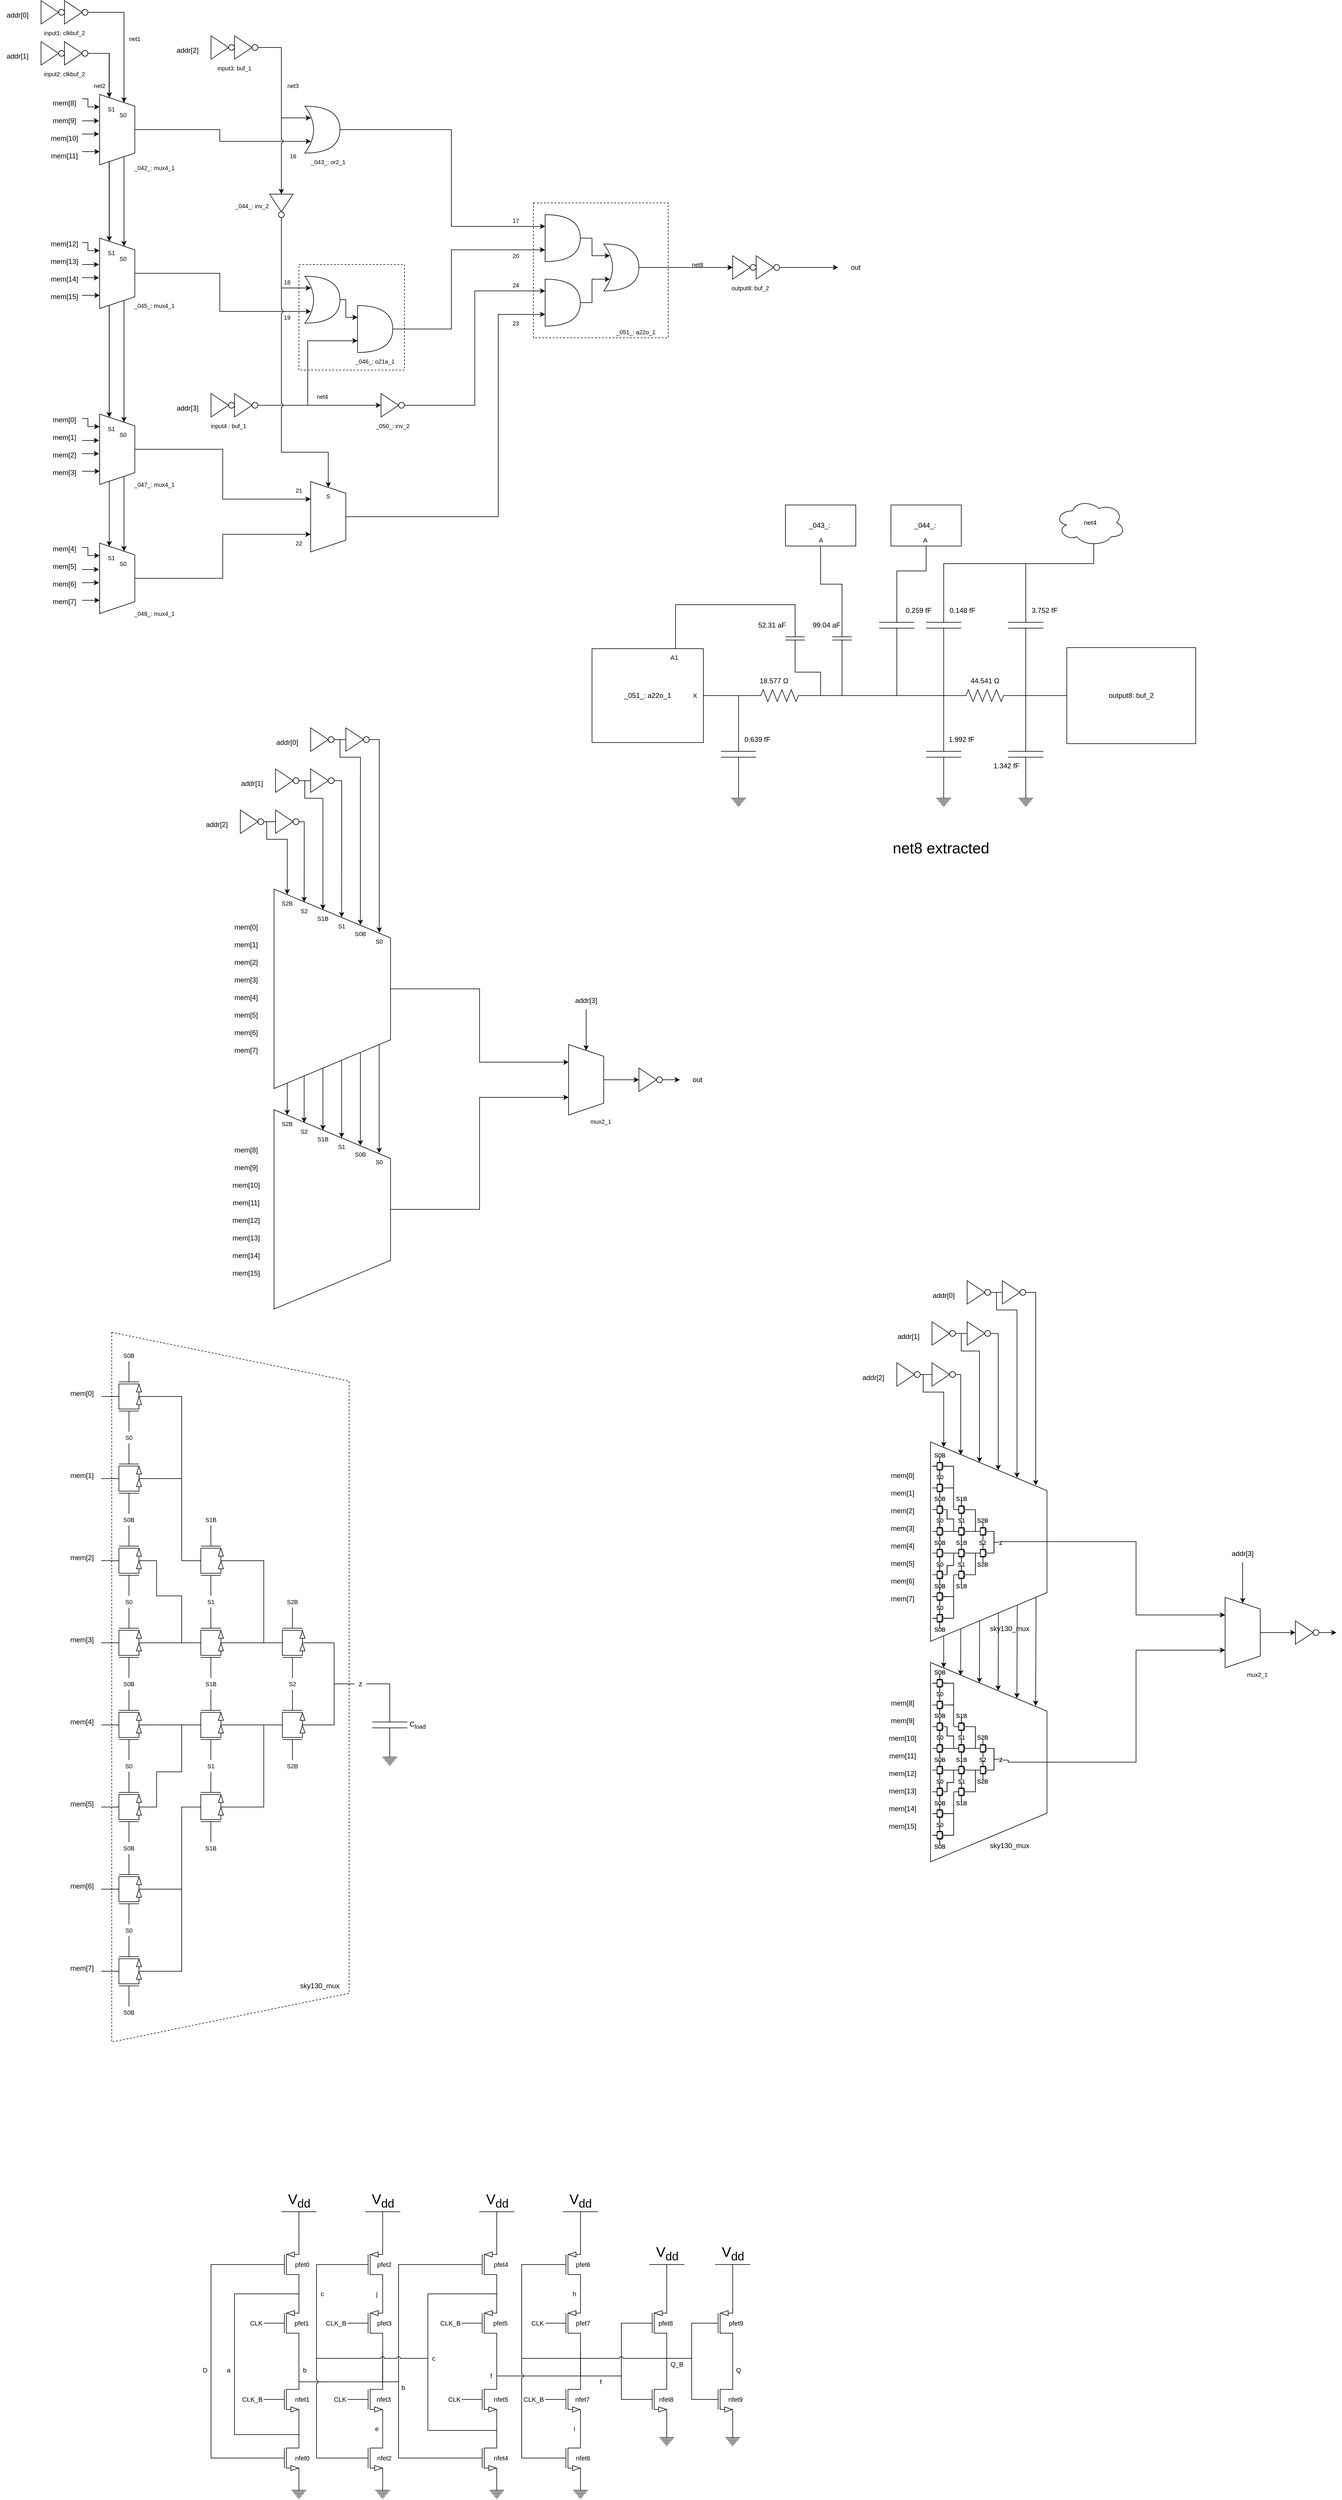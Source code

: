 <mxfile version="26.0.16">
  <diagram name="Page-1" id="uUGuvxbqV7fXdOXcDMps">
    <mxGraphModel dx="1026" dy="1392" grid="1" gridSize="10" guides="1" tooltips="1" connect="1" arrows="1" fold="1" page="1" pageScale="1" pageWidth="850" pageHeight="1100" math="0" shadow="0">
      <root>
        <mxCell id="0" />
        <mxCell id="1" parent="0" />
        <mxCell id="2ecMmo_zUyd5Xsob5yaa-19" value="" style="group" parent="1" vertex="1" connectable="0">
          <mxGeometry x="-539.37" y="2190.63" width="405" height="1210" as="geometry" />
        </mxCell>
        <mxCell id="2ecMmo_zUyd5Xsob5yaa-17" value="" style="shape=trapezoid;perimeter=trapezoidPerimeter;whiteSpace=wrap;html=1;fixedSize=1;rotation=90;size=83.13;fillColor=none;dashed=1;" parent="2ecMmo_zUyd5Xsob5yaa-19" vertex="1">
          <mxGeometry x="-402.5" y="402.5" width="1210" height="405" as="geometry" />
        </mxCell>
        <mxCell id="2ecMmo_zUyd5Xsob5yaa-18" value="sky130_mux" style="text;html=1;align=center;verticalAlign=middle;resizable=0;points=[];autosize=1;strokeColor=none;fillColor=none;" parent="2ecMmo_zUyd5Xsob5yaa-19" vertex="1">
          <mxGeometry x="309.37" y="1099.37" width="90" height="30" as="geometry" />
        </mxCell>
        <mxCell id="U8cDquTtGlt4B0c8K3ab-347" style="edgeStyle=orthogonalEdgeStyle;rounded=0;orthogonalLoop=1;jettySize=auto;html=1;exitX=0.5;exitY=1;exitDx=0;exitDy=0;entryX=0.5;entryY=0;entryDx=0;entryDy=0;" parent="1" source="U8cDquTtGlt4B0c8K3ab-242" target="U8cDquTtGlt4B0c8K3ab-338" edge="1">
          <mxGeometry relative="1" as="geometry" />
        </mxCell>
        <mxCell id="U8cDquTtGlt4B0c8K3ab-349" style="edgeStyle=orthogonalEdgeStyle;rounded=0;orthogonalLoop=1;jettySize=auto;html=1;exitX=0.5;exitY=1;exitDx=0;exitDy=0;entryX=0.5;entryY=0;entryDx=0;entryDy=0;" parent="1" source="U8cDquTtGlt4B0c8K3ab-243" target="U8cDquTtGlt4B0c8K3ab-339" edge="1">
          <mxGeometry relative="1" as="geometry" />
        </mxCell>
        <mxCell id="U8cDquTtGlt4B0c8K3ab-345" style="edgeStyle=orthogonalEdgeStyle;rounded=0;orthogonalLoop=1;jettySize=auto;html=1;entryX=0.5;entryY=0;entryDx=0;entryDy=0;" parent="1" source="U8cDquTtGlt4B0c8K3ab-252" target="U8cDquTtGlt4B0c8K3ab-340" edge="1">
          <mxGeometry relative="1" as="geometry" />
        </mxCell>
        <mxCell id="U8cDquTtGlt4B0c8K3ab-348" style="edgeStyle=orthogonalEdgeStyle;rounded=0;orthogonalLoop=1;jettySize=auto;html=1;exitX=0.5;exitY=1;exitDx=0;exitDy=0;entryX=0.5;entryY=0;entryDx=0;entryDy=0;" parent="1" source="U8cDquTtGlt4B0c8K3ab-310" target="U8cDquTtGlt4B0c8K3ab-341" edge="1">
          <mxGeometry relative="1" as="geometry" />
        </mxCell>
        <mxCell id="U8cDquTtGlt4B0c8K3ab-346" style="edgeStyle=orthogonalEdgeStyle;rounded=0;orthogonalLoop=1;jettySize=auto;html=1;entryX=0.5;entryY=0;entryDx=0;entryDy=0;" parent="1" source="U8cDquTtGlt4B0c8K3ab-311" target="U8cDquTtGlt4B0c8K3ab-342" edge="1">
          <mxGeometry relative="1" as="geometry" />
        </mxCell>
        <mxCell id="U8cDquTtGlt4B0c8K3ab-344" style="edgeStyle=orthogonalEdgeStyle;rounded=0;orthogonalLoop=1;jettySize=auto;html=1;entryX=0.5;entryY=0;entryDx=0;entryDy=0;" parent="1" source="U8cDquTtGlt4B0c8K3ab-312" target="U8cDquTtGlt4B0c8K3ab-343" edge="1">
          <mxGeometry relative="1" as="geometry" />
        </mxCell>
        <mxCell id="U8cDquTtGlt4B0c8K3ab-227" style="edgeStyle=orthogonalEdgeStyle;rounded=0;orthogonalLoop=1;jettySize=auto;html=1;entryX=0;entryY=0.75;entryDx=0;entryDy=0;" parent="1" source="U8cDquTtGlt4B0c8K3ab-86" target="U8cDquTtGlt4B0c8K3ab-211" edge="1">
          <mxGeometry relative="1" as="geometry" />
        </mxCell>
        <mxCell id="U8cDquTtGlt4B0c8K3ab-226" style="edgeStyle=orthogonalEdgeStyle;rounded=0;orthogonalLoop=1;jettySize=auto;html=1;entryX=0;entryY=0.75;entryDx=0;entryDy=0;" parent="1" source="U8cDquTtGlt4B0c8K3ab-86" target="U8cDquTtGlt4B0c8K3ab-200" edge="1">
          <mxGeometry relative="1" as="geometry" />
        </mxCell>
        <mxCell id="U8cDquTtGlt4B0c8K3ab-224" style="edgeStyle=orthogonalEdgeStyle;rounded=0;orthogonalLoop=1;jettySize=auto;html=1;entryX=0;entryY=0.25;entryDx=0;entryDy=0;" parent="1" source="U8cDquTtGlt4B0c8K3ab-93" target="U8cDquTtGlt4B0c8K3ab-200" edge="1">
          <mxGeometry relative="1" as="geometry" />
        </mxCell>
        <mxCell id="U8cDquTtGlt4B0c8K3ab-225" style="edgeStyle=orthogonalEdgeStyle;rounded=0;orthogonalLoop=1;jettySize=auto;html=1;entryX=0;entryY=0.25;entryDx=0;entryDy=0;" parent="1" source="U8cDquTtGlt4B0c8K3ab-93" target="U8cDquTtGlt4B0c8K3ab-211" edge="1">
          <mxGeometry relative="1" as="geometry" />
        </mxCell>
        <mxCell id="U8cDquTtGlt4B0c8K3ab-185" style="edgeStyle=orthogonalEdgeStyle;rounded=0;orthogonalLoop=1;jettySize=auto;html=1;exitX=1;exitY=0.5;exitDx=0;exitDy=0;entryX=0;entryY=0.75;entryDx=0;entryDy=0;" parent="1" source="U8cDquTtGlt4B0c8K3ab-86" target="U8cDquTtGlt4B0c8K3ab-168" edge="1">
          <mxGeometry relative="1" as="geometry" />
        </mxCell>
        <mxCell id="U8cDquTtGlt4B0c8K3ab-184" style="edgeStyle=orthogonalEdgeStyle;rounded=0;orthogonalLoop=1;jettySize=auto;html=1;entryX=0;entryY=0.25;entryDx=0;entryDy=0;" parent="1" source="U8cDquTtGlt4B0c8K3ab-93" target="U8cDquTtGlt4B0c8K3ab-168" edge="1">
          <mxGeometry relative="1" as="geometry" />
        </mxCell>
        <mxCell id="U8cDquTtGlt4B0c8K3ab-97" value="" style="whiteSpace=wrap;html=1;aspect=fixed;fillColor=none;dashed=1;" parent="1" vertex="1">
          <mxGeometry x="-220" y="370" width="180" height="180" as="geometry" />
        </mxCell>
        <mxCell id="U8cDquTtGlt4B0c8K3ab-40" value="" style="whiteSpace=wrap;html=1;aspect=fixed;fillColor=none;dashed=1;" parent="1" vertex="1">
          <mxGeometry x="180" y="265" width="230" height="230" as="geometry" />
        </mxCell>
        <mxCell id="U8cDquTtGlt4B0c8K3ab-32" style="edgeStyle=orthogonalEdgeStyle;rounded=0;orthogonalLoop=1;jettySize=auto;html=1;exitX=1;exitY=0.5;exitDx=0;exitDy=0;exitPerimeter=0;" parent="1" source="U8cDquTtGlt4B0c8K3ab-1" target="U8cDquTtGlt4B0c8K3ab-26" edge="1">
          <mxGeometry relative="1" as="geometry" />
        </mxCell>
        <mxCell id="U8cDquTtGlt4B0c8K3ab-1" value="" style="shape=xor;whiteSpace=wrap;html=1;" parent="1" vertex="1">
          <mxGeometry x="300" y="335" width="60" height="80" as="geometry" />
        </mxCell>
        <mxCell id="U8cDquTtGlt4B0c8K3ab-2" value="" style="shape=or;whiteSpace=wrap;html=1;" parent="1" vertex="1">
          <mxGeometry x="200" y="285" width="60" height="80" as="geometry" />
        </mxCell>
        <mxCell id="U8cDquTtGlt4B0c8K3ab-3" value="" style="shape=trapezoid;perimeter=trapezoidPerimeter;whiteSpace=wrap;html=1;fixedSize=1;rotation=90;" parent="1" vertex="1">
          <mxGeometry x="-590" y="110" width="120" height="60" as="geometry" />
        </mxCell>
        <mxCell id="U8cDquTtGlt4B0c8K3ab-4" value="" style="shape=or;whiteSpace=wrap;html=1;" parent="1" vertex="1">
          <mxGeometry x="200" y="395" width="60" height="80" as="geometry" />
        </mxCell>
        <mxCell id="U8cDquTtGlt4B0c8K3ab-11" value="out" style="text;html=1;align=center;verticalAlign=middle;whiteSpace=wrap;rounded=0;" parent="1" vertex="1">
          <mxGeometry x="700" y="360" width="60" height="30" as="geometry" />
        </mxCell>
        <mxCell id="U8cDquTtGlt4B0c8K3ab-99" style="edgeStyle=orthogonalEdgeStyle;rounded=0;orthogonalLoop=1;jettySize=auto;html=1;exitX=1;exitY=0.5;exitDx=0;exitDy=0;exitPerimeter=0;entryX=0;entryY=0.25;entryDx=0;entryDy=0;entryPerimeter=0;" parent="1" source="U8cDquTtGlt4B0c8K3ab-15" target="U8cDquTtGlt4B0c8K3ab-2" edge="1">
          <mxGeometry relative="1" as="geometry">
            <mxPoint x="160" y="390" as="targetPoint" />
            <Array as="points">
              <mxPoint x="40" y="140" />
              <mxPoint x="40" y="305" />
            </Array>
          </mxGeometry>
        </mxCell>
        <mxCell id="U8cDquTtGlt4B0c8K3ab-15" value="" style="shape=xor;whiteSpace=wrap;html=1;" parent="1" vertex="1">
          <mxGeometry x="-210" y="100" width="60" height="80" as="geometry" />
        </mxCell>
        <mxCell id="U8cDquTtGlt4B0c8K3ab-16" value="" style="shape=xor;whiteSpace=wrap;html=1;" parent="1" vertex="1">
          <mxGeometry x="-210" y="390" width="60" height="80" as="geometry" />
        </mxCell>
        <mxCell id="U8cDquTtGlt4B0c8K3ab-17" value="" style="shape=or;whiteSpace=wrap;html=1;" parent="1" vertex="1">
          <mxGeometry x="-120" y="440" width="60" height="80" as="geometry" />
        </mxCell>
        <mxCell id="U8cDquTtGlt4B0c8K3ab-18" value="" style="shape=trapezoid;perimeter=trapezoidPerimeter;whiteSpace=wrap;html=1;fixedSize=1;rotation=90;" parent="1" vertex="1">
          <mxGeometry x="-230" y="770" width="120" height="60" as="geometry" />
        </mxCell>
        <mxCell id="U8cDquTtGlt4B0c8K3ab-22" value="" style="group" parent="1" vertex="1" connectable="0">
          <mxGeometry x="-80" y="590" width="40" height="40" as="geometry" />
        </mxCell>
        <mxCell id="U8cDquTtGlt4B0c8K3ab-23" value="" style="triangle;whiteSpace=wrap;html=1;" parent="U8cDquTtGlt4B0c8K3ab-22" vertex="1">
          <mxGeometry width="30" height="40" as="geometry" />
        </mxCell>
        <mxCell id="U8cDquTtGlt4B0c8K3ab-24" value="" style="ellipse;whiteSpace=wrap;html=1;" parent="U8cDquTtGlt4B0c8K3ab-22" vertex="1">
          <mxGeometry x="30" y="15" width="10" height="10" as="geometry" />
        </mxCell>
        <mxCell id="U8cDquTtGlt4B0c8K3ab-33" style="edgeStyle=orthogonalEdgeStyle;rounded=0;orthogonalLoop=1;jettySize=auto;html=1;" parent="1" source="U8cDquTtGlt4B0c8K3ab-30" target="U8cDquTtGlt4B0c8K3ab-11" edge="1">
          <mxGeometry relative="1" as="geometry" />
        </mxCell>
        <mxCell id="U8cDquTtGlt4B0c8K3ab-34" style="edgeStyle=orthogonalEdgeStyle;rounded=0;orthogonalLoop=1;jettySize=auto;html=1;exitX=1;exitY=0.5;exitDx=0;exitDy=0;exitPerimeter=0;entryX=0.175;entryY=0.25;entryDx=0;entryDy=0;entryPerimeter=0;" parent="1" source="U8cDquTtGlt4B0c8K3ab-2" target="U8cDquTtGlt4B0c8K3ab-1" edge="1">
          <mxGeometry relative="1" as="geometry" />
        </mxCell>
        <mxCell id="U8cDquTtGlt4B0c8K3ab-35" style="edgeStyle=orthogonalEdgeStyle;rounded=0;orthogonalLoop=1;jettySize=auto;html=1;exitX=1;exitY=0.5;exitDx=0;exitDy=0;exitPerimeter=0;entryX=0.175;entryY=0.75;entryDx=0;entryDy=0;entryPerimeter=0;" parent="1" source="U8cDquTtGlt4B0c8K3ab-4" target="U8cDquTtGlt4B0c8K3ab-1" edge="1">
          <mxGeometry relative="1" as="geometry" />
        </mxCell>
        <mxCell id="U8cDquTtGlt4B0c8K3ab-37" value="net8" style="text;html=1;align=center;verticalAlign=middle;whiteSpace=wrap;rounded=0;fontSize=10;" parent="1" vertex="1">
          <mxGeometry x="430" y="355" width="60" height="30" as="geometry" />
        </mxCell>
        <mxCell id="U8cDquTtGlt4B0c8K3ab-41" value="_051_: a22o_1" style="text;html=1;align=center;verticalAlign=middle;whiteSpace=wrap;rounded=0;fontSize=10;" parent="1" vertex="1">
          <mxGeometry x="300" y="470" width="110" height="30" as="geometry" />
        </mxCell>
        <mxCell id="U8cDquTtGlt4B0c8K3ab-42" value="17" style="text;html=1;align=center;verticalAlign=middle;whiteSpace=wrap;rounded=0;fontSize=10;" parent="1" vertex="1">
          <mxGeometry x="120" y="280" width="60" height="30" as="geometry" />
        </mxCell>
        <mxCell id="U8cDquTtGlt4B0c8K3ab-43" value="20" style="text;html=1;align=center;verticalAlign=middle;whiteSpace=wrap;rounded=0;fontSize=10;" parent="1" vertex="1">
          <mxGeometry x="120" y="340" width="60" height="30" as="geometry" />
        </mxCell>
        <mxCell id="U8cDquTtGlt4B0c8K3ab-44" value="23" style="text;html=1;align=center;verticalAlign=middle;whiteSpace=wrap;rounded=0;fontSize=10;" parent="1" vertex="1">
          <mxGeometry x="120" y="455" width="60" height="30" as="geometry" />
        </mxCell>
        <mxCell id="U8cDquTtGlt4B0c8K3ab-47" value="24" style="text;html=1;align=center;verticalAlign=middle;whiteSpace=wrap;rounded=0;fontSize=10;" parent="1" vertex="1">
          <mxGeometry x="120" y="390" width="60" height="30" as="geometry" />
        </mxCell>
        <mxCell id="U8cDquTtGlt4B0c8K3ab-48" value="net3" style="text;html=1;align=center;verticalAlign=middle;whiteSpace=wrap;rounded=0;fontSize=10;" parent="1" vertex="1">
          <mxGeometry x="-260" y="50" width="60" height="30" as="geometry" />
        </mxCell>
        <mxCell id="U8cDquTtGlt4B0c8K3ab-49" value="16" style="text;html=1;align=center;verticalAlign=middle;whiteSpace=wrap;rounded=0;fontSize=10;" parent="1" vertex="1">
          <mxGeometry x="-260" y="170" width="60" height="30" as="geometry" />
        </mxCell>
        <mxCell id="U8cDquTtGlt4B0c8K3ab-51" style="edgeStyle=orthogonalEdgeStyle;rounded=0;orthogonalLoop=1;jettySize=auto;html=1;exitX=0.5;exitY=0;exitDx=0;exitDy=0;entryX=0.175;entryY=0.75;entryDx=0;entryDy=0;entryPerimeter=0;jumpStyle=arc;" parent="1" source="U8cDquTtGlt4B0c8K3ab-3" target="U8cDquTtGlt4B0c8K3ab-15" edge="1">
          <mxGeometry relative="1" as="geometry" />
        </mxCell>
        <mxCell id="U8cDquTtGlt4B0c8K3ab-52" value="addr[2]" style="text;html=1;align=center;verticalAlign=middle;whiteSpace=wrap;rounded=0;" parent="1" vertex="1">
          <mxGeometry x="-440" y="-10" width="60" height="30" as="geometry" />
        </mxCell>
        <mxCell id="U8cDquTtGlt4B0c8K3ab-56" value="" style="group" parent="1" vertex="1" connectable="0">
          <mxGeometry x="520" y="355" width="80" height="40" as="geometry" />
        </mxCell>
        <mxCell id="U8cDquTtGlt4B0c8K3ab-25" value="" style="group" parent="U8cDquTtGlt4B0c8K3ab-56" vertex="1" connectable="0">
          <mxGeometry width="40" height="40" as="geometry" />
        </mxCell>
        <mxCell id="U8cDquTtGlt4B0c8K3ab-26" value="" style="triangle;whiteSpace=wrap;html=1;" parent="U8cDquTtGlt4B0c8K3ab-25" vertex="1">
          <mxGeometry width="30" height="40" as="geometry" />
        </mxCell>
        <mxCell id="U8cDquTtGlt4B0c8K3ab-27" value="" style="ellipse;whiteSpace=wrap;html=1;" parent="U8cDquTtGlt4B0c8K3ab-25" vertex="1">
          <mxGeometry x="30" y="15" width="10" height="10" as="geometry" />
        </mxCell>
        <mxCell id="U8cDquTtGlt4B0c8K3ab-28" value="" style="group" parent="U8cDquTtGlt4B0c8K3ab-56" vertex="1" connectable="0">
          <mxGeometry x="40" width="40" height="40" as="geometry" />
        </mxCell>
        <mxCell id="U8cDquTtGlt4B0c8K3ab-29" value="" style="triangle;whiteSpace=wrap;html=1;" parent="U8cDquTtGlt4B0c8K3ab-28" vertex="1">
          <mxGeometry width="30" height="40" as="geometry" />
        </mxCell>
        <mxCell id="U8cDquTtGlt4B0c8K3ab-30" value="" style="ellipse;whiteSpace=wrap;html=1;" parent="U8cDquTtGlt4B0c8K3ab-28" vertex="1">
          <mxGeometry x="30" y="15" width="10" height="10" as="geometry" />
        </mxCell>
        <mxCell id="U8cDquTtGlt4B0c8K3ab-57" value="" style="group" parent="1" vertex="1" connectable="0">
          <mxGeometry x="-370" y="-20" width="80" height="40" as="geometry" />
        </mxCell>
        <mxCell id="U8cDquTtGlt4B0c8K3ab-58" value="" style="group" parent="U8cDquTtGlt4B0c8K3ab-57" vertex="1" connectable="0">
          <mxGeometry width="40" height="40" as="geometry" />
        </mxCell>
        <mxCell id="U8cDquTtGlt4B0c8K3ab-59" value="" style="triangle;whiteSpace=wrap;html=1;" parent="U8cDquTtGlt4B0c8K3ab-58" vertex="1">
          <mxGeometry width="30" height="40" as="geometry" />
        </mxCell>
        <mxCell id="U8cDquTtGlt4B0c8K3ab-60" value="" style="ellipse;whiteSpace=wrap;html=1;" parent="U8cDquTtGlt4B0c8K3ab-58" vertex="1">
          <mxGeometry x="30" y="15" width="10" height="10" as="geometry" />
        </mxCell>
        <mxCell id="U8cDquTtGlt4B0c8K3ab-61" value="" style="group" parent="U8cDquTtGlt4B0c8K3ab-57" vertex="1" connectable="0">
          <mxGeometry x="40" width="40" height="40" as="geometry" />
        </mxCell>
        <mxCell id="U8cDquTtGlt4B0c8K3ab-62" value="" style="triangle;whiteSpace=wrap;html=1;" parent="U8cDquTtGlt4B0c8K3ab-61" vertex="1">
          <mxGeometry width="30" height="40" as="geometry" />
        </mxCell>
        <mxCell id="U8cDquTtGlt4B0c8K3ab-63" value="" style="ellipse;whiteSpace=wrap;html=1;" parent="U8cDquTtGlt4B0c8K3ab-61" vertex="1">
          <mxGeometry x="30" y="15" width="10" height="10" as="geometry" />
        </mxCell>
        <mxCell id="U8cDquTtGlt4B0c8K3ab-64" style="edgeStyle=orthogonalEdgeStyle;rounded=0;orthogonalLoop=1;jettySize=auto;html=1;exitX=1;exitY=0.5;exitDx=0;exitDy=0;entryX=0.175;entryY=0.25;entryDx=0;entryDy=0;entryPerimeter=0;" parent="1" source="U8cDquTtGlt4B0c8K3ab-63" target="U8cDquTtGlt4B0c8K3ab-15" edge="1">
          <mxGeometry relative="1" as="geometry">
            <Array as="points">
              <mxPoint x="-250" />
              <mxPoint x="-250" y="120" />
            </Array>
          </mxGeometry>
        </mxCell>
        <mxCell id="U8cDquTtGlt4B0c8K3ab-67" value="mem[8]" style="text;html=1;align=center;verticalAlign=middle;whiteSpace=wrap;rounded=0;" parent="1" vertex="1">
          <mxGeometry x="-650" y="80" width="60" height="30" as="geometry" />
        </mxCell>
        <mxCell id="U8cDquTtGlt4B0c8K3ab-68" value="mem[9]" style="text;html=1;align=center;verticalAlign=middle;whiteSpace=wrap;rounded=0;" parent="1" vertex="1">
          <mxGeometry x="-650" y="110" width="60" height="30" as="geometry" />
        </mxCell>
        <mxCell id="U8cDquTtGlt4B0c8K3ab-69" value="mem[10]" style="text;html=1;align=center;verticalAlign=middle;whiteSpace=wrap;rounded=0;" parent="1" vertex="1">
          <mxGeometry x="-650" y="140" width="60" height="30" as="geometry" />
        </mxCell>
        <mxCell id="U8cDquTtGlt4B0c8K3ab-70" value="mem[11]" style="text;html=1;align=center;verticalAlign=middle;whiteSpace=wrap;rounded=0;" parent="1" vertex="1">
          <mxGeometry x="-650" y="170" width="60" height="30" as="geometry" />
        </mxCell>
        <mxCell id="U8cDquTtGlt4B0c8K3ab-71" style="edgeStyle=orthogonalEdgeStyle;rounded=0;orthogonalLoop=1;jettySize=auto;html=1;exitX=1;exitY=0.25;exitDx=0;exitDy=0;entryX=0.177;entryY=1.004;entryDx=0;entryDy=0;entryPerimeter=0;" parent="1" source="U8cDquTtGlt4B0c8K3ab-67" target="U8cDquTtGlt4B0c8K3ab-3" edge="1">
          <mxGeometry relative="1" as="geometry">
            <Array as="points">
              <mxPoint x="-580" y="88" />
              <mxPoint x="-580" y="101" />
            </Array>
          </mxGeometry>
        </mxCell>
        <mxCell id="U8cDquTtGlt4B0c8K3ab-73" style="edgeStyle=orthogonalEdgeStyle;rounded=0;orthogonalLoop=1;jettySize=auto;html=1;exitX=1;exitY=0.25;exitDx=0;exitDy=0;entryX=0.563;entryY=1.017;entryDx=0;entryDy=0;entryPerimeter=0;" parent="1" source="U8cDquTtGlt4B0c8K3ab-69" target="U8cDquTtGlt4B0c8K3ab-3" edge="1">
          <mxGeometry relative="1" as="geometry" />
        </mxCell>
        <mxCell id="U8cDquTtGlt4B0c8K3ab-74" style="edgeStyle=orthogonalEdgeStyle;rounded=0;orthogonalLoop=1;jettySize=auto;html=1;exitX=1;exitY=0.5;exitDx=0;exitDy=0;entryX=0.382;entryY=1.017;entryDx=0;entryDy=0;entryPerimeter=0;" parent="1" source="U8cDquTtGlt4B0c8K3ab-68" target="U8cDquTtGlt4B0c8K3ab-3" edge="1">
          <mxGeometry relative="1" as="geometry" />
        </mxCell>
        <mxCell id="U8cDquTtGlt4B0c8K3ab-75" style="edgeStyle=orthogonalEdgeStyle;rounded=0;orthogonalLoop=1;jettySize=auto;html=1;exitX=1;exitY=0.25;exitDx=0;exitDy=0;entryX=0.813;entryY=1;entryDx=0;entryDy=0;entryPerimeter=0;" parent="1" source="U8cDquTtGlt4B0c8K3ab-70" target="U8cDquTtGlt4B0c8K3ab-3" edge="1">
          <mxGeometry relative="1" as="geometry" />
        </mxCell>
        <mxCell id="U8cDquTtGlt4B0c8K3ab-76" value="S1" style="text;html=1;align=center;verticalAlign=middle;whiteSpace=wrap;rounded=0;fontSize=10;" parent="1" vertex="1">
          <mxGeometry x="-550" y="90" width="20" height="30" as="geometry" />
        </mxCell>
        <mxCell id="U8cDquTtGlt4B0c8K3ab-77" value="S0" style="text;html=1;align=center;verticalAlign=middle;whiteSpace=wrap;rounded=0;fontSize=10;" parent="1" vertex="1">
          <mxGeometry x="-530" y="100" width="20" height="30" as="geometry" />
        </mxCell>
        <mxCell id="U8cDquTtGlt4B0c8K3ab-78" value="addr[1]" style="text;html=1;align=center;verticalAlign=middle;whiteSpace=wrap;rounded=0;" parent="1" vertex="1">
          <mxGeometry x="-730" width="60" height="30" as="geometry" />
        </mxCell>
        <mxCell id="U8cDquTtGlt4B0c8K3ab-79" value="addr[0]" style="text;html=1;align=center;verticalAlign=middle;whiteSpace=wrap;rounded=0;" parent="1" vertex="1">
          <mxGeometry x="-730" y="-70" width="60" height="30" as="geometry" />
        </mxCell>
        <mxCell id="U8cDquTtGlt4B0c8K3ab-80" value="" style="group" parent="1" vertex="1" connectable="0">
          <mxGeometry x="-660" y="-10" width="80" height="40" as="geometry" />
        </mxCell>
        <mxCell id="U8cDquTtGlt4B0c8K3ab-81" value="" style="group" parent="U8cDquTtGlt4B0c8K3ab-80" vertex="1" connectable="0">
          <mxGeometry width="40" height="40" as="geometry" />
        </mxCell>
        <mxCell id="U8cDquTtGlt4B0c8K3ab-82" value="" style="triangle;whiteSpace=wrap;html=1;" parent="U8cDquTtGlt4B0c8K3ab-81" vertex="1">
          <mxGeometry width="30" height="40" as="geometry" />
        </mxCell>
        <mxCell id="U8cDquTtGlt4B0c8K3ab-83" value="" style="ellipse;whiteSpace=wrap;html=1;" parent="U8cDquTtGlt4B0c8K3ab-81" vertex="1">
          <mxGeometry x="30" y="15" width="10" height="10" as="geometry" />
        </mxCell>
        <mxCell id="U8cDquTtGlt4B0c8K3ab-84" value="" style="group" parent="U8cDquTtGlt4B0c8K3ab-80" vertex="1" connectable="0">
          <mxGeometry x="40" width="40" height="40" as="geometry" />
        </mxCell>
        <mxCell id="U8cDquTtGlt4B0c8K3ab-85" value="" style="triangle;whiteSpace=wrap;html=1;" parent="U8cDquTtGlt4B0c8K3ab-84" vertex="1">
          <mxGeometry width="30" height="40" as="geometry" />
        </mxCell>
        <mxCell id="U8cDquTtGlt4B0c8K3ab-86" value="" style="ellipse;whiteSpace=wrap;html=1;" parent="U8cDquTtGlt4B0c8K3ab-84" vertex="1">
          <mxGeometry x="30" y="15" width="10" height="10" as="geometry" />
        </mxCell>
        <mxCell id="U8cDquTtGlt4B0c8K3ab-87" value="" style="group" parent="1" vertex="1" connectable="0">
          <mxGeometry x="-660" y="-80" width="80" height="40" as="geometry" />
        </mxCell>
        <mxCell id="U8cDquTtGlt4B0c8K3ab-88" value="" style="group" parent="U8cDquTtGlt4B0c8K3ab-87" vertex="1" connectable="0">
          <mxGeometry width="40" height="40" as="geometry" />
        </mxCell>
        <mxCell id="U8cDquTtGlt4B0c8K3ab-89" value="" style="triangle;whiteSpace=wrap;html=1;" parent="U8cDquTtGlt4B0c8K3ab-88" vertex="1">
          <mxGeometry width="30" height="40" as="geometry" />
        </mxCell>
        <mxCell id="U8cDquTtGlt4B0c8K3ab-90" value="" style="ellipse;whiteSpace=wrap;html=1;" parent="U8cDquTtGlt4B0c8K3ab-88" vertex="1">
          <mxGeometry x="30" y="15" width="10" height="10" as="geometry" />
        </mxCell>
        <mxCell id="U8cDquTtGlt4B0c8K3ab-91" value="" style="group" parent="U8cDquTtGlt4B0c8K3ab-87" vertex="1" connectable="0">
          <mxGeometry x="40" width="40" height="40" as="geometry" />
        </mxCell>
        <mxCell id="U8cDquTtGlt4B0c8K3ab-92" value="" style="triangle;whiteSpace=wrap;html=1;" parent="U8cDquTtGlt4B0c8K3ab-91" vertex="1">
          <mxGeometry width="30" height="40" as="geometry" />
        </mxCell>
        <mxCell id="U8cDquTtGlt4B0c8K3ab-93" value="" style="ellipse;whiteSpace=wrap;html=1;" parent="U8cDquTtGlt4B0c8K3ab-91" vertex="1">
          <mxGeometry x="30" y="15" width="10" height="10" as="geometry" />
        </mxCell>
        <mxCell id="U8cDquTtGlt4B0c8K3ab-95" style="edgeStyle=orthogonalEdgeStyle;rounded=0;orthogonalLoop=1;jettySize=auto;html=1;entryX=0;entryY=0.75;entryDx=0;entryDy=0;" parent="1" source="U8cDquTtGlt4B0c8K3ab-86" target="U8cDquTtGlt4B0c8K3ab-3" edge="1">
          <mxGeometry relative="1" as="geometry" />
        </mxCell>
        <mxCell id="U8cDquTtGlt4B0c8K3ab-96" style="edgeStyle=orthogonalEdgeStyle;rounded=0;orthogonalLoop=1;jettySize=auto;html=1;exitX=1;exitY=0.5;exitDx=0;exitDy=0;entryX=0;entryY=0.25;entryDx=0;entryDy=0;" parent="1" source="U8cDquTtGlt4B0c8K3ab-93" target="U8cDquTtGlt4B0c8K3ab-3" edge="1">
          <mxGeometry relative="1" as="geometry" />
        </mxCell>
        <mxCell id="U8cDquTtGlt4B0c8K3ab-100" style="edgeStyle=orthogonalEdgeStyle;rounded=0;orthogonalLoop=1;jettySize=auto;html=1;exitX=1;exitY=0.5;exitDx=0;exitDy=0;exitPerimeter=0;entryX=0;entryY=0.75;entryDx=0;entryDy=0;entryPerimeter=0;jumpStyle=arc;" parent="1" source="U8cDquTtGlt4B0c8K3ab-17" target="U8cDquTtGlt4B0c8K3ab-2" edge="1">
          <mxGeometry relative="1" as="geometry">
            <Array as="points">
              <mxPoint x="40" y="480" />
              <mxPoint x="40" y="345" />
            </Array>
          </mxGeometry>
        </mxCell>
        <mxCell id="U8cDquTtGlt4B0c8K3ab-101" value="addr[3]" style="text;html=1;align=center;verticalAlign=middle;whiteSpace=wrap;rounded=0;" parent="1" vertex="1">
          <mxGeometry x="-440" y="600" width="60" height="30" as="geometry" />
        </mxCell>
        <mxCell id="U8cDquTtGlt4B0c8K3ab-102" value="" style="group" parent="1" vertex="1" connectable="0">
          <mxGeometry x="-370" y="590" width="80" height="40" as="geometry" />
        </mxCell>
        <mxCell id="U8cDquTtGlt4B0c8K3ab-103" value="" style="group" parent="U8cDquTtGlt4B0c8K3ab-102" vertex="1" connectable="0">
          <mxGeometry width="40" height="40" as="geometry" />
        </mxCell>
        <mxCell id="U8cDquTtGlt4B0c8K3ab-104" value="" style="triangle;whiteSpace=wrap;html=1;" parent="U8cDquTtGlt4B0c8K3ab-103" vertex="1">
          <mxGeometry width="30" height="40" as="geometry" />
        </mxCell>
        <mxCell id="U8cDquTtGlt4B0c8K3ab-105" value="" style="ellipse;whiteSpace=wrap;html=1;" parent="U8cDquTtGlt4B0c8K3ab-103" vertex="1">
          <mxGeometry x="30" y="15" width="10" height="10" as="geometry" />
        </mxCell>
        <mxCell id="U8cDquTtGlt4B0c8K3ab-106" value="" style="group" parent="U8cDquTtGlt4B0c8K3ab-102" vertex="1" connectable="0">
          <mxGeometry x="40" width="40" height="40" as="geometry" />
        </mxCell>
        <mxCell id="U8cDquTtGlt4B0c8K3ab-107" value="" style="triangle;whiteSpace=wrap;html=1;" parent="U8cDquTtGlt4B0c8K3ab-106" vertex="1">
          <mxGeometry width="30" height="40" as="geometry" />
        </mxCell>
        <mxCell id="U8cDquTtGlt4B0c8K3ab-108" value="" style="ellipse;whiteSpace=wrap;html=1;" parent="U8cDquTtGlt4B0c8K3ab-106" vertex="1">
          <mxGeometry x="30" y="15" width="10" height="10" as="geometry" />
        </mxCell>
        <mxCell id="U8cDquTtGlt4B0c8K3ab-109" style="edgeStyle=orthogonalEdgeStyle;rounded=0;orthogonalLoop=1;jettySize=auto;html=1;entryX=0;entryY=0.75;entryDx=0;entryDy=0;entryPerimeter=0;" parent="1" source="U8cDquTtGlt4B0c8K3ab-108" target="U8cDquTtGlt4B0c8K3ab-17" edge="1">
          <mxGeometry relative="1" as="geometry" />
        </mxCell>
        <mxCell id="U8cDquTtGlt4B0c8K3ab-110" style="edgeStyle=orthogonalEdgeStyle;rounded=0;orthogonalLoop=1;jettySize=auto;html=1;exitX=1;exitY=0.5;exitDx=0;exitDy=0;exitPerimeter=0;entryX=0;entryY=0.25;entryDx=0;entryDy=0;entryPerimeter=0;" parent="1" source="U8cDquTtGlt4B0c8K3ab-16" target="U8cDquTtGlt4B0c8K3ab-17" edge="1">
          <mxGeometry relative="1" as="geometry">
            <Array as="points">
              <mxPoint x="-140" y="430" />
              <mxPoint x="-140" y="460" />
            </Array>
          </mxGeometry>
        </mxCell>
        <mxCell id="U8cDquTtGlt4B0c8K3ab-112" value="19" style="text;html=1;align=center;verticalAlign=middle;whiteSpace=wrap;rounded=0;fontSize=10;" parent="1" vertex="1">
          <mxGeometry x="-270" y="445" width="60" height="30" as="geometry" />
        </mxCell>
        <mxCell id="U8cDquTtGlt4B0c8K3ab-113" value="18" style="text;html=1;align=center;verticalAlign=middle;whiteSpace=wrap;rounded=0;fontSize=10;" parent="1" vertex="1">
          <mxGeometry x="-270" y="385" width="60" height="30" as="geometry" />
        </mxCell>
        <mxCell id="U8cDquTtGlt4B0c8K3ab-114" value="net4" style="text;html=1;align=center;verticalAlign=middle;whiteSpace=wrap;rounded=0;fontSize=10;" parent="1" vertex="1">
          <mxGeometry x="-210" y="580" width="60" height="30" as="geometry" />
        </mxCell>
        <mxCell id="U8cDquTtGlt4B0c8K3ab-144" value="input1: clkbuf_2" style="text;html=1;align=center;verticalAlign=middle;whiteSpace=wrap;rounded=0;fontSize=10;" parent="1" vertex="1">
          <mxGeometry x="-670" y="-40" width="100" height="30" as="geometry" />
        </mxCell>
        <mxCell id="U8cDquTtGlt4B0c8K3ab-145" value="input2: clkbuf_2" style="text;html=1;align=center;verticalAlign=middle;whiteSpace=wrap;rounded=0;fontSize=10;" parent="1" vertex="1">
          <mxGeometry x="-670" y="30" width="100" height="30" as="geometry" />
        </mxCell>
        <mxCell id="U8cDquTtGlt4B0c8K3ab-165" value="net1" style="text;html=1;align=center;verticalAlign=middle;whiteSpace=wrap;rounded=0;fontSize=10;" parent="1" vertex="1">
          <mxGeometry x="-530" y="-30" width="60" height="30" as="geometry" />
        </mxCell>
        <mxCell id="U8cDquTtGlt4B0c8K3ab-166" value="net2" style="text;html=1;align=center;verticalAlign=middle;whiteSpace=wrap;rounded=0;fontSize=10;" parent="1" vertex="1">
          <mxGeometry x="-590" y="50" width="60" height="30" as="geometry" />
        </mxCell>
        <mxCell id="U8cDquTtGlt4B0c8K3ab-168" value="" style="shape=trapezoid;perimeter=trapezoidPerimeter;whiteSpace=wrap;html=1;fixedSize=1;rotation=90;" parent="1" vertex="1">
          <mxGeometry x="-590" y="355" width="120" height="60" as="geometry" />
        </mxCell>
        <mxCell id="U8cDquTtGlt4B0c8K3ab-173" style="edgeStyle=orthogonalEdgeStyle;rounded=0;orthogonalLoop=1;jettySize=auto;html=1;exitX=1;exitY=0.25;exitDx=0;exitDy=0;entryX=0.177;entryY=1.004;entryDx=0;entryDy=0;entryPerimeter=0;" parent="1" target="U8cDquTtGlt4B0c8K3ab-168" edge="1">
          <mxGeometry relative="1" as="geometry">
            <Array as="points">
              <mxPoint x="-580" y="333" />
              <mxPoint x="-580" y="346" />
            </Array>
            <mxPoint x="-590" y="332.5" as="sourcePoint" />
          </mxGeometry>
        </mxCell>
        <mxCell id="U8cDquTtGlt4B0c8K3ab-174" style="edgeStyle=orthogonalEdgeStyle;rounded=0;orthogonalLoop=1;jettySize=auto;html=1;exitX=1;exitY=0.25;exitDx=0;exitDy=0;entryX=0.563;entryY=1.017;entryDx=0;entryDy=0;entryPerimeter=0;" parent="1" target="U8cDquTtGlt4B0c8K3ab-168" edge="1">
          <mxGeometry relative="1" as="geometry">
            <mxPoint x="-590" y="392.5" as="sourcePoint" />
          </mxGeometry>
        </mxCell>
        <mxCell id="U8cDquTtGlt4B0c8K3ab-175" style="edgeStyle=orthogonalEdgeStyle;rounded=0;orthogonalLoop=1;jettySize=auto;html=1;exitX=1;exitY=0.5;exitDx=0;exitDy=0;entryX=0.382;entryY=1.017;entryDx=0;entryDy=0;entryPerimeter=0;" parent="1" target="U8cDquTtGlt4B0c8K3ab-168" edge="1">
          <mxGeometry relative="1" as="geometry">
            <mxPoint x="-590" y="370" as="sourcePoint" />
          </mxGeometry>
        </mxCell>
        <mxCell id="U8cDquTtGlt4B0c8K3ab-176" style="edgeStyle=orthogonalEdgeStyle;rounded=0;orthogonalLoop=1;jettySize=auto;html=1;exitX=1;exitY=0.25;exitDx=0;exitDy=0;entryX=0.813;entryY=1;entryDx=0;entryDy=0;entryPerimeter=0;" parent="1" target="U8cDquTtGlt4B0c8K3ab-168" edge="1">
          <mxGeometry relative="1" as="geometry">
            <mxPoint x="-590" y="422.5" as="sourcePoint" />
          </mxGeometry>
        </mxCell>
        <mxCell id="U8cDquTtGlt4B0c8K3ab-177" value="S1" style="text;html=1;align=center;verticalAlign=middle;whiteSpace=wrap;rounded=0;fontSize=10;" parent="1" vertex="1">
          <mxGeometry x="-550" y="335" width="20" height="30" as="geometry" />
        </mxCell>
        <mxCell id="U8cDquTtGlt4B0c8K3ab-178" value="S0" style="text;html=1;align=center;verticalAlign=middle;whiteSpace=wrap;rounded=0;fontSize=10;" parent="1" vertex="1">
          <mxGeometry x="-530" y="345" width="20" height="30" as="geometry" />
        </mxCell>
        <mxCell id="U8cDquTtGlt4B0c8K3ab-179" value="mem[12]" style="text;html=1;align=center;verticalAlign=middle;whiteSpace=wrap;rounded=0;" parent="1" vertex="1">
          <mxGeometry x="-650" y="320" width="60" height="30" as="geometry" />
        </mxCell>
        <mxCell id="U8cDquTtGlt4B0c8K3ab-180" value="mem[13]" style="text;html=1;align=center;verticalAlign=middle;whiteSpace=wrap;rounded=0;" parent="1" vertex="1">
          <mxGeometry x="-650" y="350" width="60" height="30" as="geometry" />
        </mxCell>
        <mxCell id="U8cDquTtGlt4B0c8K3ab-181" value="mem[14]" style="text;html=1;align=center;verticalAlign=middle;whiteSpace=wrap;rounded=0;" parent="1" vertex="1">
          <mxGeometry x="-650" y="380" width="60" height="30" as="geometry" />
        </mxCell>
        <mxCell id="U8cDquTtGlt4B0c8K3ab-182" value="mem[15]" style="text;html=1;align=center;verticalAlign=middle;whiteSpace=wrap;rounded=0;" parent="1" vertex="1">
          <mxGeometry x="-650" y="410" width="60" height="30" as="geometry" />
        </mxCell>
        <mxCell id="U8cDquTtGlt4B0c8K3ab-186" value="" style="group;rotation=90;" parent="1" vertex="1" connectable="0">
          <mxGeometry x="-270" y="250" width="40" height="40" as="geometry" />
        </mxCell>
        <mxCell id="U8cDquTtGlt4B0c8K3ab-187" value="" style="triangle;whiteSpace=wrap;html=1;rotation=90;" parent="U8cDquTtGlt4B0c8K3ab-186" vertex="1">
          <mxGeometry x="5" y="-5" width="30" height="40" as="geometry" />
        </mxCell>
        <mxCell id="U8cDquTtGlt4B0c8K3ab-188" value="" style="ellipse;whiteSpace=wrap;html=1;rotation=90;" parent="U8cDquTtGlt4B0c8K3ab-186" vertex="1">
          <mxGeometry x="15" y="30" width="10" height="10" as="geometry" />
        </mxCell>
        <mxCell id="U8cDquTtGlt4B0c8K3ab-189" style="edgeStyle=orthogonalEdgeStyle;rounded=0;orthogonalLoop=1;jettySize=auto;html=1;jumpStyle=arc;" parent="1" source="U8cDquTtGlt4B0c8K3ab-63" target="U8cDquTtGlt4B0c8K3ab-187" edge="1">
          <mxGeometry relative="1" as="geometry" />
        </mxCell>
        <mxCell id="U8cDquTtGlt4B0c8K3ab-190" style="edgeStyle=orthogonalEdgeStyle;rounded=0;orthogonalLoop=1;jettySize=auto;html=1;exitX=1;exitY=0.5;exitDx=0;exitDy=0;entryX=0.175;entryY=0.25;entryDx=0;entryDy=0;entryPerimeter=0;" parent="1" source="U8cDquTtGlt4B0c8K3ab-188" target="U8cDquTtGlt4B0c8K3ab-16" edge="1">
          <mxGeometry relative="1" as="geometry">
            <Array as="points">
              <mxPoint x="-250" y="410" />
            </Array>
          </mxGeometry>
        </mxCell>
        <mxCell id="U8cDquTtGlt4B0c8K3ab-191" style="edgeStyle=orthogonalEdgeStyle;rounded=0;orthogonalLoop=1;jettySize=auto;html=1;entryX=0.175;entryY=0.75;entryDx=0;entryDy=0;entryPerimeter=0;" parent="1" source="U8cDquTtGlt4B0c8K3ab-168" target="U8cDquTtGlt4B0c8K3ab-16" edge="1">
          <mxGeometry relative="1" as="geometry" />
        </mxCell>
        <mxCell id="U8cDquTtGlt4B0c8K3ab-194" style="edgeStyle=orthogonalEdgeStyle;rounded=0;orthogonalLoop=1;jettySize=auto;html=1;" parent="1" source="U8cDquTtGlt4B0c8K3ab-108" target="U8cDquTtGlt4B0c8K3ab-23" edge="1">
          <mxGeometry relative="1" as="geometry" />
        </mxCell>
        <mxCell id="U8cDquTtGlt4B0c8K3ab-195" style="edgeStyle=orthogonalEdgeStyle;rounded=0;orthogonalLoop=1;jettySize=auto;html=1;entryX=0;entryY=0.25;entryDx=0;entryDy=0;entryPerimeter=0;jumpStyle=arc;" parent="1" source="U8cDquTtGlt4B0c8K3ab-24" target="U8cDquTtGlt4B0c8K3ab-4" edge="1">
          <mxGeometry relative="1" as="geometry" />
        </mxCell>
        <mxCell id="U8cDquTtGlt4B0c8K3ab-196" style="edgeStyle=orthogonalEdgeStyle;rounded=0;orthogonalLoop=1;jettySize=auto;html=1;entryX=0;entryY=0.5;entryDx=0;entryDy=0;jumpStyle=arc;" parent="1" source="U8cDquTtGlt4B0c8K3ab-188" target="U8cDquTtGlt4B0c8K3ab-18" edge="1">
          <mxGeometry relative="1" as="geometry">
            <Array as="points">
              <mxPoint x="-250" y="690" />
              <mxPoint x="-170" y="690" />
            </Array>
          </mxGeometry>
        </mxCell>
        <mxCell id="U8cDquTtGlt4B0c8K3ab-197" style="edgeStyle=orthogonalEdgeStyle;rounded=0;orthogonalLoop=1;jettySize=auto;html=1;entryX=0;entryY=0.75;entryDx=0;entryDy=0;entryPerimeter=0;jumpStyle=arc;" parent="1" source="U8cDquTtGlt4B0c8K3ab-18" target="U8cDquTtGlt4B0c8K3ab-4" edge="1">
          <mxGeometry relative="1" as="geometry">
            <Array as="points">
              <mxPoint x="120" y="800" />
              <mxPoint x="120" y="455" />
            </Array>
          </mxGeometry>
        </mxCell>
        <mxCell id="U8cDquTtGlt4B0c8K3ab-198" value="21" style="text;html=1;align=center;verticalAlign=middle;whiteSpace=wrap;rounded=0;fontSize=10;" parent="1" vertex="1">
          <mxGeometry x="-250" y="740" width="60" height="30" as="geometry" />
        </mxCell>
        <mxCell id="U8cDquTtGlt4B0c8K3ab-199" value="22" style="text;html=1;align=center;verticalAlign=middle;whiteSpace=wrap;rounded=0;fontSize=10;" parent="1" vertex="1">
          <mxGeometry x="-250" y="830" width="60" height="30" as="geometry" />
        </mxCell>
        <mxCell id="U8cDquTtGlt4B0c8K3ab-223" style="edgeStyle=orthogonalEdgeStyle;rounded=0;orthogonalLoop=1;jettySize=auto;html=1;entryX=0.25;entryY=1;entryDx=0;entryDy=0;" parent="1" source="U8cDquTtGlt4B0c8K3ab-200" target="U8cDquTtGlt4B0c8K3ab-18" edge="1">
          <mxGeometry relative="1" as="geometry" />
        </mxCell>
        <mxCell id="U8cDquTtGlt4B0c8K3ab-200" value="" style="shape=trapezoid;perimeter=trapezoidPerimeter;whiteSpace=wrap;html=1;fixedSize=1;rotation=90;" parent="1" vertex="1">
          <mxGeometry x="-590" y="655" width="120" height="60" as="geometry" />
        </mxCell>
        <mxCell id="U8cDquTtGlt4B0c8K3ab-201" style="edgeStyle=orthogonalEdgeStyle;rounded=0;orthogonalLoop=1;jettySize=auto;html=1;exitX=1;exitY=0.25;exitDx=0;exitDy=0;entryX=0.177;entryY=1.004;entryDx=0;entryDy=0;entryPerimeter=0;" parent="1" target="U8cDquTtGlt4B0c8K3ab-200" edge="1">
          <mxGeometry relative="1" as="geometry">
            <Array as="points">
              <mxPoint x="-580" y="633" />
              <mxPoint x="-580" y="646" />
            </Array>
            <mxPoint x="-590" y="632.5" as="sourcePoint" />
          </mxGeometry>
        </mxCell>
        <mxCell id="U8cDquTtGlt4B0c8K3ab-202" style="edgeStyle=orthogonalEdgeStyle;rounded=0;orthogonalLoop=1;jettySize=auto;html=1;exitX=1;exitY=0.25;exitDx=0;exitDy=0;entryX=0.563;entryY=1.017;entryDx=0;entryDy=0;entryPerimeter=0;" parent="1" target="U8cDquTtGlt4B0c8K3ab-200" edge="1">
          <mxGeometry relative="1" as="geometry">
            <mxPoint x="-590" y="692.5" as="sourcePoint" />
          </mxGeometry>
        </mxCell>
        <mxCell id="U8cDquTtGlt4B0c8K3ab-203" style="edgeStyle=orthogonalEdgeStyle;rounded=0;orthogonalLoop=1;jettySize=auto;html=1;exitX=1;exitY=0.5;exitDx=0;exitDy=0;entryX=0.382;entryY=1.017;entryDx=0;entryDy=0;entryPerimeter=0;" parent="1" target="U8cDquTtGlt4B0c8K3ab-200" edge="1">
          <mxGeometry relative="1" as="geometry">
            <mxPoint x="-590" y="670" as="sourcePoint" />
          </mxGeometry>
        </mxCell>
        <mxCell id="U8cDquTtGlt4B0c8K3ab-204" style="edgeStyle=orthogonalEdgeStyle;rounded=0;orthogonalLoop=1;jettySize=auto;html=1;exitX=1;exitY=0.25;exitDx=0;exitDy=0;entryX=0.813;entryY=1;entryDx=0;entryDy=0;entryPerimeter=0;" parent="1" target="U8cDquTtGlt4B0c8K3ab-200" edge="1">
          <mxGeometry relative="1" as="geometry">
            <mxPoint x="-590" y="722.5" as="sourcePoint" />
          </mxGeometry>
        </mxCell>
        <mxCell id="U8cDquTtGlt4B0c8K3ab-205" value="S1" style="text;html=1;align=center;verticalAlign=middle;whiteSpace=wrap;rounded=0;fontSize=10;" parent="1" vertex="1">
          <mxGeometry x="-550" y="635" width="20" height="30" as="geometry" />
        </mxCell>
        <mxCell id="U8cDquTtGlt4B0c8K3ab-206" value="S0" style="text;html=1;align=center;verticalAlign=middle;whiteSpace=wrap;rounded=0;fontSize=10;" parent="1" vertex="1">
          <mxGeometry x="-530" y="645" width="20" height="30" as="geometry" />
        </mxCell>
        <mxCell id="U8cDquTtGlt4B0c8K3ab-207" value="mem[0]" style="text;html=1;align=center;verticalAlign=middle;whiteSpace=wrap;rounded=0;" parent="1" vertex="1">
          <mxGeometry x="-650" y="620" width="60" height="30" as="geometry" />
        </mxCell>
        <mxCell id="U8cDquTtGlt4B0c8K3ab-208" value="mem[1]" style="text;html=1;align=center;verticalAlign=middle;whiteSpace=wrap;rounded=0;" parent="1" vertex="1">
          <mxGeometry x="-650" y="650" width="60" height="30" as="geometry" />
        </mxCell>
        <mxCell id="U8cDquTtGlt4B0c8K3ab-209" value="mem[2]" style="text;html=1;align=center;verticalAlign=middle;whiteSpace=wrap;rounded=0;" parent="1" vertex="1">
          <mxGeometry x="-650" y="680" width="60" height="30" as="geometry" />
        </mxCell>
        <mxCell id="U8cDquTtGlt4B0c8K3ab-210" value="mem[3]" style="text;html=1;align=center;verticalAlign=middle;whiteSpace=wrap;rounded=0;" parent="1" vertex="1">
          <mxGeometry x="-650" y="710" width="60" height="30" as="geometry" />
        </mxCell>
        <mxCell id="U8cDquTtGlt4B0c8K3ab-222" style="edgeStyle=orthogonalEdgeStyle;rounded=0;orthogonalLoop=1;jettySize=auto;html=1;entryX=0.75;entryY=1;entryDx=0;entryDy=0;" parent="1" source="U8cDquTtGlt4B0c8K3ab-211" target="U8cDquTtGlt4B0c8K3ab-18" edge="1">
          <mxGeometry relative="1" as="geometry">
            <mxPoint x="-300" y="880" as="targetPoint" />
          </mxGeometry>
        </mxCell>
        <mxCell id="U8cDquTtGlt4B0c8K3ab-211" value="" style="shape=trapezoid;perimeter=trapezoidPerimeter;whiteSpace=wrap;html=1;fixedSize=1;rotation=90;" parent="1" vertex="1">
          <mxGeometry x="-590" y="875" width="120" height="60" as="geometry" />
        </mxCell>
        <mxCell id="U8cDquTtGlt4B0c8K3ab-212" style="edgeStyle=orthogonalEdgeStyle;rounded=0;orthogonalLoop=1;jettySize=auto;html=1;exitX=1;exitY=0.25;exitDx=0;exitDy=0;entryX=0.177;entryY=1.004;entryDx=0;entryDy=0;entryPerimeter=0;" parent="1" target="U8cDquTtGlt4B0c8K3ab-211" edge="1">
          <mxGeometry relative="1" as="geometry">
            <Array as="points">
              <mxPoint x="-580" y="853" />
              <mxPoint x="-580" y="866" />
            </Array>
            <mxPoint x="-590" y="852.5" as="sourcePoint" />
          </mxGeometry>
        </mxCell>
        <mxCell id="U8cDquTtGlt4B0c8K3ab-213" style="edgeStyle=orthogonalEdgeStyle;rounded=0;orthogonalLoop=1;jettySize=auto;html=1;exitX=1;exitY=0.25;exitDx=0;exitDy=0;entryX=0.563;entryY=1.017;entryDx=0;entryDy=0;entryPerimeter=0;" parent="1" target="U8cDquTtGlt4B0c8K3ab-211" edge="1">
          <mxGeometry relative="1" as="geometry">
            <mxPoint x="-590" y="912.5" as="sourcePoint" />
          </mxGeometry>
        </mxCell>
        <mxCell id="U8cDquTtGlt4B0c8K3ab-214" style="edgeStyle=orthogonalEdgeStyle;rounded=0;orthogonalLoop=1;jettySize=auto;html=1;exitX=1;exitY=0.5;exitDx=0;exitDy=0;entryX=0.382;entryY=1.017;entryDx=0;entryDy=0;entryPerimeter=0;" parent="1" target="U8cDquTtGlt4B0c8K3ab-211" edge="1">
          <mxGeometry relative="1" as="geometry">
            <mxPoint x="-590" y="890" as="sourcePoint" />
          </mxGeometry>
        </mxCell>
        <mxCell id="U8cDquTtGlt4B0c8K3ab-215" style="edgeStyle=orthogonalEdgeStyle;rounded=0;orthogonalLoop=1;jettySize=auto;html=1;exitX=1;exitY=0.25;exitDx=0;exitDy=0;entryX=0.813;entryY=1;entryDx=0;entryDy=0;entryPerimeter=0;" parent="1" target="U8cDquTtGlt4B0c8K3ab-211" edge="1">
          <mxGeometry relative="1" as="geometry">
            <mxPoint x="-590" y="942.5" as="sourcePoint" />
          </mxGeometry>
        </mxCell>
        <mxCell id="U8cDquTtGlt4B0c8K3ab-216" value="S1" style="text;html=1;align=center;verticalAlign=middle;whiteSpace=wrap;rounded=0;fontSize=10;" parent="1" vertex="1">
          <mxGeometry x="-550" y="855" width="20" height="30" as="geometry" />
        </mxCell>
        <mxCell id="U8cDquTtGlt4B0c8K3ab-217" value="S0" style="text;html=1;align=center;verticalAlign=middle;whiteSpace=wrap;rounded=0;fontSize=10;" parent="1" vertex="1">
          <mxGeometry x="-530" y="865" width="20" height="30" as="geometry" />
        </mxCell>
        <mxCell id="U8cDquTtGlt4B0c8K3ab-218" value="mem[4]" style="text;html=1;align=center;verticalAlign=middle;whiteSpace=wrap;rounded=0;" parent="1" vertex="1">
          <mxGeometry x="-650" y="840" width="60" height="30" as="geometry" />
        </mxCell>
        <mxCell id="U8cDquTtGlt4B0c8K3ab-219" value="mem[5]" style="text;html=1;align=center;verticalAlign=middle;whiteSpace=wrap;rounded=0;" parent="1" vertex="1">
          <mxGeometry x="-650" y="870" width="60" height="30" as="geometry" />
        </mxCell>
        <mxCell id="U8cDquTtGlt4B0c8K3ab-220" value="mem[6]" style="text;html=1;align=center;verticalAlign=middle;whiteSpace=wrap;rounded=0;" parent="1" vertex="1">
          <mxGeometry x="-650" y="900" width="60" height="30" as="geometry" />
        </mxCell>
        <mxCell id="U8cDquTtGlt4B0c8K3ab-221" value="mem[7]" style="text;html=1;align=center;verticalAlign=middle;whiteSpace=wrap;rounded=0;" parent="1" vertex="1">
          <mxGeometry x="-650" y="930" width="60" height="30" as="geometry" />
        </mxCell>
        <mxCell id="U8cDquTtGlt4B0c8K3ab-228" value="input3: buf_1" style="text;html=1;align=center;verticalAlign=middle;whiteSpace=wrap;rounded=0;fontSize=10;" parent="1" vertex="1">
          <mxGeometry x="-380" y="20" width="100" height="30" as="geometry" />
        </mxCell>
        <mxCell id="U8cDquTtGlt4B0c8K3ab-229" value="input4 : buf_1" style="text;html=1;align=center;verticalAlign=middle;whiteSpace=wrap;rounded=0;fontSize=10;" parent="1" vertex="1">
          <mxGeometry x="-390" y="630" width="100" height="30" as="geometry" />
        </mxCell>
        <mxCell id="U8cDquTtGlt4B0c8K3ab-230" value="_044_: inv_2" style="text;html=1;align=center;verticalAlign=middle;whiteSpace=wrap;rounded=0;fontSize=10;" parent="1" vertex="1">
          <mxGeometry x="-350" y="255" width="100" height="30" as="geometry" />
        </mxCell>
        <mxCell id="U8cDquTtGlt4B0c8K3ab-232" value="_043_: or2_1" style="text;html=1;align=center;verticalAlign=middle;whiteSpace=wrap;rounded=0;fontSize=10;" parent="1" vertex="1">
          <mxGeometry x="-220" y="180" width="100" height="30" as="geometry" />
        </mxCell>
        <mxCell id="U8cDquTtGlt4B0c8K3ab-233" value="output8: buf_2" style="text;html=1;align=center;verticalAlign=middle;whiteSpace=wrap;rounded=0;fontSize=10;" parent="1" vertex="1">
          <mxGeometry x="500" y="395" width="100" height="30" as="geometry" />
        </mxCell>
        <mxCell id="U8cDquTtGlt4B0c8K3ab-234" value="_050_: inv_2" style="text;html=1;align=center;verticalAlign=middle;whiteSpace=wrap;rounded=0;fontSize=10;" parent="1" vertex="1">
          <mxGeometry x="-115" y="630" width="110" height="30" as="geometry" />
        </mxCell>
        <mxCell id="U8cDquTtGlt4B0c8K3ab-235" value="_046_: o21a_1" style="text;html=1;align=center;verticalAlign=middle;whiteSpace=wrap;rounded=0;fontSize=10;" parent="1" vertex="1">
          <mxGeometry x="-145" y="520" width="110" height="30" as="geometry" />
        </mxCell>
        <mxCell id="U8cDquTtGlt4B0c8K3ab-236" value="S" style="text;html=1;align=center;verticalAlign=middle;whiteSpace=wrap;rounded=0;fontSize=10;" parent="1" vertex="1">
          <mxGeometry x="-180" y="750" width="20" height="30" as="geometry" />
        </mxCell>
        <mxCell id="U8cDquTtGlt4B0c8K3ab-350" style="edgeStyle=orthogonalEdgeStyle;rounded=0;orthogonalLoop=1;jettySize=auto;html=1;entryX=0.25;entryY=1;entryDx=0;entryDy=0;" parent="1" source="U8cDquTtGlt4B0c8K3ab-237" target="U8cDquTtGlt4B0c8K3ab-319" edge="1">
          <mxGeometry relative="1" as="geometry" />
        </mxCell>
        <mxCell id="U8cDquTtGlt4B0c8K3ab-237" value="" style="shape=trapezoid;perimeter=trapezoidPerimeter;whiteSpace=wrap;html=1;fixedSize=1;rotation=90;size=83.13;" parent="1" vertex="1">
          <mxGeometry x="-333.13" y="1505.62" width="340" height="198.75" as="geometry" />
        </mxCell>
        <mxCell id="U8cDquTtGlt4B0c8K3ab-242" value="S1" style="text;html=1;align=center;verticalAlign=middle;whiteSpace=wrap;rounded=0;fontSize=10;" parent="1" vertex="1">
          <mxGeometry x="-157.13" y="1483" width="20" height="30" as="geometry" />
        </mxCell>
        <mxCell id="U8cDquTtGlt4B0c8K3ab-243" value="S0" style="text;html=1;align=center;verticalAlign=middle;whiteSpace=wrap;rounded=0;fontSize=10;" parent="1" vertex="1">
          <mxGeometry x="-93.13" y="1509" width="20" height="30" as="geometry" />
        </mxCell>
        <mxCell id="U8cDquTtGlt4B0c8K3ab-244" value="mem[4]" style="text;html=1;align=center;verticalAlign=middle;whiteSpace=wrap;rounded=0;" parent="1" vertex="1">
          <mxGeometry x="-340" y="1605" width="60" height="30" as="geometry" />
        </mxCell>
        <mxCell id="U8cDquTtGlt4B0c8K3ab-245" value="mem[5]" style="text;html=1;align=center;verticalAlign=middle;whiteSpace=wrap;rounded=0;" parent="1" vertex="1">
          <mxGeometry x="-340" y="1635" width="60" height="30" as="geometry" />
        </mxCell>
        <mxCell id="U8cDquTtGlt4B0c8K3ab-246" value="mem[6]" style="text;html=1;align=center;verticalAlign=middle;whiteSpace=wrap;rounded=0;" parent="1" vertex="1">
          <mxGeometry x="-340" y="1665" width="60" height="30" as="geometry" />
        </mxCell>
        <mxCell id="U8cDquTtGlt4B0c8K3ab-247" value="mem[7]" style="text;html=1;align=center;verticalAlign=middle;whiteSpace=wrap;rounded=0;" parent="1" vertex="1">
          <mxGeometry x="-340" y="1695" width="60" height="30" as="geometry" />
        </mxCell>
        <mxCell id="U8cDquTtGlt4B0c8K3ab-248" value="mem[0]" style="text;html=1;align=center;verticalAlign=middle;whiteSpace=wrap;rounded=0;" parent="1" vertex="1">
          <mxGeometry x="-340" y="1485" width="60" height="30" as="geometry" />
        </mxCell>
        <mxCell id="U8cDquTtGlt4B0c8K3ab-249" value="mem[1]" style="text;html=1;align=center;verticalAlign=middle;whiteSpace=wrap;rounded=0;" parent="1" vertex="1">
          <mxGeometry x="-340" y="1515" width="60" height="30" as="geometry" />
        </mxCell>
        <mxCell id="U8cDquTtGlt4B0c8K3ab-250" value="mem[2]" style="text;html=1;align=center;verticalAlign=middle;whiteSpace=wrap;rounded=0;" parent="1" vertex="1">
          <mxGeometry x="-340" y="1545" width="60" height="30" as="geometry" />
        </mxCell>
        <mxCell id="U8cDquTtGlt4B0c8K3ab-251" value="mem[3]" style="text;html=1;align=center;verticalAlign=middle;whiteSpace=wrap;rounded=0;" parent="1" vertex="1">
          <mxGeometry x="-340" y="1575" width="60" height="30" as="geometry" />
        </mxCell>
        <mxCell id="U8cDquTtGlt4B0c8K3ab-252" value="S2" style="text;html=1;align=center;verticalAlign=middle;whiteSpace=wrap;rounded=0;fontSize=10;" parent="1" vertex="1">
          <mxGeometry x="-221.13" y="1457" width="20" height="30" as="geometry" />
        </mxCell>
        <mxCell id="U8cDquTtGlt4B0c8K3ab-256" value="mem[12]" style="text;html=1;align=center;verticalAlign=middle;whiteSpace=wrap;rounded=0;" parent="1" vertex="1">
          <mxGeometry x="-340" y="1985" width="60" height="30" as="geometry" />
        </mxCell>
        <mxCell id="U8cDquTtGlt4B0c8K3ab-257" value="mem[13]" style="text;html=1;align=center;verticalAlign=middle;whiteSpace=wrap;rounded=0;" parent="1" vertex="1">
          <mxGeometry x="-340" y="2015" width="60" height="30" as="geometry" />
        </mxCell>
        <mxCell id="U8cDquTtGlt4B0c8K3ab-258" value="mem[14]" style="text;html=1;align=center;verticalAlign=middle;whiteSpace=wrap;rounded=0;" parent="1" vertex="1">
          <mxGeometry x="-340" y="2045" width="60" height="30" as="geometry" />
        </mxCell>
        <mxCell id="U8cDquTtGlt4B0c8K3ab-259" value="mem[15]" style="text;html=1;align=center;verticalAlign=middle;whiteSpace=wrap;rounded=0;" parent="1" vertex="1">
          <mxGeometry x="-340" y="2075" width="60" height="30" as="geometry" />
        </mxCell>
        <mxCell id="U8cDquTtGlt4B0c8K3ab-260" value="mem[8]" style="text;html=1;align=center;verticalAlign=middle;whiteSpace=wrap;rounded=0;" parent="1" vertex="1">
          <mxGeometry x="-340" y="1865" width="60" height="30" as="geometry" />
        </mxCell>
        <mxCell id="U8cDquTtGlt4B0c8K3ab-261" value="mem[9]" style="text;html=1;align=center;verticalAlign=middle;whiteSpace=wrap;rounded=0;" parent="1" vertex="1">
          <mxGeometry x="-340" y="1895" width="60" height="30" as="geometry" />
        </mxCell>
        <mxCell id="U8cDquTtGlt4B0c8K3ab-262" value="mem[10]" style="text;html=1;align=center;verticalAlign=middle;whiteSpace=wrap;rounded=0;" parent="1" vertex="1">
          <mxGeometry x="-340" y="1925" width="60" height="30" as="geometry" />
        </mxCell>
        <mxCell id="U8cDquTtGlt4B0c8K3ab-263" value="mem[11]" style="text;html=1;align=center;verticalAlign=middle;whiteSpace=wrap;rounded=0;" parent="1" vertex="1">
          <mxGeometry x="-340" y="1955" width="60" height="30" as="geometry" />
        </mxCell>
        <mxCell id="U8cDquTtGlt4B0c8K3ab-265" value="out" style="text;html=1;align=center;verticalAlign=middle;whiteSpace=wrap;rounded=0;" parent="1" vertex="1">
          <mxGeometry x="430" y="1745" width="60" height="30" as="geometry" />
        </mxCell>
        <mxCell id="U8cDquTtGlt4B0c8K3ab-285" value="addr[0]" style="text;html=1;align=center;verticalAlign=middle;whiteSpace=wrap;rounded=0;" parent="1" vertex="1">
          <mxGeometry x="-270" y="1170" width="60" height="30" as="geometry" />
        </mxCell>
        <mxCell id="U8cDquTtGlt4B0c8K3ab-294" value="" style="group" parent="1" vertex="1" connectable="0">
          <mxGeometry x="-200" y="1160" width="40" height="40" as="geometry" />
        </mxCell>
        <mxCell id="U8cDquTtGlt4B0c8K3ab-295" value="" style="triangle;whiteSpace=wrap;html=1;" parent="U8cDquTtGlt4B0c8K3ab-294" vertex="1">
          <mxGeometry width="30" height="40" as="geometry" />
        </mxCell>
        <mxCell id="U8cDquTtGlt4B0c8K3ab-329" style="edgeStyle=orthogonalEdgeStyle;rounded=0;orthogonalLoop=1;jettySize=auto;html=1;endArrow=none;startFill=0;" parent="U8cDquTtGlt4B0c8K3ab-294" source="U8cDquTtGlt4B0c8K3ab-296" edge="1">
          <mxGeometry relative="1" as="geometry">
            <mxPoint x="60" y="20" as="targetPoint" />
          </mxGeometry>
        </mxCell>
        <mxCell id="U8cDquTtGlt4B0c8K3ab-296" value="" style="ellipse;whiteSpace=wrap;html=1;" parent="U8cDquTtGlt4B0c8K3ab-294" vertex="1">
          <mxGeometry x="30" y="15" width="10" height="10" as="geometry" />
        </mxCell>
        <mxCell id="U8cDquTtGlt4B0c8K3ab-297" value="" style="group" parent="1" vertex="1" connectable="0">
          <mxGeometry x="-160" y="1160" width="40" height="40" as="geometry" />
        </mxCell>
        <mxCell id="U8cDquTtGlt4B0c8K3ab-298" value="" style="triangle;whiteSpace=wrap;html=1;" parent="U8cDquTtGlt4B0c8K3ab-297" vertex="1">
          <mxGeometry x="20" width="30" height="40" as="geometry" />
        </mxCell>
        <mxCell id="U8cDquTtGlt4B0c8K3ab-299" value="" style="ellipse;whiteSpace=wrap;html=1;" parent="U8cDquTtGlt4B0c8K3ab-297" vertex="1">
          <mxGeometry x="50" y="15" width="10" height="10" as="geometry" />
        </mxCell>
        <mxCell id="U8cDquTtGlt4B0c8K3ab-310" value="S0B" style="text;html=1;align=center;verticalAlign=middle;whiteSpace=wrap;rounded=0;fontSize=10;" parent="1" vertex="1">
          <mxGeometry x="-125.13" y="1496" width="20" height="30" as="geometry" />
        </mxCell>
        <mxCell id="U8cDquTtGlt4B0c8K3ab-311" value="S1B" style="text;html=1;align=center;verticalAlign=middle;whiteSpace=wrap;rounded=0;fontSize=10;" parent="1" vertex="1">
          <mxGeometry x="-189.13" y="1470" width="20" height="30" as="geometry" />
        </mxCell>
        <mxCell id="U8cDquTtGlt4B0c8K3ab-312" value="S2B" style="text;html=1;align=center;verticalAlign=middle;whiteSpace=wrap;rounded=0;fontSize=10;" parent="1" vertex="1">
          <mxGeometry x="-250" y="1444" width="20" height="30" as="geometry" />
        </mxCell>
        <mxCell id="U8cDquTtGlt4B0c8K3ab-352" style="edgeStyle=orthogonalEdgeStyle;rounded=0;orthogonalLoop=1;jettySize=auto;html=1;exitX=0.5;exitY=0;exitDx=0;exitDy=0;entryX=0;entryY=0.5;entryDx=0;entryDy=0;" parent="1" source="U8cDquTtGlt4B0c8K3ab-319" target="U8cDquTtGlt4B0c8K3ab-322" edge="1">
          <mxGeometry relative="1" as="geometry" />
        </mxCell>
        <mxCell id="U8cDquTtGlt4B0c8K3ab-319" value="" style="shape=trapezoid;perimeter=trapezoidPerimeter;whiteSpace=wrap;html=1;fixedSize=1;rotation=90;" parent="1" vertex="1">
          <mxGeometry x="210" y="1730" width="120" height="60" as="geometry" />
        </mxCell>
        <mxCell id="U8cDquTtGlt4B0c8K3ab-321" value="" style="group" parent="1" vertex="1" connectable="0">
          <mxGeometry x="340" y="1740" width="40" height="40" as="geometry" />
        </mxCell>
        <mxCell id="U8cDquTtGlt4B0c8K3ab-322" value="" style="triangle;whiteSpace=wrap;html=1;" parent="U8cDquTtGlt4B0c8K3ab-321" vertex="1">
          <mxGeometry x="20" width="30" height="40" as="geometry" />
        </mxCell>
        <mxCell id="U8cDquTtGlt4B0c8K3ab-323" value="" style="ellipse;whiteSpace=wrap;html=1;" parent="U8cDquTtGlt4B0c8K3ab-321" vertex="1">
          <mxGeometry x="50" y="15" width="10" height="10" as="geometry" />
        </mxCell>
        <mxCell id="U8cDquTtGlt4B0c8K3ab-331" style="edgeStyle=orthogonalEdgeStyle;rounded=0;orthogonalLoop=1;jettySize=auto;html=1;" parent="1" source="U8cDquTtGlt4B0c8K3ab-299" target="U8cDquTtGlt4B0c8K3ab-243" edge="1">
          <mxGeometry relative="1" as="geometry">
            <Array as="points">
              <mxPoint x="-83" y="1180" />
            </Array>
          </mxGeometry>
        </mxCell>
        <mxCell id="U8cDquTtGlt4B0c8K3ab-332" style="edgeStyle=orthogonalEdgeStyle;rounded=0;orthogonalLoop=1;jettySize=auto;html=1;entryX=0.5;entryY=0;entryDx=0;entryDy=0;" parent="1" source="U8cDquTtGlt4B0c8K3ab-296" target="U8cDquTtGlt4B0c8K3ab-310" edge="1">
          <mxGeometry relative="1" as="geometry">
            <Array as="points">
              <mxPoint x="-150" y="1180" />
              <mxPoint x="-150" y="1210" />
              <mxPoint x="-115" y="1210" />
            </Array>
          </mxGeometry>
        </mxCell>
        <mxCell id="U8cDquTtGlt4B0c8K3ab-333" style="edgeStyle=orthogonalEdgeStyle;rounded=0;orthogonalLoop=1;jettySize=auto;html=1;entryX=0.5;entryY=0;entryDx=0;entryDy=0;" parent="1" source="U8cDquTtGlt4B0c8K3ab-292" target="U8cDquTtGlt4B0c8K3ab-242" edge="1">
          <mxGeometry relative="1" as="geometry">
            <Array as="points">
              <mxPoint x="-147" y="1250" />
              <mxPoint x="-147" y="1375" />
            </Array>
          </mxGeometry>
        </mxCell>
        <mxCell id="U8cDquTtGlt4B0c8K3ab-334" style="edgeStyle=orthogonalEdgeStyle;rounded=0;orthogonalLoop=1;jettySize=auto;html=1;entryX=0.5;entryY=0;entryDx=0;entryDy=0;" parent="1" source="U8cDquTtGlt4B0c8K3ab-289" target="U8cDquTtGlt4B0c8K3ab-311" edge="1">
          <mxGeometry relative="1" as="geometry">
            <Array as="points">
              <mxPoint x="-210" y="1250" />
              <mxPoint x="-210" y="1280" />
              <mxPoint x="-179" y="1280" />
            </Array>
          </mxGeometry>
        </mxCell>
        <mxCell id="U8cDquTtGlt4B0c8K3ab-335" style="edgeStyle=orthogonalEdgeStyle;rounded=0;orthogonalLoop=1;jettySize=auto;html=1;entryX=0.5;entryY=0;entryDx=0;entryDy=0;" parent="1" source="U8cDquTtGlt4B0c8K3ab-308" target="U8cDquTtGlt4B0c8K3ab-252" edge="1">
          <mxGeometry relative="1" as="geometry">
            <Array as="points">
              <mxPoint x="-211" y="1320" />
              <mxPoint x="-211" y="1397" />
            </Array>
          </mxGeometry>
        </mxCell>
        <mxCell id="U8cDquTtGlt4B0c8K3ab-336" style="edgeStyle=orthogonalEdgeStyle;rounded=0;orthogonalLoop=1;jettySize=auto;html=1;entryX=0.5;entryY=0;entryDx=0;entryDy=0;" parent="1" source="U8cDquTtGlt4B0c8K3ab-305" target="U8cDquTtGlt4B0c8K3ab-312" edge="1">
          <mxGeometry relative="1" as="geometry">
            <Array as="points">
              <mxPoint x="-275" y="1320" />
              <mxPoint x="-275" y="1350" />
              <mxPoint x="-240" y="1350" />
            </Array>
          </mxGeometry>
        </mxCell>
        <mxCell id="U8cDquTtGlt4B0c8K3ab-351" style="edgeStyle=orthogonalEdgeStyle;rounded=0;orthogonalLoop=1;jettySize=auto;html=1;entryX=0.75;entryY=1;entryDx=0;entryDy=0;" parent="1" source="U8cDquTtGlt4B0c8K3ab-337" target="U8cDquTtGlt4B0c8K3ab-319" edge="1">
          <mxGeometry relative="1" as="geometry" />
        </mxCell>
        <mxCell id="U8cDquTtGlt4B0c8K3ab-337" value="" style="shape=trapezoid;perimeter=trapezoidPerimeter;whiteSpace=wrap;html=1;fixedSize=1;rotation=90;size=83.13;" parent="1" vertex="1">
          <mxGeometry x="-333.13" y="1881.62" width="340" height="198.75" as="geometry" />
        </mxCell>
        <mxCell id="U8cDquTtGlt4B0c8K3ab-338" value="S1" style="text;html=1;align=center;verticalAlign=middle;whiteSpace=wrap;rounded=0;fontSize=10;" parent="1" vertex="1">
          <mxGeometry x="-157.13" y="1859" width="20" height="30" as="geometry" />
        </mxCell>
        <mxCell id="U8cDquTtGlt4B0c8K3ab-339" value="S0" style="text;html=1;align=center;verticalAlign=middle;whiteSpace=wrap;rounded=0;fontSize=10;" parent="1" vertex="1">
          <mxGeometry x="-93.13" y="1885" width="20" height="30" as="geometry" />
        </mxCell>
        <mxCell id="U8cDquTtGlt4B0c8K3ab-340" value="S2" style="text;html=1;align=center;verticalAlign=middle;whiteSpace=wrap;rounded=0;fontSize=10;" parent="1" vertex="1">
          <mxGeometry x="-221.13" y="1833" width="20" height="30" as="geometry" />
        </mxCell>
        <mxCell id="U8cDquTtGlt4B0c8K3ab-341" value="S0B" style="text;html=1;align=center;verticalAlign=middle;whiteSpace=wrap;rounded=0;fontSize=10;" parent="1" vertex="1">
          <mxGeometry x="-125.13" y="1872" width="20" height="30" as="geometry" />
        </mxCell>
        <mxCell id="U8cDquTtGlt4B0c8K3ab-342" value="S1B" style="text;html=1;align=center;verticalAlign=middle;whiteSpace=wrap;rounded=0;fontSize=10;" parent="1" vertex="1">
          <mxGeometry x="-189.13" y="1846" width="20" height="30" as="geometry" />
        </mxCell>
        <mxCell id="U8cDquTtGlt4B0c8K3ab-343" value="S2B" style="text;html=1;align=center;verticalAlign=middle;whiteSpace=wrap;rounded=0;fontSize=10;" parent="1" vertex="1">
          <mxGeometry x="-250" y="1820" width="20" height="30" as="geometry" />
        </mxCell>
        <mxCell id="U8cDquTtGlt4B0c8K3ab-354" style="edgeStyle=orthogonalEdgeStyle;rounded=0;orthogonalLoop=1;jettySize=auto;html=1;" parent="1" source="U8cDquTtGlt4B0c8K3ab-323" target="U8cDquTtGlt4B0c8K3ab-265" edge="1">
          <mxGeometry relative="1" as="geometry" />
        </mxCell>
        <mxCell id="U8cDquTtGlt4B0c8K3ab-355" value="_045_: mux4_1" style="text;html=1;align=right;verticalAlign=middle;whiteSpace=wrap;rounded=0;fontSize=10;" parent="1" vertex="1">
          <mxGeometry x="-540" y="425" width="110" height="30" as="geometry" />
        </mxCell>
        <mxCell id="U8cDquTtGlt4B0c8K3ab-356" value="_042_: mux4_1" style="text;html=1;align=right;verticalAlign=middle;whiteSpace=wrap;rounded=0;fontSize=10;" parent="1" vertex="1">
          <mxGeometry x="-540" y="190" width="110" height="30" as="geometry" />
        </mxCell>
        <mxCell id="U8cDquTtGlt4B0c8K3ab-357" value="_047_: mux4_1" style="text;html=1;align=right;verticalAlign=middle;whiteSpace=wrap;rounded=0;fontSize=10;" parent="1" vertex="1">
          <mxGeometry x="-540" y="730" width="110" height="30" as="geometry" />
        </mxCell>
        <mxCell id="U8cDquTtGlt4B0c8K3ab-358" value="_048_: mux4_1" style="text;html=1;align=right;verticalAlign=middle;whiteSpace=wrap;rounded=0;fontSize=10;" parent="1" vertex="1">
          <mxGeometry x="-540" y="950" width="110" height="30" as="geometry" />
        </mxCell>
        <mxCell id="U8cDquTtGlt4B0c8K3ab-367" style="edgeStyle=orthogonalEdgeStyle;rounded=0;orthogonalLoop=1;jettySize=auto;html=1;entryX=0;entryY=0.5;entryDx=0;entryDy=0;" parent="1" source="U8cDquTtGlt4B0c8K3ab-359" target="U8cDquTtGlt4B0c8K3ab-319" edge="1">
          <mxGeometry relative="1" as="geometry" />
        </mxCell>
        <mxCell id="U8cDquTtGlt4B0c8K3ab-359" value="addr[3]" style="text;html=1;align=center;verticalAlign=middle;whiteSpace=wrap;rounded=0;" parent="1" vertex="1">
          <mxGeometry x="240" y="1610" width="60" height="30" as="geometry" />
        </mxCell>
        <mxCell id="U8cDquTtGlt4B0c8K3ab-368" value="mux2_1" style="text;html=1;align=center;verticalAlign=middle;whiteSpace=wrap;rounded=0;fontSize=10;" parent="1" vertex="1">
          <mxGeometry x="240" y="1816" width="110" height="30" as="geometry" />
        </mxCell>
        <mxCell id="U8cDquTtGlt4B0c8K3ab-654" value="" style="group" parent="1" vertex="1" connectable="0">
          <mxGeometry x="-390" y="1300" width="150" height="40" as="geometry" />
        </mxCell>
        <mxCell id="U8cDquTtGlt4B0c8K3ab-302" value="addr[2]" style="text;html=1;align=center;verticalAlign=middle;whiteSpace=wrap;rounded=0;" parent="U8cDquTtGlt4B0c8K3ab-654" vertex="1">
          <mxGeometry y="10" width="60" height="30" as="geometry" />
        </mxCell>
        <mxCell id="U8cDquTtGlt4B0c8K3ab-303" value="" style="group" parent="U8cDquTtGlt4B0c8K3ab-654" vertex="1" connectable="0">
          <mxGeometry x="70" width="40" height="40" as="geometry" />
        </mxCell>
        <mxCell id="U8cDquTtGlt4B0c8K3ab-304" value="" style="triangle;whiteSpace=wrap;html=1;" parent="U8cDquTtGlt4B0c8K3ab-303" vertex="1">
          <mxGeometry width="30" height="40" as="geometry" />
        </mxCell>
        <mxCell id="U8cDquTtGlt4B0c8K3ab-305" value="" style="ellipse;whiteSpace=wrap;html=1;" parent="U8cDquTtGlt4B0c8K3ab-303" vertex="1">
          <mxGeometry x="30" y="15" width="10" height="10" as="geometry" />
        </mxCell>
        <mxCell id="U8cDquTtGlt4B0c8K3ab-306" value="" style="group" parent="U8cDquTtGlt4B0c8K3ab-654" vertex="1" connectable="0">
          <mxGeometry x="110" width="40" height="40" as="geometry" />
        </mxCell>
        <mxCell id="U8cDquTtGlt4B0c8K3ab-307" value="" style="triangle;whiteSpace=wrap;html=1;" parent="U8cDquTtGlt4B0c8K3ab-306" vertex="1">
          <mxGeometry x="20" width="30" height="40" as="geometry" />
        </mxCell>
        <mxCell id="U8cDquTtGlt4B0c8K3ab-308" value="" style="ellipse;whiteSpace=wrap;html=1;" parent="U8cDquTtGlt4B0c8K3ab-306" vertex="1">
          <mxGeometry x="50" y="15" width="10" height="10" as="geometry" />
        </mxCell>
        <mxCell id="U8cDquTtGlt4B0c8K3ab-327" style="edgeStyle=orthogonalEdgeStyle;rounded=0;orthogonalLoop=1;jettySize=auto;html=1;entryX=0;entryY=0.5;entryDx=0;entryDy=0;endArrow=none;startFill=0;" parent="U8cDquTtGlt4B0c8K3ab-654" source="U8cDquTtGlt4B0c8K3ab-305" target="U8cDquTtGlt4B0c8K3ab-307" edge="1">
          <mxGeometry relative="1" as="geometry" />
        </mxCell>
        <mxCell id="U8cDquTtGlt4B0c8K3ab-655" value="" style="group" parent="1" vertex="1" connectable="0">
          <mxGeometry x="-330" y="1230" width="160" height="40" as="geometry" />
        </mxCell>
        <mxCell id="U8cDquTtGlt4B0c8K3ab-284" value="addr[1]" style="text;html=1;align=center;verticalAlign=middle;whiteSpace=wrap;rounded=0;" parent="U8cDquTtGlt4B0c8K3ab-655" vertex="1">
          <mxGeometry y="10" width="60" height="30" as="geometry" />
        </mxCell>
        <mxCell id="U8cDquTtGlt4B0c8K3ab-287" value="" style="group" parent="U8cDquTtGlt4B0c8K3ab-655" vertex="1" connectable="0">
          <mxGeometry x="70" width="40" height="40" as="geometry" />
        </mxCell>
        <mxCell id="U8cDquTtGlt4B0c8K3ab-288" value="" style="triangle;whiteSpace=wrap;html=1;" parent="U8cDquTtGlt4B0c8K3ab-287" vertex="1">
          <mxGeometry width="30" height="40" as="geometry" />
        </mxCell>
        <mxCell id="U8cDquTtGlt4B0c8K3ab-328" style="edgeStyle=orthogonalEdgeStyle;rounded=0;orthogonalLoop=1;jettySize=auto;html=1;endArrow=none;startFill=0;" parent="U8cDquTtGlt4B0c8K3ab-287" source="U8cDquTtGlt4B0c8K3ab-289" edge="1">
          <mxGeometry relative="1" as="geometry">
            <mxPoint x="60" y="20" as="targetPoint" />
          </mxGeometry>
        </mxCell>
        <mxCell id="U8cDquTtGlt4B0c8K3ab-289" value="" style="ellipse;whiteSpace=wrap;html=1;" parent="U8cDquTtGlt4B0c8K3ab-287" vertex="1">
          <mxGeometry x="30" y="15" width="10" height="10" as="geometry" />
        </mxCell>
        <mxCell id="U8cDquTtGlt4B0c8K3ab-290" value="" style="group" parent="U8cDquTtGlt4B0c8K3ab-655" vertex="1" connectable="0">
          <mxGeometry x="110" width="50" height="40" as="geometry" />
        </mxCell>
        <mxCell id="U8cDquTtGlt4B0c8K3ab-291" value="" style="triangle;whiteSpace=wrap;html=1;" parent="U8cDquTtGlt4B0c8K3ab-290" vertex="1">
          <mxGeometry x="20" width="30" height="40" as="geometry" />
        </mxCell>
        <mxCell id="U8cDquTtGlt4B0c8K3ab-292" value="" style="ellipse;whiteSpace=wrap;html=1;" parent="U8cDquTtGlt4B0c8K3ab-290" vertex="1">
          <mxGeometry x="50" y="15" width="10" height="10" as="geometry" />
        </mxCell>
        <mxCell id="wTR-Q6II-aEn0J59rz9_-2" value="" style="verticalLabelPosition=bottom;shadow=0;dashed=0;align=center;html=1;verticalAlign=top;shape=mxgraph.electrical.transistors.pmos;pointerEvents=1;rotation=90;" parent="1" vertex="1">
          <mxGeometry x="-540" y="2780" width="60" height="100" as="geometry" />
        </mxCell>
        <mxCell id="wTR-Q6II-aEn0J59rz9_-3" value="" style="verticalLabelPosition=bottom;shadow=0;dashed=0;align=center;html=1;verticalAlign=top;shape=mxgraph.electrical.transistors.nmos;pointerEvents=1;rotation=-90;" parent="1" vertex="1">
          <mxGeometry x="-540" y="2840" width="60" height="100" as="geometry" />
        </mxCell>
        <mxCell id="wTR-Q6II-aEn0J59rz9_-4" value="" style="verticalLabelPosition=bottom;shadow=0;dashed=0;align=center;html=1;verticalAlign=top;shape=mxgraph.electrical.transistors.pmos;pointerEvents=1;rotation=90;" parent="1" vertex="1">
          <mxGeometry x="-540" y="2920" width="60" height="100" as="geometry" />
        </mxCell>
        <mxCell id="wTR-Q6II-aEn0J59rz9_-5" value="" style="verticalLabelPosition=bottom;shadow=0;dashed=0;align=center;html=1;verticalAlign=top;shape=mxgraph.electrical.transistors.nmos;pointerEvents=1;rotation=-90;" parent="1" vertex="1">
          <mxGeometry x="-540" y="2980" width="60" height="100" as="geometry" />
        </mxCell>
        <mxCell id="wTR-Q6II-aEn0J59rz9_-6" value="" style="verticalLabelPosition=bottom;shadow=0;dashed=0;align=center;html=1;verticalAlign=top;shape=mxgraph.electrical.transistors.pmos;pointerEvents=1;rotation=90;" parent="1" vertex="1">
          <mxGeometry x="-540" y="3060" width="60" height="100" as="geometry" />
        </mxCell>
        <mxCell id="wTR-Q6II-aEn0J59rz9_-7" value="" style="verticalLabelPosition=bottom;shadow=0;dashed=0;align=center;html=1;verticalAlign=top;shape=mxgraph.electrical.transistors.nmos;pointerEvents=1;rotation=-90;" parent="1" vertex="1">
          <mxGeometry x="-540" y="3120" width="60" height="100" as="geometry" />
        </mxCell>
        <mxCell id="wTR-Q6II-aEn0J59rz9_-8" value="" style="verticalLabelPosition=bottom;shadow=0;dashed=0;align=center;html=1;verticalAlign=top;shape=mxgraph.electrical.transistors.pmos;pointerEvents=1;rotation=90;" parent="1" vertex="1">
          <mxGeometry x="-540" y="3200" width="60" height="100" as="geometry" />
        </mxCell>
        <mxCell id="wTR-Q6II-aEn0J59rz9_-9" value="" style="verticalLabelPosition=bottom;shadow=0;dashed=0;align=center;html=1;verticalAlign=top;shape=mxgraph.electrical.transistors.nmos;pointerEvents=1;rotation=-90;" parent="1" vertex="1">
          <mxGeometry x="-540" y="3260" width="60" height="100" as="geometry" />
        </mxCell>
        <mxCell id="wTR-Q6II-aEn0J59rz9_-12" value="" style="verticalLabelPosition=bottom;shadow=0;dashed=0;align=center;html=1;verticalAlign=top;shape=mxgraph.electrical.transistors.pmos;pointerEvents=1;rotation=90;" parent="1" vertex="1">
          <mxGeometry x="-540" y="2220" width="60" height="100" as="geometry" />
        </mxCell>
        <mxCell id="wTR-Q6II-aEn0J59rz9_-13" value="" style="verticalLabelPosition=bottom;shadow=0;dashed=0;align=center;html=1;verticalAlign=top;shape=mxgraph.electrical.transistors.nmos;pointerEvents=1;rotation=-90;" parent="1" vertex="1">
          <mxGeometry x="-540" y="2280" width="60" height="100" as="geometry" />
        </mxCell>
        <mxCell id="wTR-Q6II-aEn0J59rz9_-14" value="" style="verticalLabelPosition=bottom;shadow=0;dashed=0;align=center;html=1;verticalAlign=top;shape=mxgraph.electrical.transistors.pmos;pointerEvents=1;rotation=90;" parent="1" vertex="1">
          <mxGeometry x="-540" y="2360" width="60" height="100" as="geometry" />
        </mxCell>
        <mxCell id="wTR-Q6II-aEn0J59rz9_-15" value="" style="verticalLabelPosition=bottom;shadow=0;dashed=0;align=center;html=1;verticalAlign=top;shape=mxgraph.electrical.transistors.nmos;pointerEvents=1;rotation=-90;" parent="1" vertex="1">
          <mxGeometry x="-540" y="2420" width="60" height="100" as="geometry" />
        </mxCell>
        <mxCell id="wTR-Q6II-aEn0J59rz9_-16" value="" style="verticalLabelPosition=bottom;shadow=0;dashed=0;align=center;html=1;verticalAlign=top;shape=mxgraph.electrical.transistors.pmos;pointerEvents=1;rotation=90;" parent="1" vertex="1">
          <mxGeometry x="-540" y="2500" width="60" height="100" as="geometry" />
        </mxCell>
        <mxCell id="wTR-Q6II-aEn0J59rz9_-17" value="" style="verticalLabelPosition=bottom;shadow=0;dashed=0;align=center;html=1;verticalAlign=top;shape=mxgraph.electrical.transistors.nmos;pointerEvents=1;rotation=-90;" parent="1" vertex="1">
          <mxGeometry x="-540" y="2560" width="60" height="100" as="geometry" />
        </mxCell>
        <mxCell id="wTR-Q6II-aEn0J59rz9_-18" value="" style="verticalLabelPosition=bottom;shadow=0;dashed=0;align=center;html=1;verticalAlign=top;shape=mxgraph.electrical.transistors.pmos;pointerEvents=1;rotation=90;" parent="1" vertex="1">
          <mxGeometry x="-540" y="2640" width="60" height="100" as="geometry" />
        </mxCell>
        <mxCell id="wTR-Q6II-aEn0J59rz9_-19" value="" style="verticalLabelPosition=bottom;shadow=0;dashed=0;align=center;html=1;verticalAlign=top;shape=mxgraph.electrical.transistors.nmos;pointerEvents=1;rotation=-90;" parent="1" vertex="1">
          <mxGeometry x="-540" y="2700" width="60" height="100" as="geometry" />
        </mxCell>
        <mxCell id="wTR-Q6II-aEn0J59rz9_-22" value="" style="verticalLabelPosition=bottom;shadow=0;dashed=0;align=center;html=1;verticalAlign=top;shape=mxgraph.electrical.transistors.pmos;pointerEvents=1;rotation=90;" parent="1" vertex="1">
          <mxGeometry x="-400.26" y="2500" width="60" height="100" as="geometry" />
        </mxCell>
        <mxCell id="wTR-Q6II-aEn0J59rz9_-23" value="" style="verticalLabelPosition=bottom;shadow=0;dashed=0;align=center;html=1;verticalAlign=top;shape=mxgraph.electrical.transistors.nmos;pointerEvents=1;rotation=-90;" parent="1" vertex="1">
          <mxGeometry x="-400.26" y="2560" width="60" height="100" as="geometry" />
        </mxCell>
        <mxCell id="wTR-Q6II-aEn0J59rz9_-24" value="" style="verticalLabelPosition=bottom;shadow=0;dashed=0;align=center;html=1;verticalAlign=top;shape=mxgraph.electrical.transistors.pmos;pointerEvents=1;rotation=90;" parent="1" vertex="1">
          <mxGeometry x="-400.26" y="2640" width="60" height="100" as="geometry" />
        </mxCell>
        <mxCell id="wTR-Q6II-aEn0J59rz9_-25" value="" style="verticalLabelPosition=bottom;shadow=0;dashed=0;align=center;html=1;verticalAlign=top;shape=mxgraph.electrical.transistors.nmos;pointerEvents=1;rotation=-90;" parent="1" vertex="1">
          <mxGeometry x="-400.26" y="2700" width="60" height="100" as="geometry" />
        </mxCell>
        <mxCell id="wTR-Q6II-aEn0J59rz9_-26" value="" style="verticalLabelPosition=bottom;shadow=0;dashed=0;align=center;html=1;verticalAlign=top;shape=mxgraph.electrical.transistors.pmos;pointerEvents=1;rotation=90;" parent="1" vertex="1">
          <mxGeometry x="-400.26" y="2780" width="60" height="100" as="geometry" />
        </mxCell>
        <mxCell id="wTR-Q6II-aEn0J59rz9_-27" value="" style="verticalLabelPosition=bottom;shadow=0;dashed=0;align=center;html=1;verticalAlign=top;shape=mxgraph.electrical.transistors.nmos;pointerEvents=1;rotation=-90;" parent="1" vertex="1">
          <mxGeometry x="-400.26" y="2840" width="60" height="100" as="geometry" />
        </mxCell>
        <mxCell id="wTR-Q6II-aEn0J59rz9_-28" value="" style="verticalLabelPosition=bottom;shadow=0;dashed=0;align=center;html=1;verticalAlign=top;shape=mxgraph.electrical.transistors.pmos;pointerEvents=1;rotation=90;" parent="1" vertex="1">
          <mxGeometry x="-400.26" y="2920" width="60" height="100" as="geometry" />
        </mxCell>
        <mxCell id="wTR-Q6II-aEn0J59rz9_-29" value="" style="verticalLabelPosition=bottom;shadow=0;dashed=0;align=center;html=1;verticalAlign=top;shape=mxgraph.electrical.transistors.nmos;pointerEvents=1;rotation=-90;" parent="1" vertex="1">
          <mxGeometry x="-400.26" y="2980" width="60" height="100" as="geometry" />
        </mxCell>
        <mxCell id="wTR-Q6II-aEn0J59rz9_-30" value="" style="verticalLabelPosition=bottom;shadow=0;dashed=0;align=center;html=1;verticalAlign=top;shape=mxgraph.electrical.transistors.pmos;pointerEvents=1;rotation=90;" parent="1" vertex="1">
          <mxGeometry x="-261.13" y="2640" width="60" height="100" as="geometry" />
        </mxCell>
        <mxCell id="wTR-Q6II-aEn0J59rz9_-31" value="" style="verticalLabelPosition=bottom;shadow=0;dashed=0;align=center;html=1;verticalAlign=top;shape=mxgraph.electrical.transistors.nmos;pointerEvents=1;rotation=-90;" parent="1" vertex="1">
          <mxGeometry x="-261.13" y="2700" width="60" height="100" as="geometry" />
        </mxCell>
        <mxCell id="wTR-Q6II-aEn0J59rz9_-32" value="" style="verticalLabelPosition=bottom;shadow=0;dashed=0;align=center;html=1;verticalAlign=top;shape=mxgraph.electrical.transistors.pmos;pointerEvents=1;rotation=90;" parent="1" vertex="1">
          <mxGeometry x="-261.13" y="2780" width="60" height="100" as="geometry" />
        </mxCell>
        <mxCell id="wTR-Q6II-aEn0J59rz9_-33" value="" style="verticalLabelPosition=bottom;shadow=0;dashed=0;align=center;html=1;verticalAlign=top;shape=mxgraph.electrical.transistors.nmos;pointerEvents=1;rotation=-90;" parent="1" vertex="1">
          <mxGeometry x="-261.13" y="2840" width="60" height="100" as="geometry" />
        </mxCell>
        <mxCell id="wTR-Q6II-aEn0J59rz9_-38" style="edgeStyle=orthogonalEdgeStyle;rounded=0;orthogonalLoop=1;jettySize=auto;html=1;exitX=1;exitY=1;exitDx=0;exitDy=0;exitPerimeter=0;entryX=1;entryY=0;entryDx=0;entryDy=0;entryPerimeter=0;endArrow=none;startFill=0;" parent="1" source="wTR-Q6II-aEn0J59rz9_-13" target="wTR-Q6II-aEn0J59rz9_-23" edge="1">
          <mxGeometry relative="1" as="geometry">
            <Array as="points">
              <mxPoint x="-420" y="2300" />
              <mxPoint x="-420" y="2580" />
            </Array>
          </mxGeometry>
        </mxCell>
        <mxCell id="wTR-Q6II-aEn0J59rz9_-39" style="edgeStyle=orthogonalEdgeStyle;shape=connector;rounded=0;orthogonalLoop=1;jettySize=auto;html=1;exitX=1;exitY=1;exitDx=0;exitDy=0;exitPerimeter=0;entryX=1;entryY=0;entryDx=0;entryDy=0;entryPerimeter=0;strokeColor=default;align=center;verticalAlign=middle;fontFamily=Helvetica;fontSize=11;fontColor=default;labelBackgroundColor=default;startFill=0;endArrow=none;" parent="1" source="wTR-Q6II-aEn0J59rz9_-15" target="wTR-Q6II-aEn0J59rz9_-23" edge="1">
          <mxGeometry relative="1" as="geometry">
            <Array as="points">
              <mxPoint x="-420" y="2440" />
              <mxPoint x="-420" y="2580" />
            </Array>
          </mxGeometry>
        </mxCell>
        <mxCell id="wTR-Q6II-aEn0J59rz9_-40" style="edgeStyle=orthogonalEdgeStyle;shape=connector;rounded=0;orthogonalLoop=1;jettySize=auto;html=1;exitX=1;exitY=1;exitDx=0;exitDy=0;exitPerimeter=0;entryX=1;entryY=0;entryDx=0;entryDy=0;entryPerimeter=0;strokeColor=default;align=center;verticalAlign=middle;fontFamily=Helvetica;fontSize=11;fontColor=default;labelBackgroundColor=default;startFill=0;endArrow=none;" parent="1" source="wTR-Q6II-aEn0J59rz9_-17" target="wTR-Q6II-aEn0J59rz9_-25" edge="1">
          <mxGeometry relative="1" as="geometry">
            <Array as="points">
              <mxPoint x="-463" y="2640" />
              <mxPoint x="-420" y="2640" />
              <mxPoint x="-420" y="2720" />
            </Array>
          </mxGeometry>
        </mxCell>
        <mxCell id="wTR-Q6II-aEn0J59rz9_-41" style="edgeStyle=orthogonalEdgeStyle;shape=connector;rounded=0;orthogonalLoop=1;jettySize=auto;html=1;exitX=1;exitY=1;exitDx=0;exitDy=0;exitPerimeter=0;entryX=1;entryY=0;entryDx=0;entryDy=0;entryPerimeter=0;strokeColor=default;align=center;verticalAlign=middle;fontFamily=Helvetica;fontSize=11;fontColor=default;labelBackgroundColor=default;startFill=0;endArrow=none;" parent="1" source="wTR-Q6II-aEn0J59rz9_-19" target="wTR-Q6II-aEn0J59rz9_-25" edge="1">
          <mxGeometry relative="1" as="geometry">
            <Array as="points">
              <mxPoint x="-440" y="2720" />
              <mxPoint x="-440" y="2720" />
            </Array>
          </mxGeometry>
        </mxCell>
        <mxCell id="wTR-Q6II-aEn0J59rz9_-42" style="edgeStyle=orthogonalEdgeStyle;shape=connector;rounded=0;orthogonalLoop=1;jettySize=auto;html=1;exitX=1;exitY=1;exitDx=0;exitDy=0;exitPerimeter=0;entryX=1;entryY=0;entryDx=0;entryDy=0;entryPerimeter=0;strokeColor=default;align=center;verticalAlign=middle;fontFamily=Helvetica;fontSize=11;fontColor=default;labelBackgroundColor=default;startFill=0;endArrow=none;" parent="1" source="wTR-Q6II-aEn0J59rz9_-3" target="wTR-Q6II-aEn0J59rz9_-27" edge="1">
          <mxGeometry relative="1" as="geometry">
            <Array as="points">
              <mxPoint x="-440" y="2860" />
              <mxPoint x="-440" y="2860" />
            </Array>
          </mxGeometry>
        </mxCell>
        <mxCell id="wTR-Q6II-aEn0J59rz9_-43" style="edgeStyle=orthogonalEdgeStyle;shape=connector;rounded=0;orthogonalLoop=1;jettySize=auto;html=1;exitX=1;exitY=1;exitDx=0;exitDy=0;exitPerimeter=0;entryX=1;entryY=0;entryDx=0;entryDy=0;entryPerimeter=0;strokeColor=default;align=center;verticalAlign=middle;fontFamily=Helvetica;fontSize=11;fontColor=default;labelBackgroundColor=default;startFill=0;endArrow=none;" parent="1" source="wTR-Q6II-aEn0J59rz9_-5" target="wTR-Q6II-aEn0J59rz9_-27" edge="1">
          <mxGeometry relative="1" as="geometry">
            <Array as="points">
              <mxPoint x="-463" y="2940" />
              <mxPoint x="-420" y="2940" />
              <mxPoint x="-420" y="2860" />
            </Array>
          </mxGeometry>
        </mxCell>
        <mxCell id="wTR-Q6II-aEn0J59rz9_-45" style="edgeStyle=orthogonalEdgeStyle;shape=connector;rounded=0;orthogonalLoop=1;jettySize=auto;html=1;exitX=1;exitY=1;exitDx=0;exitDy=0;exitPerimeter=0;entryX=1;entryY=0;entryDx=0;entryDy=0;entryPerimeter=0;strokeColor=default;align=center;verticalAlign=middle;fontFamily=Helvetica;fontSize=11;fontColor=default;labelBackgroundColor=default;startFill=0;endArrow=none;" parent="1" source="wTR-Q6II-aEn0J59rz9_-9" target="wTR-Q6II-aEn0J59rz9_-29" edge="1">
          <mxGeometry relative="1" as="geometry">
            <Array as="points">
              <mxPoint x="-420" y="3280" />
              <mxPoint x="-420" y="3000" />
            </Array>
          </mxGeometry>
        </mxCell>
        <mxCell id="wTR-Q6II-aEn0J59rz9_-46" style="edgeStyle=orthogonalEdgeStyle;shape=connector;rounded=0;orthogonalLoop=1;jettySize=auto;html=1;exitX=1;exitY=1;exitDx=0;exitDy=0;exitPerimeter=0;entryX=1;entryY=1;entryDx=0;entryDy=0;entryPerimeter=0;strokeColor=default;align=center;verticalAlign=middle;fontFamily=Helvetica;fontSize=11;fontColor=default;labelBackgroundColor=default;startFill=0;endArrow=none;" parent="1" source="wTR-Q6II-aEn0J59rz9_-23" target="wTR-Q6II-aEn0J59rz9_-30" edge="1">
          <mxGeometry relative="1" as="geometry">
            <Array as="points">
              <mxPoint x="-280" y="2580" />
              <mxPoint x="-280" y="2720" />
            </Array>
          </mxGeometry>
        </mxCell>
        <mxCell id="wTR-Q6II-aEn0J59rz9_-47" style="edgeStyle=orthogonalEdgeStyle;shape=connector;rounded=0;orthogonalLoop=1;jettySize=auto;html=1;exitX=1;exitY=1;exitDx=0;exitDy=0;exitPerimeter=0;entryX=1;entryY=1;entryDx=0;entryDy=0;entryPerimeter=0;strokeColor=default;align=center;verticalAlign=middle;fontFamily=Helvetica;fontSize=11;fontColor=default;labelBackgroundColor=default;startFill=0;endArrow=none;" parent="1" source="wTR-Q6II-aEn0J59rz9_-25" target="wTR-Q6II-aEn0J59rz9_-30" edge="1">
          <mxGeometry relative="1" as="geometry">
            <Array as="points">
              <mxPoint x="-310" y="2720" />
              <mxPoint x="-310" y="2720" />
            </Array>
          </mxGeometry>
        </mxCell>
        <mxCell id="wTR-Q6II-aEn0J59rz9_-48" style="edgeStyle=orthogonalEdgeStyle;shape=connector;rounded=0;orthogonalLoop=1;jettySize=auto;html=1;exitX=1;exitY=1;exitDx=0;exitDy=0;exitPerimeter=0;entryX=1;entryY=0;entryDx=0;entryDy=0;entryPerimeter=0;strokeColor=default;align=center;verticalAlign=middle;fontFamily=Helvetica;fontSize=11;fontColor=default;labelBackgroundColor=default;startFill=0;endArrow=none;" parent="1" source="wTR-Q6II-aEn0J59rz9_-27" target="wTR-Q6II-aEn0J59rz9_-33" edge="1">
          <mxGeometry relative="1" as="geometry">
            <Array as="points">
              <mxPoint x="-300" y="2860" />
              <mxPoint x="-300" y="2860" />
            </Array>
          </mxGeometry>
        </mxCell>
        <mxCell id="wTR-Q6II-aEn0J59rz9_-49" style="edgeStyle=orthogonalEdgeStyle;shape=connector;rounded=0;orthogonalLoop=1;jettySize=auto;html=1;exitX=1;exitY=1;exitDx=0;exitDy=0;exitPerimeter=0;entryX=1;entryY=0;entryDx=0;entryDy=0;entryPerimeter=0;strokeColor=default;align=center;verticalAlign=middle;fontFamily=Helvetica;fontSize=11;fontColor=default;labelBackgroundColor=default;startFill=0;endArrow=none;" parent="1" source="wTR-Q6II-aEn0J59rz9_-29" target="wTR-Q6II-aEn0J59rz9_-33" edge="1">
          <mxGeometry relative="1" as="geometry">
            <Array as="points">
              <mxPoint x="-280" y="3000" />
              <mxPoint x="-280" y="2860" />
            </Array>
          </mxGeometry>
        </mxCell>
        <mxCell id="wTR-Q6II-aEn0J59rz9_-52" style="edgeStyle=orthogonalEdgeStyle;shape=connector;rounded=0;orthogonalLoop=1;jettySize=auto;html=1;exitX=1;exitY=1;exitDx=0;exitDy=0;exitPerimeter=0;entryX=0;entryY=0.5;entryDx=0;entryDy=0;strokeColor=default;align=center;verticalAlign=middle;fontFamily=Helvetica;fontSize=11;fontColor=default;labelBackgroundColor=default;startFill=0;endArrow=none;" parent="1" source="wTR-Q6II-aEn0J59rz9_-31" target="wTR-Q6II-aEn0J59rz9_-70" edge="1">
          <mxGeometry relative="1" as="geometry">
            <mxPoint x="-137.143" y="2790" as="targetPoint" />
            <Array as="points">
              <mxPoint x="-160" y="2720" />
              <mxPoint x="-160" y="2790" />
            </Array>
          </mxGeometry>
        </mxCell>
        <mxCell id="wTR-Q6II-aEn0J59rz9_-53" style="edgeStyle=orthogonalEdgeStyle;shape=connector;rounded=0;orthogonalLoop=1;jettySize=auto;html=1;exitX=1;exitY=1;exitDx=0;exitDy=0;exitPerimeter=0;entryX=0;entryY=0.5;entryDx=0;entryDy=0;strokeColor=default;align=center;verticalAlign=middle;fontFamily=Helvetica;fontSize=11;fontColor=default;labelBackgroundColor=default;startFill=0;endArrow=none;" parent="1" source="wTR-Q6II-aEn0J59rz9_-33" target="wTR-Q6II-aEn0J59rz9_-70" edge="1">
          <mxGeometry relative="1" as="geometry">
            <mxPoint x="-137.143" y="2790" as="targetPoint" />
            <Array as="points">
              <mxPoint x="-160" y="2860" />
              <mxPoint x="-160" y="2790" />
            </Array>
          </mxGeometry>
        </mxCell>
        <mxCell id="wTR-Q6II-aEn0J59rz9_-54" value="mem[4]" style="text;html=1;align=center;verticalAlign=middle;whiteSpace=wrap;rounded=0;" parent="1" vertex="1">
          <mxGeometry x="-620" y="2840" width="60" height="30" as="geometry" />
        </mxCell>
        <mxCell id="wTR-Q6II-aEn0J59rz9_-55" value="mem[5]" style="text;html=1;align=center;verticalAlign=middle;whiteSpace=wrap;rounded=0;" parent="1" vertex="1">
          <mxGeometry x="-620" y="2980" width="60" height="30" as="geometry" />
        </mxCell>
        <mxCell id="wTR-Q6II-aEn0J59rz9_-56" value="mem[6]" style="text;html=1;align=center;verticalAlign=middle;whiteSpace=wrap;rounded=0;" parent="1" vertex="1">
          <mxGeometry x="-620" y="3120" width="60" height="30" as="geometry" />
        </mxCell>
        <mxCell id="wTR-Q6II-aEn0J59rz9_-57" value="mem[7]" style="text;html=1;align=center;verticalAlign=middle;whiteSpace=wrap;rounded=0;" parent="1" vertex="1">
          <mxGeometry x="-620" y="3260" width="60" height="30" as="geometry" />
        </mxCell>
        <mxCell id="wTR-Q6II-aEn0J59rz9_-58" value="mem[0]" style="text;html=1;align=center;verticalAlign=middle;whiteSpace=wrap;rounded=0;" parent="1" vertex="1">
          <mxGeometry x="-620" y="2280" width="60" height="30" as="geometry" />
        </mxCell>
        <mxCell id="wTR-Q6II-aEn0J59rz9_-59" value="mem[1]" style="text;html=1;align=center;verticalAlign=middle;whiteSpace=wrap;rounded=0;" parent="1" vertex="1">
          <mxGeometry x="-620" y="2420" width="60" height="30" as="geometry" />
        </mxCell>
        <mxCell id="wTR-Q6II-aEn0J59rz9_-60" value="mem[2]" style="text;html=1;align=center;verticalAlign=middle;whiteSpace=wrap;rounded=0;" parent="1" vertex="1">
          <mxGeometry x="-620" y="2560" width="60" height="30" as="geometry" />
        </mxCell>
        <mxCell id="wTR-Q6II-aEn0J59rz9_-61" value="mem[3]" style="text;html=1;align=center;verticalAlign=middle;whiteSpace=wrap;rounded=0;" parent="1" vertex="1">
          <mxGeometry x="-620" y="2700" width="60" height="30" as="geometry" />
        </mxCell>
        <mxCell id="wTR-Q6II-aEn0J59rz9_-70" value="z" style="text;html=1;align=center;verticalAlign=middle;whiteSpace=wrap;rounded=0;" parent="1" vertex="1">
          <mxGeometry x="-125.13" y="2780" width="20" height="20" as="geometry" />
        </mxCell>
        <mxCell id="wTR-Q6II-aEn0J59rz9_-71" value="S1" style="text;html=1;align=center;verticalAlign=middle;whiteSpace=wrap;rounded=0;fontSize=10;" parent="1" vertex="1">
          <mxGeometry x="-380.26" y="2640" width="20" height="20" as="geometry" />
        </mxCell>
        <mxCell id="wTR-Q6II-aEn0J59rz9_-73" value="S1B" style="text;html=1;align=center;verticalAlign=middle;whiteSpace=wrap;rounded=0;fontSize=10;" parent="1" vertex="1">
          <mxGeometry x="-380" y="2500" width="20" height="20" as="geometry" />
        </mxCell>
        <mxCell id="wTR-Q6II-aEn0J59rz9_-74" value="S1B" style="text;html=1;align=center;verticalAlign=middle;whiteSpace=wrap;rounded=0;fontSize=10;" parent="1" vertex="1">
          <mxGeometry x="-380.26" y="2780" width="20" height="20" as="geometry" />
        </mxCell>
        <mxCell id="wTR-Q6II-aEn0J59rz9_-75" value="S1" style="text;html=1;align=center;verticalAlign=middle;whiteSpace=wrap;rounded=0;fontSize=10;" parent="1" vertex="1">
          <mxGeometry x="-380" y="2920" width="20" height="20" as="geometry" />
        </mxCell>
        <mxCell id="wTR-Q6II-aEn0J59rz9_-76" value="S1B" style="text;html=1;align=center;verticalAlign=middle;whiteSpace=wrap;rounded=0;fontSize=10;" parent="1" vertex="1">
          <mxGeometry x="-380" y="3060" width="20" height="20" as="geometry" />
        </mxCell>
        <mxCell id="wTR-Q6II-aEn0J59rz9_-77" value="S2B" style="text;html=1;align=center;verticalAlign=middle;whiteSpace=wrap;rounded=0;fontSize=10;" parent="1" vertex="1">
          <mxGeometry x="-241.13" y="2640" width="20" height="20" as="geometry" />
        </mxCell>
        <mxCell id="wTR-Q6II-aEn0J59rz9_-78" value="S2B" style="text;html=1;align=center;verticalAlign=middle;whiteSpace=wrap;rounded=0;fontSize=10;" parent="1" vertex="1">
          <mxGeometry x="-241.13" y="2920" width="20" height="20" as="geometry" />
        </mxCell>
        <mxCell id="wTR-Q6II-aEn0J59rz9_-79" value="S2" style="text;html=1;align=center;verticalAlign=middle;whiteSpace=wrap;rounded=0;fontSize=10;" parent="1" vertex="1">
          <mxGeometry x="-241.13" y="2780" width="20" height="20" as="geometry" />
        </mxCell>
        <mxCell id="2ecMmo_zUyd5Xsob5yaa-1" value="S0B" style="text;html=1;align=center;verticalAlign=middle;whiteSpace=wrap;rounded=0;fontSize=10;" parent="1" vertex="1">
          <mxGeometry x="-520" y="2220" width="20" height="20" as="geometry" />
        </mxCell>
        <mxCell id="2ecMmo_zUyd5Xsob5yaa-2" value="S0B" style="text;html=1;align=center;verticalAlign=middle;whiteSpace=wrap;rounded=0;fontSize=10;" parent="1" vertex="1">
          <mxGeometry x="-520" y="2500" width="20" height="20" as="geometry" />
        </mxCell>
        <mxCell id="2ecMmo_zUyd5Xsob5yaa-3" value="S0B" style="text;html=1;align=center;verticalAlign=middle;whiteSpace=wrap;rounded=0;fontSize=10;" parent="1" vertex="1">
          <mxGeometry x="-520" y="2780" width="20" height="20" as="geometry" />
        </mxCell>
        <mxCell id="2ecMmo_zUyd5Xsob5yaa-4" value="S0B" style="text;html=1;align=center;verticalAlign=middle;whiteSpace=wrap;rounded=0;fontSize=10;" parent="1" vertex="1">
          <mxGeometry x="-520" y="3060" width="20" height="20" as="geometry" />
        </mxCell>
        <mxCell id="2ecMmo_zUyd5Xsob5yaa-5" value="S0B" style="text;html=1;align=center;verticalAlign=middle;whiteSpace=wrap;rounded=0;fontSize=10;" parent="1" vertex="1">
          <mxGeometry x="-520" y="3340" width="20" height="20" as="geometry" />
        </mxCell>
        <mxCell id="2ecMmo_zUyd5Xsob5yaa-6" value="S0" style="text;html=1;align=center;verticalAlign=middle;whiteSpace=wrap;rounded=0;fontSize=10;" parent="1" vertex="1">
          <mxGeometry x="-520" y="3200" width="20" height="20" as="geometry" />
        </mxCell>
        <mxCell id="2ecMmo_zUyd5Xsob5yaa-7" value="S0" style="text;html=1;align=center;verticalAlign=middle;whiteSpace=wrap;rounded=0;fontSize=10;" parent="1" vertex="1">
          <mxGeometry x="-520" y="2920" width="20" height="20" as="geometry" />
        </mxCell>
        <mxCell id="2ecMmo_zUyd5Xsob5yaa-8" value="S0" style="text;html=1;align=center;verticalAlign=middle;whiteSpace=wrap;rounded=0;fontSize=10;" parent="1" vertex="1">
          <mxGeometry x="-520" y="2640" width="20" height="20" as="geometry" />
        </mxCell>
        <mxCell id="2ecMmo_zUyd5Xsob5yaa-9" value="S0" style="text;html=1;align=center;verticalAlign=middle;whiteSpace=wrap;rounded=0;fontSize=10;" parent="1" vertex="1">
          <mxGeometry x="-520" y="2360" width="20" height="20" as="geometry" />
        </mxCell>
        <mxCell id="2ecMmo_zUyd5Xsob5yaa-11" style="edgeStyle=orthogonalEdgeStyle;rounded=0;orthogonalLoop=1;jettySize=auto;html=1;exitX=1;exitY=1;exitDx=0;exitDy=0;exitPerimeter=0;entryX=1;entryY=0;entryDx=0;entryDy=0;entryPerimeter=0;endArrow=none;startFill=0;" parent="1" source="wTR-Q6II-aEn0J59rz9_-7" target="wTR-Q6II-aEn0J59rz9_-29" edge="1">
          <mxGeometry relative="1" as="geometry">
            <Array as="points">
              <mxPoint x="-420" y="3140" />
              <mxPoint x="-420" y="3000" />
            </Array>
          </mxGeometry>
        </mxCell>
        <mxCell id="2ecMmo_zUyd5Xsob5yaa-12" value="" style="pointerEvents=1;verticalLabelPosition=bottom;shadow=0;dashed=0;align=center;html=1;verticalAlign=top;shape=mxgraph.electrical.capacitors.capacitor_1;rotation=90;" parent="1" vertex="1">
          <mxGeometry x="-115" y="2830" width="100" height="60" as="geometry" />
        </mxCell>
        <mxCell id="2ecMmo_zUyd5Xsob5yaa-13" value="" style="pointerEvents=1;verticalLabelPosition=bottom;shadow=0;dashed=0;align=center;html=1;verticalAlign=top;shape=mxgraph.electrical.signal_sources.protective_earth;" parent="1" vertex="1">
          <mxGeometry x="-77.5" y="2910" width="25" height="20" as="geometry" />
        </mxCell>
        <mxCell id="2ecMmo_zUyd5Xsob5yaa-14" value="C&lt;sub&gt;load&lt;/sub&gt;" style="text;html=1;align=center;verticalAlign=middle;resizable=0;points=[];autosize=1;strokeColor=none;fillColor=none;" parent="1" vertex="1">
          <mxGeometry x="-43.13" y="2845" width="50" height="30" as="geometry" />
        </mxCell>
        <mxCell id="2ecMmo_zUyd5Xsob5yaa-15" style="edgeStyle=orthogonalEdgeStyle;rounded=0;orthogonalLoop=1;jettySize=auto;html=1;exitX=1;exitY=0.5;exitDx=0;exitDy=0;entryX=0;entryY=0.5;entryDx=0;entryDy=0;entryPerimeter=0;endArrow=none;startFill=0;" parent="1" source="wTR-Q6II-aEn0J59rz9_-70" target="2ecMmo_zUyd5Xsob5yaa-12" edge="1">
          <mxGeometry relative="1" as="geometry" />
        </mxCell>
        <mxCell id="2ecMmo_zUyd5Xsob5yaa-20" value="" style="pointerEvents=1;verticalLabelPosition=bottom;shadow=0;dashed=0;align=center;html=1;verticalAlign=top;shape=mxgraph.electrical.capacitors.capacitor_1;direction=south;" parent="1" vertex="1">
          <mxGeometry x="850" y="1155" width="60" height="100" as="geometry" />
        </mxCell>
        <mxCell id="2ecMmo_zUyd5Xsob5yaa-27" value="" style="edgeStyle=orthogonalEdgeStyle;rounded=0;orthogonalLoop=1;jettySize=auto;html=1;endArrow=none;startFill=0;" parent="1" source="2ecMmo_zUyd5Xsob5yaa-21" target="2ecMmo_zUyd5Xsob5yaa-24" edge="1">
          <mxGeometry relative="1" as="geometry" />
        </mxCell>
        <mxCell id="2ecMmo_zUyd5Xsob5yaa-21" value="" style="pointerEvents=1;verticalLabelPosition=bottom;shadow=0;dashed=0;align=center;html=1;verticalAlign=top;shape=mxgraph.electrical.resistors.resistor_2;" parent="1" vertex="1">
          <mxGeometry x="900" y="1095" width="100" height="20" as="geometry" />
        </mxCell>
        <mxCell id="2ecMmo_zUyd5Xsob5yaa-22" value="&lt;font style=&quot;font-size: 26px;&quot;&gt;net8 extracted&lt;/font&gt;" style="text;html=1;align=center;verticalAlign=middle;resizable=0;points=[];autosize=1;strokeColor=none;fillColor=none;" parent="1" vertex="1">
          <mxGeometry x="780" y="1345" width="190" height="40" as="geometry" />
        </mxCell>
        <mxCell id="2ecMmo_zUyd5Xsob5yaa-23" value="_051_: a22o_1" style="rounded=0;whiteSpace=wrap;html=1;" parent="1" vertex="1">
          <mxGeometry x="280" y="1025" width="190" height="160" as="geometry" />
        </mxCell>
        <mxCell id="2ecMmo_zUyd5Xsob5yaa-24" value="output8: buf_2" style="rounded=0;whiteSpace=wrap;html=1;" parent="1" vertex="1">
          <mxGeometry x="1090" y="1023.13" width="220" height="163.75" as="geometry" />
        </mxCell>
        <mxCell id="2ecMmo_zUyd5Xsob5yaa-25" value="1.992 fF" style="text;html=1;align=center;verticalAlign=middle;resizable=0;points=[];autosize=1;strokeColor=none;fillColor=none;" parent="1" vertex="1">
          <mxGeometry x="875" y="1165" width="70" height="30" as="geometry" />
        </mxCell>
        <mxCell id="2ecMmo_zUyd5Xsob5yaa-29" value="" style="edgeStyle=orthogonalEdgeStyle;shape=connector;rounded=0;orthogonalLoop=1;jettySize=auto;html=1;strokeColor=default;align=center;verticalAlign=middle;fontFamily=Helvetica;fontSize=11;fontColor=default;labelBackgroundColor=default;startFill=0;endArrow=none;" parent="1" source="2ecMmo_zUyd5Xsob5yaa-26" target="2ecMmo_zUyd5Xsob5yaa-23" edge="1">
          <mxGeometry relative="1" as="geometry" />
        </mxCell>
        <mxCell id="2ecMmo_zUyd5Xsob5yaa-26" value="" style="pointerEvents=1;verticalLabelPosition=bottom;shadow=0;dashed=0;align=center;html=1;verticalAlign=top;shape=mxgraph.electrical.resistors.resistor_2;" parent="1" vertex="1">
          <mxGeometry x="550" y="1095" width="100" height="20" as="geometry" />
        </mxCell>
        <mxCell id="2ecMmo_zUyd5Xsob5yaa-28" value="44.541&amp;nbsp;Ω" style="text;html=1;align=center;verticalAlign=middle;resizable=0;points=[];autosize=1;strokeColor=none;fillColor=none;" parent="1" vertex="1">
          <mxGeometry x="910" y="1065" width="80" height="30" as="geometry" />
        </mxCell>
        <mxCell id="2ecMmo_zUyd5Xsob5yaa-30" value="18.577&lt;span style=&quot;background-color: transparent; color: light-dark(rgb(0, 0, 0), rgb(255, 255, 255));&quot;&gt;&amp;nbsp;Ω&lt;/span&gt;" style="text;html=1;align=center;verticalAlign=middle;resizable=0;points=[];autosize=1;strokeColor=none;fillColor=none;" parent="1" vertex="1">
          <mxGeometry x="550" y="1065" width="80" height="30" as="geometry" />
        </mxCell>
        <mxCell id="2ecMmo_zUyd5Xsob5yaa-33" style="edgeStyle=orthogonalEdgeStyle;shape=connector;rounded=0;orthogonalLoop=1;jettySize=auto;html=1;strokeColor=default;align=center;verticalAlign=middle;fontFamily=Helvetica;fontSize=11;fontColor=default;labelBackgroundColor=default;startFill=0;endArrow=none;entryX=1;entryY=0.5;entryDx=0;entryDy=0;" parent="1" source="2ecMmo_zUyd5Xsob5yaa-31" target="2ecMmo_zUyd5Xsob5yaa-23" edge="1">
          <mxGeometry relative="1" as="geometry">
            <mxPoint x="715" y="1135" as="targetPoint" />
            <Array as="points">
              <mxPoint x="530" y="1105" />
            </Array>
          </mxGeometry>
        </mxCell>
        <mxCell id="2ecMmo_zUyd5Xsob5yaa-31" value="" style="pointerEvents=1;verticalLabelPosition=bottom;shadow=0;dashed=0;align=center;html=1;verticalAlign=top;shape=mxgraph.electrical.capacitors.capacitor_1;direction=south;" parent="1" vertex="1">
          <mxGeometry x="500" y="1155" width="60" height="100" as="geometry" />
        </mxCell>
        <mxCell id="2ecMmo_zUyd5Xsob5yaa-32" value="&amp;nbsp;0.639 fF" style="text;html=1;align=center;verticalAlign=middle;resizable=0;points=[];autosize=1;strokeColor=none;fillColor=none;" parent="1" vertex="1">
          <mxGeometry x="520" y="1165" width="80" height="30" as="geometry" />
        </mxCell>
        <mxCell id="2ecMmo_zUyd5Xsob5yaa-34" value="" style="pointerEvents=1;verticalLabelPosition=bottom;shadow=0;dashed=0;align=center;html=1;verticalAlign=top;shape=mxgraph.electrical.signal_sources.protective_earth;fontFamily=Helvetica;fontSize=11;fontColor=default;labelBackgroundColor=default;" parent="1" vertex="1">
          <mxGeometry x="517.5" y="1275" width="25" height="20" as="geometry" />
        </mxCell>
        <mxCell id="2ecMmo_zUyd5Xsob5yaa-35" value="" style="pointerEvents=1;verticalLabelPosition=bottom;shadow=0;dashed=0;align=center;html=1;verticalAlign=top;shape=mxgraph.electrical.signal_sources.protective_earth;fontFamily=Helvetica;fontSize=11;fontColor=default;labelBackgroundColor=default;" parent="1" vertex="1">
          <mxGeometry x="867.5" y="1275" width="25" height="20" as="geometry" />
        </mxCell>
        <mxCell id="2ecMmo_zUyd5Xsob5yaa-40" style="edgeStyle=orthogonalEdgeStyle;shape=connector;rounded=0;orthogonalLoop=1;jettySize=auto;html=1;entryX=0;entryY=0.5;entryDx=0;entryDy=0;strokeColor=default;align=center;verticalAlign=middle;fontFamily=Helvetica;fontSize=11;fontColor=default;labelBackgroundColor=default;startFill=0;endArrow=none;" parent="1" source="2ecMmo_zUyd5Xsob5yaa-36" target="2ecMmo_zUyd5Xsob5yaa-24" edge="1">
          <mxGeometry relative="1" as="geometry">
            <Array as="points">
              <mxPoint x="1020" y="1105" />
            </Array>
          </mxGeometry>
        </mxCell>
        <mxCell id="2ecMmo_zUyd5Xsob5yaa-36" value="" style="pointerEvents=1;verticalLabelPosition=bottom;shadow=0;dashed=0;align=center;html=1;verticalAlign=top;shape=mxgraph.electrical.capacitors.capacitor_1;direction=south;" parent="1" vertex="1">
          <mxGeometry x="990" y="1155" width="60" height="100" as="geometry" />
        </mxCell>
        <mxCell id="2ecMmo_zUyd5Xsob5yaa-37" value="&amp;nbsp;1.342 fF" style="text;html=1;align=center;verticalAlign=middle;resizable=0;points=[];autosize=1;strokeColor=none;fillColor=none;" parent="1" vertex="1">
          <mxGeometry x="945" y="1210" width="80" height="30" as="geometry" />
        </mxCell>
        <mxCell id="2ecMmo_zUyd5Xsob5yaa-42" value="" style="edgeStyle=orthogonalEdgeStyle;shape=connector;rounded=0;orthogonalLoop=1;jettySize=auto;html=1;strokeColor=default;align=center;verticalAlign=middle;fontFamily=Helvetica;fontSize=11;fontColor=default;labelBackgroundColor=default;startFill=0;endArrow=none;" parent="1" source="2ecMmo_zUyd5Xsob5yaa-38" edge="1">
          <mxGeometry relative="1" as="geometry">
            <mxPoint x="1020" y="1235" as="targetPoint" />
          </mxGeometry>
        </mxCell>
        <mxCell id="2ecMmo_zUyd5Xsob5yaa-38" value="" style="pointerEvents=1;verticalLabelPosition=bottom;shadow=0;dashed=0;align=center;html=1;verticalAlign=top;shape=mxgraph.electrical.signal_sources.protective_earth;fontFamily=Helvetica;fontSize=11;fontColor=default;labelBackgroundColor=default;" parent="1" vertex="1">
          <mxGeometry x="1007.5" y="1275" width="25" height="20" as="geometry" />
        </mxCell>
        <mxCell id="2ecMmo_zUyd5Xsob5yaa-43" style="edgeStyle=orthogonalEdgeStyle;shape=connector;rounded=0;orthogonalLoop=1;jettySize=auto;html=1;entryX=0.967;entryY=0.5;entryDx=0;entryDy=0;entryPerimeter=0;strokeColor=default;align=center;verticalAlign=middle;fontFamily=Helvetica;fontSize=11;fontColor=default;labelBackgroundColor=default;startFill=0;endArrow=none;" parent="1" source="2ecMmo_zUyd5Xsob5yaa-35" target="2ecMmo_zUyd5Xsob5yaa-20" edge="1">
          <mxGeometry relative="1" as="geometry" />
        </mxCell>
        <mxCell id="2ecMmo_zUyd5Xsob5yaa-45" style="edgeStyle=orthogonalEdgeStyle;shape=connector;rounded=0;orthogonalLoop=1;jettySize=auto;html=1;entryX=1;entryY=0.5;entryDx=0;entryDy=0;entryPerimeter=0;strokeColor=default;align=center;verticalAlign=middle;fontFamily=Helvetica;fontSize=11;fontColor=default;labelBackgroundColor=default;startFill=0;endArrow=none;" parent="1" source="2ecMmo_zUyd5Xsob5yaa-34" target="2ecMmo_zUyd5Xsob5yaa-31" edge="1">
          <mxGeometry relative="1" as="geometry" />
        </mxCell>
        <mxCell id="2ecMmo_zUyd5Xsob5yaa-46" style="edgeStyle=orthogonalEdgeStyle;shape=connector;rounded=0;orthogonalLoop=1;jettySize=auto;html=1;entryX=1;entryY=0.5;entryDx=0;entryDy=0;entryPerimeter=0;strokeColor=default;align=center;verticalAlign=middle;fontFamily=Helvetica;fontSize=11;fontColor=default;labelBackgroundColor=default;startFill=0;endArrow=none;" parent="1" source="2ecMmo_zUyd5Xsob5yaa-20" target="2ecMmo_zUyd5Xsob5yaa-26" edge="1">
          <mxGeometry relative="1" as="geometry">
            <Array as="points">
              <mxPoint x="880" y="1105" />
            </Array>
          </mxGeometry>
        </mxCell>
        <mxCell id="2ecMmo_zUyd5Xsob5yaa-47" style="edgeStyle=orthogonalEdgeStyle;shape=connector;rounded=0;orthogonalLoop=1;jettySize=auto;html=1;entryX=0;entryY=0.5;entryDx=0;entryDy=0;entryPerimeter=0;strokeColor=default;align=center;verticalAlign=middle;fontFamily=Helvetica;fontSize=11;fontColor=default;labelBackgroundColor=default;startFill=0;endArrow=none;" parent="1" source="2ecMmo_zUyd5Xsob5yaa-20" target="2ecMmo_zUyd5Xsob5yaa-21" edge="1">
          <mxGeometry relative="1" as="geometry" />
        </mxCell>
        <mxCell id="2ecMmo_zUyd5Xsob5yaa-50" style="edgeStyle=orthogonalEdgeStyle;shape=connector;rounded=0;orthogonalLoop=1;jettySize=auto;html=1;entryX=0;entryY=0.5;entryDx=0;entryDy=0;strokeColor=default;align=center;verticalAlign=middle;fontFamily=Helvetica;fontSize=11;fontColor=default;labelBackgroundColor=default;startFill=0;endArrow=none;" parent="1" source="2ecMmo_zUyd5Xsob5yaa-48" target="2ecMmo_zUyd5Xsob5yaa-24" edge="1">
          <mxGeometry relative="1" as="geometry">
            <Array as="points">
              <mxPoint x="1020" y="1105" />
            </Array>
          </mxGeometry>
        </mxCell>
        <mxCell id="2ecMmo_zUyd5Xsob5yaa-48" value="" style="pointerEvents=1;verticalLabelPosition=bottom;shadow=0;dashed=0;align=center;html=1;verticalAlign=top;shape=mxgraph.electrical.capacitors.capacitor_1;direction=south;" parent="1" vertex="1">
          <mxGeometry x="990" y="935" width="60" height="100" as="geometry" />
        </mxCell>
        <mxCell id="2ecMmo_zUyd5Xsob5yaa-49" value="&amp;nbsp;3.752 fF" style="text;html=1;align=center;verticalAlign=middle;resizable=0;points=[];autosize=1;strokeColor=none;fillColor=none;" parent="1" vertex="1">
          <mxGeometry x="1010" y="945" width="80" height="30" as="geometry" />
        </mxCell>
        <mxCell id="2ecMmo_zUyd5Xsob5yaa-53" value="" style="pointerEvents=1;verticalLabelPosition=bottom;shadow=0;dashed=0;align=center;html=1;verticalAlign=top;shape=mxgraph.electrical.capacitors.capacitor_1;direction=south;" parent="1" vertex="1">
          <mxGeometry x="850" y="935" width="60" height="100" as="geometry" />
        </mxCell>
        <mxCell id="2ecMmo_zUyd5Xsob5yaa-54" value="&amp;nbsp;0.148 fF" style="text;html=1;align=center;verticalAlign=middle;resizable=0;points=[];autosize=1;strokeColor=none;fillColor=none;" parent="1" vertex="1">
          <mxGeometry x="875" y="945" width="70" height="30" as="geometry" />
        </mxCell>
        <mxCell id="2ecMmo_zUyd5Xsob5yaa-57" value="net4" style="ellipse;shape=cloud;whiteSpace=wrap;html=1;fontFamily=Helvetica;fontSize=11;fontColor=default;labelBackgroundColor=default;" parent="1" vertex="1">
          <mxGeometry x="1070" y="770" width="120" height="80" as="geometry" />
        </mxCell>
        <mxCell id="2ecMmo_zUyd5Xsob5yaa-58" style="edgeStyle=orthogonalEdgeStyle;shape=connector;rounded=0;orthogonalLoop=1;jettySize=auto;html=1;entryX=0.55;entryY=0.95;entryDx=0;entryDy=0;entryPerimeter=0;strokeColor=default;align=center;verticalAlign=middle;fontFamily=Helvetica;fontSize=11;fontColor=default;labelBackgroundColor=default;startFill=0;endArrow=none;" parent="1" source="2ecMmo_zUyd5Xsob5yaa-53" target="2ecMmo_zUyd5Xsob5yaa-57" edge="1">
          <mxGeometry relative="1" as="geometry">
            <Array as="points">
              <mxPoint x="880" y="880" />
              <mxPoint x="1136" y="880" />
            </Array>
          </mxGeometry>
        </mxCell>
        <mxCell id="2ecMmo_zUyd5Xsob5yaa-59" style="edgeStyle=orthogonalEdgeStyle;shape=connector;rounded=0;orthogonalLoop=1;jettySize=auto;html=1;entryX=0.55;entryY=0.95;entryDx=0;entryDy=0;entryPerimeter=0;strokeColor=default;align=center;verticalAlign=middle;fontFamily=Helvetica;fontSize=11;fontColor=default;labelBackgroundColor=default;startFill=0;endArrow=none;" parent="1" source="2ecMmo_zUyd5Xsob5yaa-48" target="2ecMmo_zUyd5Xsob5yaa-57" edge="1">
          <mxGeometry relative="1" as="geometry">
            <Array as="points">
              <mxPoint x="1020" y="880" />
              <mxPoint x="1136" y="880" />
            </Array>
          </mxGeometry>
        </mxCell>
        <mxCell id="2ecMmo_zUyd5Xsob5yaa-60" style="edgeStyle=orthogonalEdgeStyle;shape=connector;rounded=0;orthogonalLoop=1;jettySize=auto;html=1;entryX=0;entryY=0.5;entryDx=0;entryDy=0;entryPerimeter=0;strokeColor=default;align=center;verticalAlign=middle;fontFamily=Helvetica;fontSize=11;fontColor=default;labelBackgroundColor=default;startFill=0;endArrow=none;" parent="1" source="2ecMmo_zUyd5Xsob5yaa-53" target="2ecMmo_zUyd5Xsob5yaa-21" edge="1">
          <mxGeometry relative="1" as="geometry" />
        </mxCell>
        <mxCell id="2ecMmo_zUyd5Xsob5yaa-61" value="X" style="text;html=1;align=center;verticalAlign=middle;resizable=0;points=[];autosize=1;strokeColor=none;fillColor=none;fontFamily=Helvetica;fontSize=11;fontColor=default;labelBackgroundColor=default;" parent="1" vertex="1">
          <mxGeometry x="440" y="1090" width="30" height="30" as="geometry" />
        </mxCell>
        <mxCell id="2ecMmo_zUyd5Xsob5yaa-62" value="A1" style="text;html=1;align=center;verticalAlign=middle;resizable=0;points=[];autosize=1;strokeColor=none;fillColor=none;fontFamily=Helvetica;fontSize=11;fontColor=default;labelBackgroundColor=default;" parent="1" vertex="1">
          <mxGeometry x="400" y="1025" width="40" height="30" as="geometry" />
        </mxCell>
        <mxCell id="2ecMmo_zUyd5Xsob5yaa-64" value="_044_:&amp;nbsp;" style="rounded=0;whiteSpace=wrap;html=1;" parent="1" vertex="1">
          <mxGeometry x="790" y="780" width="120" height="70" as="geometry" />
        </mxCell>
        <mxCell id="2ecMmo_zUyd5Xsob5yaa-65" value="" style="pointerEvents=1;verticalLabelPosition=bottom;shadow=0;dashed=0;align=center;html=1;verticalAlign=top;shape=mxgraph.electrical.capacitors.capacitor_1;direction=south;" parent="1" vertex="1">
          <mxGeometry x="610" y="980" width="33" height="55" as="geometry" />
        </mxCell>
        <mxCell id="2ecMmo_zUyd5Xsob5yaa-71" style="edgeStyle=orthogonalEdgeStyle;shape=connector;rounded=0;orthogonalLoop=1;jettySize=auto;html=1;entryX=0.5;entryY=1;entryDx=0;entryDy=0;strokeColor=default;align=center;verticalAlign=middle;fontFamily=Helvetica;fontSize=11;fontColor=default;labelBackgroundColor=default;startFill=0;endArrow=none;" parent="1" source="2ecMmo_zUyd5Xsob5yaa-66" target="2ecMmo_zUyd5Xsob5yaa-64" edge="1">
          <mxGeometry relative="1" as="geometry" />
        </mxCell>
        <mxCell id="2ecMmo_zUyd5Xsob5yaa-66" value="" style="pointerEvents=1;verticalLabelPosition=bottom;shadow=0;dashed=0;align=center;html=1;verticalAlign=top;shape=mxgraph.electrical.capacitors.capacitor_1;direction=south;" parent="1" vertex="1">
          <mxGeometry x="770" y="935" width="60" height="100" as="geometry" />
        </mxCell>
        <mxCell id="2ecMmo_zUyd5Xsob5yaa-78" style="edgeStyle=orthogonalEdgeStyle;shape=connector;rounded=0;orthogonalLoop=1;jettySize=auto;html=1;entryX=0.5;entryY=1;entryDx=0;entryDy=0;strokeColor=default;align=center;verticalAlign=middle;fontFamily=Helvetica;fontSize=11;fontColor=default;labelBackgroundColor=default;startFill=0;endArrow=none;" parent="1" source="2ecMmo_zUyd5Xsob5yaa-67" target="2ecMmo_zUyd5Xsob5yaa-75" edge="1">
          <mxGeometry relative="1" as="geometry" />
        </mxCell>
        <mxCell id="2ecMmo_zUyd5Xsob5yaa-67" value="" style="pointerEvents=1;verticalLabelPosition=bottom;shadow=0;dashed=0;align=center;html=1;verticalAlign=top;shape=mxgraph.electrical.capacitors.capacitor_1;direction=south;" parent="1" vertex="1">
          <mxGeometry x="690" y="980" width="33" height="55" as="geometry" />
        </mxCell>
        <mxCell id="2ecMmo_zUyd5Xsob5yaa-68" style="edgeStyle=orthogonalEdgeStyle;shape=connector;rounded=0;orthogonalLoop=1;jettySize=auto;html=1;entryX=1;entryY=0.5;entryDx=0;entryDy=0;entryPerimeter=0;strokeColor=default;align=center;verticalAlign=middle;fontFamily=Helvetica;fontSize=11;fontColor=default;labelBackgroundColor=default;startFill=0;endArrow=none;" parent="1" source="2ecMmo_zUyd5Xsob5yaa-65" target="2ecMmo_zUyd5Xsob5yaa-26" edge="1">
          <mxGeometry relative="1" as="geometry" />
        </mxCell>
        <mxCell id="2ecMmo_zUyd5Xsob5yaa-69" style="edgeStyle=orthogonalEdgeStyle;shape=connector;rounded=0;orthogonalLoop=1;jettySize=auto;html=1;entryX=0.75;entryY=0;entryDx=0;entryDy=0;strokeColor=default;align=center;verticalAlign=middle;fontFamily=Helvetica;fontSize=11;fontColor=default;labelBackgroundColor=default;startFill=0;endArrow=none;exitX=0;exitY=0.5;exitDx=0;exitDy=0;exitPerimeter=0;" parent="1" source="2ecMmo_zUyd5Xsob5yaa-65" target="2ecMmo_zUyd5Xsob5yaa-23" edge="1">
          <mxGeometry relative="1" as="geometry">
            <Array as="points">
              <mxPoint x="627" y="950" />
              <mxPoint x="423" y="950" />
            </Array>
          </mxGeometry>
        </mxCell>
        <mxCell id="2ecMmo_zUyd5Xsob5yaa-70" value="A" style="text;html=1;align=center;verticalAlign=middle;resizable=0;points=[];autosize=1;strokeColor=none;fillColor=none;fontFamily=Helvetica;fontSize=11;fontColor=default;labelBackgroundColor=default;" parent="1" vertex="1">
          <mxGeometry x="832.5" y="825" width="30" height="30" as="geometry" />
        </mxCell>
        <mxCell id="2ecMmo_zUyd5Xsob5yaa-72" value="&amp;nbsp;0.259 fF" style="text;html=1;align=center;verticalAlign=middle;resizable=0;points=[];autosize=1;strokeColor=none;fillColor=none;" parent="1" vertex="1">
          <mxGeometry x="795" y="945" width="80" height="30" as="geometry" />
        </mxCell>
        <mxCell id="2ecMmo_zUyd5Xsob5yaa-73" style="edgeStyle=orthogonalEdgeStyle;shape=connector;rounded=0;orthogonalLoop=1;jettySize=auto;html=1;entryX=1;entryY=0.5;entryDx=0;entryDy=0;entryPerimeter=0;strokeColor=default;align=center;verticalAlign=middle;fontFamily=Helvetica;fontSize=11;fontColor=default;labelBackgroundColor=default;startFill=0;endArrow=none;" parent="1" source="2ecMmo_zUyd5Xsob5yaa-66" target="2ecMmo_zUyd5Xsob5yaa-26" edge="1">
          <mxGeometry relative="1" as="geometry">
            <Array as="points">
              <mxPoint x="800" y="1105" />
            </Array>
          </mxGeometry>
        </mxCell>
        <mxCell id="2ecMmo_zUyd5Xsob5yaa-74" style="edgeStyle=orthogonalEdgeStyle;shape=connector;rounded=0;orthogonalLoop=1;jettySize=auto;html=1;exitX=1;exitY=0.5;exitDx=0;exitDy=0;exitPerimeter=0;entryX=1;entryY=0.5;entryDx=0;entryDy=0;entryPerimeter=0;strokeColor=default;align=center;verticalAlign=middle;fontFamily=Helvetica;fontSize=11;fontColor=default;labelBackgroundColor=default;startFill=0;endArrow=none;" parent="1" source="2ecMmo_zUyd5Xsob5yaa-67" target="2ecMmo_zUyd5Xsob5yaa-26" edge="1">
          <mxGeometry relative="1" as="geometry" />
        </mxCell>
        <mxCell id="2ecMmo_zUyd5Xsob5yaa-75" value="_043_:&amp;nbsp;" style="rounded=0;whiteSpace=wrap;html=1;" parent="1" vertex="1">
          <mxGeometry x="610" y="780" width="120" height="70" as="geometry" />
        </mxCell>
        <mxCell id="2ecMmo_zUyd5Xsob5yaa-77" value="A" style="text;html=1;align=center;verticalAlign=middle;resizable=0;points=[];autosize=1;strokeColor=none;fillColor=none;fontFamily=Helvetica;fontSize=11;fontColor=default;labelBackgroundColor=default;" parent="1" vertex="1">
          <mxGeometry x="655" y="825" width="30" height="30" as="geometry" />
        </mxCell>
        <mxCell id="2ecMmo_zUyd5Xsob5yaa-79" value="&amp;nbsp;99.04 aF" style="text;html=1;align=center;verticalAlign=middle;resizable=0;points=[];autosize=1;strokeColor=none;fillColor=none;" parent="1" vertex="1">
          <mxGeometry x="643" y="970" width="70" height="30" as="geometry" />
        </mxCell>
        <mxCell id="2ecMmo_zUyd5Xsob5yaa-80" value="&amp;nbsp;52.31 aF" style="text;html=1;align=center;verticalAlign=middle;resizable=0;points=[];autosize=1;strokeColor=none;fillColor=none;" parent="1" vertex="1">
          <mxGeometry x="550" y="970" width="70" height="30" as="geometry" />
        </mxCell>
        <mxCell id="2ecMmo_zUyd5Xsob5yaa-149" style="edgeStyle=orthogonalEdgeStyle;rounded=0;orthogonalLoop=1;jettySize=auto;html=1;exitX=0.5;exitY=1;exitDx=0;exitDy=0;entryX=0.5;entryY=0;entryDx=0;entryDy=0;" parent="1" edge="1">
          <mxGeometry relative="1" as="geometry">
            <mxPoint x="973" y="2455.5" as="sourcePoint" />
            <mxPoint x="972.87" y="2801.5" as="targetPoint" />
          </mxGeometry>
        </mxCell>
        <mxCell id="2ecMmo_zUyd5Xsob5yaa-150" style="edgeStyle=orthogonalEdgeStyle;rounded=0;orthogonalLoop=1;jettySize=auto;html=1;exitX=0.5;exitY=1;exitDx=0;exitDy=0;entryX=0.5;entryY=0;entryDx=0;entryDy=0;" parent="1" edge="1">
          <mxGeometry relative="1" as="geometry">
            <mxPoint x="1037" y="2481.5" as="sourcePoint" />
            <mxPoint x="1036.87" y="2827.5" as="targetPoint" />
          </mxGeometry>
        </mxCell>
        <mxCell id="2ecMmo_zUyd5Xsob5yaa-151" style="edgeStyle=orthogonalEdgeStyle;rounded=0;orthogonalLoop=1;jettySize=auto;html=1;entryX=0.5;entryY=0;entryDx=0;entryDy=0;" parent="1" edge="1">
          <mxGeometry relative="1" as="geometry">
            <mxPoint x="909" y="2429.5" as="sourcePoint" />
            <mxPoint x="908.87" y="2775.5" as="targetPoint" />
          </mxGeometry>
        </mxCell>
        <mxCell id="2ecMmo_zUyd5Xsob5yaa-152" style="edgeStyle=orthogonalEdgeStyle;rounded=0;orthogonalLoop=1;jettySize=auto;html=1;exitX=0.5;exitY=1;exitDx=0;exitDy=0;entryX=0.5;entryY=0;entryDx=0;entryDy=0;" parent="1" edge="1">
          <mxGeometry relative="1" as="geometry">
            <mxPoint x="1005" y="2468.5" as="sourcePoint" />
            <mxPoint x="1004.87" y="2814.5" as="targetPoint" />
          </mxGeometry>
        </mxCell>
        <mxCell id="2ecMmo_zUyd5Xsob5yaa-153" style="edgeStyle=orthogonalEdgeStyle;rounded=0;orthogonalLoop=1;jettySize=auto;html=1;entryX=0.5;entryY=0;entryDx=0;entryDy=0;" parent="1" edge="1">
          <mxGeometry relative="1" as="geometry">
            <mxPoint x="941" y="2442.5" as="sourcePoint" />
            <mxPoint x="940.87" y="2788.5" as="targetPoint" />
          </mxGeometry>
        </mxCell>
        <mxCell id="2ecMmo_zUyd5Xsob5yaa-154" style="edgeStyle=orthogonalEdgeStyle;rounded=0;orthogonalLoop=1;jettySize=auto;html=1;entryX=0.5;entryY=0;entryDx=0;entryDy=0;" parent="1" edge="1">
          <mxGeometry relative="1" as="geometry">
            <mxPoint x="880" y="2416.5" as="sourcePoint" />
            <mxPoint x="880" y="2762.5" as="targetPoint" />
          </mxGeometry>
        </mxCell>
        <mxCell id="2ecMmo_zUyd5Xsob5yaa-155" style="edgeStyle=orthogonalEdgeStyle;rounded=0;orthogonalLoop=1;jettySize=auto;html=1;entryX=0.25;entryY=1;entryDx=0;entryDy=0;" parent="1" source="2ecMmo_zUyd5Xsob5yaa-156" target="2ecMmo_zUyd5Xsob5yaa-175" edge="1">
          <mxGeometry relative="1" as="geometry" />
        </mxCell>
        <mxCell id="2ecMmo_zUyd5Xsob5yaa-156" value="" style="shape=trapezoid;perimeter=trapezoidPerimeter;whiteSpace=wrap;html=1;fixedSize=1;rotation=90;size=83.13;" parent="1" vertex="1">
          <mxGeometry x="786.87" y="2448.12" width="340" height="198.75" as="geometry" />
        </mxCell>
        <mxCell id="2ecMmo_zUyd5Xsob5yaa-158" value="mem[12]" style="text;html=1;align=center;verticalAlign=middle;whiteSpace=wrap;rounded=0;" parent="1" vertex="1">
          <mxGeometry x="780" y="2927.5" width="60" height="30" as="geometry" />
        </mxCell>
        <mxCell id="2ecMmo_zUyd5Xsob5yaa-159" value="mem[13]" style="text;html=1;align=center;verticalAlign=middle;whiteSpace=wrap;rounded=0;" parent="1" vertex="1">
          <mxGeometry x="780" y="2957.5" width="60" height="30" as="geometry" />
        </mxCell>
        <mxCell id="2ecMmo_zUyd5Xsob5yaa-160" value="mem[14]" style="text;html=1;align=center;verticalAlign=middle;whiteSpace=wrap;rounded=0;" parent="1" vertex="1">
          <mxGeometry x="780" y="2987.5" width="60" height="30" as="geometry" />
        </mxCell>
        <mxCell id="2ecMmo_zUyd5Xsob5yaa-161" value="mem[15]" style="text;html=1;align=center;verticalAlign=middle;whiteSpace=wrap;rounded=0;" parent="1" vertex="1">
          <mxGeometry x="780" y="3017.5" width="60" height="30" as="geometry" />
        </mxCell>
        <mxCell id="2ecMmo_zUyd5Xsob5yaa-162" value="mem[8]" style="text;html=1;align=center;verticalAlign=middle;whiteSpace=wrap;rounded=0;" parent="1" vertex="1">
          <mxGeometry x="780" y="2807.5" width="60" height="30" as="geometry" />
        </mxCell>
        <mxCell id="2ecMmo_zUyd5Xsob5yaa-163" value="mem[9]" style="text;html=1;align=center;verticalAlign=middle;whiteSpace=wrap;rounded=0;" parent="1" vertex="1">
          <mxGeometry x="780" y="2837.5" width="60" height="30" as="geometry" />
        </mxCell>
        <mxCell id="2ecMmo_zUyd5Xsob5yaa-164" value="mem[10]" style="text;html=1;align=center;verticalAlign=middle;whiteSpace=wrap;rounded=0;" parent="1" vertex="1">
          <mxGeometry x="780" y="2867.5" width="60" height="30" as="geometry" />
        </mxCell>
        <mxCell id="2ecMmo_zUyd5Xsob5yaa-165" value="mem[11]" style="text;html=1;align=center;verticalAlign=middle;whiteSpace=wrap;rounded=0;" parent="1" vertex="1">
          <mxGeometry x="780" y="2897.5" width="60" height="30" as="geometry" />
        </mxCell>
        <mxCell id="2ecMmo_zUyd5Xsob5yaa-166" value="addr[0]" style="text;html=1;align=center;verticalAlign=middle;whiteSpace=wrap;rounded=0;" parent="1" vertex="1">
          <mxGeometry x="850" y="2112.5" width="60" height="30" as="geometry" />
        </mxCell>
        <mxCell id="2ecMmo_zUyd5Xsob5yaa-167" value="" style="group" parent="1" vertex="1" connectable="0">
          <mxGeometry x="920" y="2102.5" width="40" height="40" as="geometry" />
        </mxCell>
        <mxCell id="2ecMmo_zUyd5Xsob5yaa-168" value="" style="triangle;whiteSpace=wrap;html=1;" parent="2ecMmo_zUyd5Xsob5yaa-167" vertex="1">
          <mxGeometry width="30" height="40" as="geometry" />
        </mxCell>
        <mxCell id="2ecMmo_zUyd5Xsob5yaa-169" style="edgeStyle=orthogonalEdgeStyle;rounded=0;orthogonalLoop=1;jettySize=auto;html=1;endArrow=none;startFill=0;" parent="2ecMmo_zUyd5Xsob5yaa-167" source="2ecMmo_zUyd5Xsob5yaa-170" edge="1">
          <mxGeometry relative="1" as="geometry">
            <mxPoint x="60" y="20" as="targetPoint" />
          </mxGeometry>
        </mxCell>
        <mxCell id="2ecMmo_zUyd5Xsob5yaa-170" value="" style="ellipse;whiteSpace=wrap;html=1;" parent="2ecMmo_zUyd5Xsob5yaa-167" vertex="1">
          <mxGeometry x="30" y="15" width="10" height="10" as="geometry" />
        </mxCell>
        <mxCell id="2ecMmo_zUyd5Xsob5yaa-171" value="" style="group" parent="1" vertex="1" connectable="0">
          <mxGeometry x="960" y="2102.5" width="40" height="40" as="geometry" />
        </mxCell>
        <mxCell id="2ecMmo_zUyd5Xsob5yaa-172" value="" style="triangle;whiteSpace=wrap;html=1;" parent="2ecMmo_zUyd5Xsob5yaa-171" vertex="1">
          <mxGeometry x="20" width="30" height="40" as="geometry" />
        </mxCell>
        <mxCell id="2ecMmo_zUyd5Xsob5yaa-173" value="" style="ellipse;whiteSpace=wrap;html=1;" parent="2ecMmo_zUyd5Xsob5yaa-171" vertex="1">
          <mxGeometry x="50" y="15" width="10" height="10" as="geometry" />
        </mxCell>
        <mxCell id="2ecMmo_zUyd5Xsob5yaa-174" style="edgeStyle=orthogonalEdgeStyle;rounded=0;orthogonalLoop=1;jettySize=auto;html=1;exitX=0.5;exitY=0;exitDx=0;exitDy=0;entryX=0;entryY=0.5;entryDx=0;entryDy=0;" parent="1" source="2ecMmo_zUyd5Xsob5yaa-175" target="2ecMmo_zUyd5Xsob5yaa-177" edge="1">
          <mxGeometry relative="1" as="geometry" />
        </mxCell>
        <mxCell id="2ecMmo_zUyd5Xsob5yaa-175" value="" style="shape=trapezoid;perimeter=trapezoidPerimeter;whiteSpace=wrap;html=1;fixedSize=1;rotation=90;" parent="1" vertex="1">
          <mxGeometry x="1330" y="2672.5" width="120" height="60" as="geometry" />
        </mxCell>
        <mxCell id="2ecMmo_zUyd5Xsob5yaa-176" value="" style="group" parent="1" vertex="1" connectable="0">
          <mxGeometry x="1460" y="2682.5" width="40" height="40" as="geometry" />
        </mxCell>
        <mxCell id="2ecMmo_zUyd5Xsob5yaa-177" value="" style="triangle;whiteSpace=wrap;html=1;" parent="2ecMmo_zUyd5Xsob5yaa-176" vertex="1">
          <mxGeometry x="20" width="30" height="40" as="geometry" />
        </mxCell>
        <mxCell id="2ecMmo_zUyd5Xsob5yaa-178" value="" style="ellipse;whiteSpace=wrap;html=1;" parent="2ecMmo_zUyd5Xsob5yaa-176" vertex="1">
          <mxGeometry x="50" y="15" width="10" height="10" as="geometry" />
        </mxCell>
        <mxCell id="2ecMmo_zUyd5Xsob5yaa-179" style="edgeStyle=orthogonalEdgeStyle;rounded=0;orthogonalLoop=1;jettySize=auto;html=1;" parent="1" source="2ecMmo_zUyd5Xsob5yaa-173" edge="1">
          <mxGeometry relative="1" as="geometry">
            <Array as="points">
              <mxPoint x="1037" y="2122.5" />
            </Array>
            <mxPoint x="1037" y="2451.5" as="targetPoint" />
          </mxGeometry>
        </mxCell>
        <mxCell id="2ecMmo_zUyd5Xsob5yaa-180" style="edgeStyle=orthogonalEdgeStyle;rounded=0;orthogonalLoop=1;jettySize=auto;html=1;entryX=0.5;entryY=0;entryDx=0;entryDy=0;" parent="1" source="2ecMmo_zUyd5Xsob5yaa-170" edge="1">
          <mxGeometry relative="1" as="geometry">
            <Array as="points">
              <mxPoint x="970" y="2122.5" />
              <mxPoint x="970" y="2152.5" />
              <mxPoint x="1005" y="2152.5" />
            </Array>
            <mxPoint x="1005" y="2438.5" as="targetPoint" />
          </mxGeometry>
        </mxCell>
        <mxCell id="2ecMmo_zUyd5Xsob5yaa-181" style="edgeStyle=orthogonalEdgeStyle;rounded=0;orthogonalLoop=1;jettySize=auto;html=1;entryX=0.5;entryY=0;entryDx=0;entryDy=0;" parent="1" source="2ecMmo_zUyd5Xsob5yaa-214" edge="1">
          <mxGeometry relative="1" as="geometry">
            <Array as="points">
              <mxPoint x="973" y="2192.5" />
              <mxPoint x="973" y="2317.5" />
            </Array>
            <mxPoint x="973" y="2425.5" as="targetPoint" />
          </mxGeometry>
        </mxCell>
        <mxCell id="2ecMmo_zUyd5Xsob5yaa-182" style="edgeStyle=orthogonalEdgeStyle;rounded=0;orthogonalLoop=1;jettySize=auto;html=1;entryX=0.5;entryY=0;entryDx=0;entryDy=0;" parent="1" source="2ecMmo_zUyd5Xsob5yaa-211" edge="1">
          <mxGeometry relative="1" as="geometry">
            <Array as="points">
              <mxPoint x="910" y="2192.5" />
              <mxPoint x="910" y="2222.5" />
              <mxPoint x="941" y="2222.5" />
            </Array>
            <mxPoint x="941" y="2412.5" as="targetPoint" />
          </mxGeometry>
        </mxCell>
        <mxCell id="2ecMmo_zUyd5Xsob5yaa-183" style="edgeStyle=orthogonalEdgeStyle;rounded=0;orthogonalLoop=1;jettySize=auto;html=1;entryX=0.5;entryY=0;entryDx=0;entryDy=0;" parent="1" source="2ecMmo_zUyd5Xsob5yaa-204" edge="1">
          <mxGeometry relative="1" as="geometry">
            <Array as="points">
              <mxPoint x="909" y="2262.5" />
              <mxPoint x="909" y="2339.5" />
            </Array>
            <mxPoint x="909" y="2399.5" as="targetPoint" />
          </mxGeometry>
        </mxCell>
        <mxCell id="2ecMmo_zUyd5Xsob5yaa-184" style="edgeStyle=orthogonalEdgeStyle;rounded=0;orthogonalLoop=1;jettySize=auto;html=1;entryX=0.5;entryY=0;entryDx=0;entryDy=0;" parent="1" source="2ecMmo_zUyd5Xsob5yaa-201" edge="1">
          <mxGeometry relative="1" as="geometry">
            <Array as="points">
              <mxPoint x="845" y="2262.5" />
              <mxPoint x="845" y="2292.5" />
              <mxPoint x="880" y="2292.5" />
            </Array>
            <mxPoint x="880" y="2386.5" as="targetPoint" />
          </mxGeometry>
        </mxCell>
        <mxCell id="2ecMmo_zUyd5Xsob5yaa-185" style="edgeStyle=orthogonalEdgeStyle;rounded=0;orthogonalLoop=1;jettySize=auto;html=1;entryX=0.75;entryY=1;entryDx=0;entryDy=0;" parent="1" source="2ecMmo_zUyd5Xsob5yaa-186" target="2ecMmo_zUyd5Xsob5yaa-175" edge="1">
          <mxGeometry relative="1" as="geometry" />
        </mxCell>
        <mxCell id="2ecMmo_zUyd5Xsob5yaa-186" value="" style="shape=trapezoid;perimeter=trapezoidPerimeter;whiteSpace=wrap;html=1;fixedSize=1;rotation=90;size=83.13;" parent="1" vertex="1">
          <mxGeometry x="786.87" y="2824.12" width="340" height="198.75" as="geometry" />
        </mxCell>
        <mxCell id="2ecMmo_zUyd5Xsob5yaa-193" style="edgeStyle=orthogonalEdgeStyle;rounded=0;orthogonalLoop=1;jettySize=auto;html=1;" parent="1" source="2ecMmo_zUyd5Xsob5yaa-178" edge="1">
          <mxGeometry relative="1" as="geometry">
            <mxPoint x="1550" y="2702.5" as="targetPoint" />
          </mxGeometry>
        </mxCell>
        <mxCell id="2ecMmo_zUyd5Xsob5yaa-194" style="edgeStyle=orthogonalEdgeStyle;rounded=0;orthogonalLoop=1;jettySize=auto;html=1;entryX=0;entryY=0.5;entryDx=0;entryDy=0;" parent="1" source="2ecMmo_zUyd5Xsob5yaa-195" target="2ecMmo_zUyd5Xsob5yaa-175" edge="1">
          <mxGeometry relative="1" as="geometry" />
        </mxCell>
        <mxCell id="2ecMmo_zUyd5Xsob5yaa-195" value="addr[3]" style="text;html=1;align=center;verticalAlign=middle;whiteSpace=wrap;rounded=0;" parent="1" vertex="1">
          <mxGeometry x="1360" y="2552.5" width="60" height="30" as="geometry" />
        </mxCell>
        <mxCell id="2ecMmo_zUyd5Xsob5yaa-196" value="mux2_1" style="text;html=1;align=center;verticalAlign=middle;whiteSpace=wrap;rounded=0;fontSize=10;" parent="1" vertex="1">
          <mxGeometry x="1360" y="2758.5" width="110" height="30" as="geometry" />
        </mxCell>
        <mxCell id="2ecMmo_zUyd5Xsob5yaa-197" value="" style="group" parent="1" vertex="1" connectable="0">
          <mxGeometry x="730" y="2242.5" width="150" height="40" as="geometry" />
        </mxCell>
        <mxCell id="2ecMmo_zUyd5Xsob5yaa-198" value="addr[2]" style="text;html=1;align=center;verticalAlign=middle;whiteSpace=wrap;rounded=0;" parent="2ecMmo_zUyd5Xsob5yaa-197" vertex="1">
          <mxGeometry y="10" width="60" height="30" as="geometry" />
        </mxCell>
        <mxCell id="2ecMmo_zUyd5Xsob5yaa-199" value="" style="group" parent="2ecMmo_zUyd5Xsob5yaa-197" vertex="1" connectable="0">
          <mxGeometry x="70" width="40" height="40" as="geometry" />
        </mxCell>
        <mxCell id="2ecMmo_zUyd5Xsob5yaa-200" value="" style="triangle;whiteSpace=wrap;html=1;" parent="2ecMmo_zUyd5Xsob5yaa-199" vertex="1">
          <mxGeometry width="30" height="40" as="geometry" />
        </mxCell>
        <mxCell id="2ecMmo_zUyd5Xsob5yaa-201" value="" style="ellipse;whiteSpace=wrap;html=1;" parent="2ecMmo_zUyd5Xsob5yaa-199" vertex="1">
          <mxGeometry x="30" y="15" width="10" height="10" as="geometry" />
        </mxCell>
        <mxCell id="2ecMmo_zUyd5Xsob5yaa-202" value="" style="group" parent="2ecMmo_zUyd5Xsob5yaa-197" vertex="1" connectable="0">
          <mxGeometry x="110" width="40" height="40" as="geometry" />
        </mxCell>
        <mxCell id="2ecMmo_zUyd5Xsob5yaa-203" value="" style="triangle;whiteSpace=wrap;html=1;" parent="2ecMmo_zUyd5Xsob5yaa-202" vertex="1">
          <mxGeometry x="20" width="30" height="40" as="geometry" />
        </mxCell>
        <mxCell id="2ecMmo_zUyd5Xsob5yaa-204" value="" style="ellipse;whiteSpace=wrap;html=1;" parent="2ecMmo_zUyd5Xsob5yaa-202" vertex="1">
          <mxGeometry x="50" y="15" width="10" height="10" as="geometry" />
        </mxCell>
        <mxCell id="2ecMmo_zUyd5Xsob5yaa-205" style="edgeStyle=orthogonalEdgeStyle;rounded=0;orthogonalLoop=1;jettySize=auto;html=1;entryX=0;entryY=0.5;entryDx=0;entryDy=0;endArrow=none;startFill=0;" parent="2ecMmo_zUyd5Xsob5yaa-197" source="2ecMmo_zUyd5Xsob5yaa-201" target="2ecMmo_zUyd5Xsob5yaa-203" edge="1">
          <mxGeometry relative="1" as="geometry" />
        </mxCell>
        <mxCell id="2ecMmo_zUyd5Xsob5yaa-206" value="" style="group" parent="1" vertex="1" connectable="0">
          <mxGeometry x="790" y="2172.5" width="160" height="40" as="geometry" />
        </mxCell>
        <mxCell id="2ecMmo_zUyd5Xsob5yaa-207" value="addr[1]" style="text;html=1;align=center;verticalAlign=middle;whiteSpace=wrap;rounded=0;" parent="2ecMmo_zUyd5Xsob5yaa-206" vertex="1">
          <mxGeometry y="10" width="60" height="30" as="geometry" />
        </mxCell>
        <mxCell id="2ecMmo_zUyd5Xsob5yaa-208" value="" style="group" parent="2ecMmo_zUyd5Xsob5yaa-206" vertex="1" connectable="0">
          <mxGeometry x="70" width="40" height="40" as="geometry" />
        </mxCell>
        <mxCell id="2ecMmo_zUyd5Xsob5yaa-209" value="" style="triangle;whiteSpace=wrap;html=1;" parent="2ecMmo_zUyd5Xsob5yaa-208" vertex="1">
          <mxGeometry width="30" height="40" as="geometry" />
        </mxCell>
        <mxCell id="2ecMmo_zUyd5Xsob5yaa-210" style="edgeStyle=orthogonalEdgeStyle;rounded=0;orthogonalLoop=1;jettySize=auto;html=1;endArrow=none;startFill=0;" parent="2ecMmo_zUyd5Xsob5yaa-208" source="2ecMmo_zUyd5Xsob5yaa-211" edge="1">
          <mxGeometry relative="1" as="geometry">
            <mxPoint x="60" y="20" as="targetPoint" />
          </mxGeometry>
        </mxCell>
        <mxCell id="2ecMmo_zUyd5Xsob5yaa-211" value="" style="ellipse;whiteSpace=wrap;html=1;" parent="2ecMmo_zUyd5Xsob5yaa-208" vertex="1">
          <mxGeometry x="30" y="15" width="10" height="10" as="geometry" />
        </mxCell>
        <mxCell id="2ecMmo_zUyd5Xsob5yaa-212" value="" style="group" parent="2ecMmo_zUyd5Xsob5yaa-206" vertex="1" connectable="0">
          <mxGeometry x="110" width="50" height="40" as="geometry" />
        </mxCell>
        <mxCell id="2ecMmo_zUyd5Xsob5yaa-213" value="" style="triangle;whiteSpace=wrap;html=1;" parent="2ecMmo_zUyd5Xsob5yaa-212" vertex="1">
          <mxGeometry x="20" width="30" height="40" as="geometry" />
        </mxCell>
        <mxCell id="2ecMmo_zUyd5Xsob5yaa-214" value="" style="ellipse;whiteSpace=wrap;html=1;" parent="2ecMmo_zUyd5Xsob5yaa-212" vertex="1">
          <mxGeometry x="50" y="15" width="10" height="10" as="geometry" />
        </mxCell>
        <mxCell id="2ecMmo_zUyd5Xsob5yaa-342" value="" style="group" parent="1" vertex="1" connectable="0">
          <mxGeometry x="860" y="2390" width="120.29" height="320" as="geometry" />
        </mxCell>
        <mxCell id="2ecMmo_zUyd5Xsob5yaa-86" value="" style="group" parent="2ecMmo_zUyd5Xsob5yaa-342" vertex="1" connectable="0">
          <mxGeometry x="5.456" width="107.102" height="320" as="geometry" />
        </mxCell>
        <mxCell id="2ecMmo_zUyd5Xsob5yaa-88" value="sky130_mux" style="text;html=1;align=center;verticalAlign=middle;resizable=0;points=[];autosize=1;strokeColor=none;fillColor=none;" parent="2ecMmo_zUyd5Xsob5yaa-86" vertex="1">
          <mxGeometry x="81.813" y="290.742" width="90" height="30" as="geometry" />
        </mxCell>
        <mxCell id="2ecMmo_zUyd5Xsob5yaa-89" value="" style="verticalLabelPosition=bottom;shadow=0;dashed=0;align=center;html=1;verticalAlign=top;shape=mxgraph.electrical.transistors.pmos;pointerEvents=1;rotation=90;" parent="2ecMmo_zUyd5Xsob5yaa-342" vertex="1">
          <mxGeometry x="5.289" y="155.866" width="15.867" height="26.446" as="geometry" />
        </mxCell>
        <mxCell id="2ecMmo_zUyd5Xsob5yaa-90" value="" style="verticalLabelPosition=bottom;shadow=0;dashed=0;align=center;html=1;verticalAlign=top;shape=mxgraph.electrical.transistors.nmos;pointerEvents=1;rotation=-90;" parent="2ecMmo_zUyd5Xsob5yaa-342" vertex="1">
          <mxGeometry x="5.289" y="171.734" width="15.867" height="26.446" as="geometry" />
        </mxCell>
        <mxCell id="2ecMmo_zUyd5Xsob5yaa-91" value="" style="verticalLabelPosition=bottom;shadow=0;dashed=0;align=center;html=1;verticalAlign=top;shape=mxgraph.electrical.transistors.pmos;pointerEvents=1;rotation=90;" parent="2ecMmo_zUyd5Xsob5yaa-342" vertex="1">
          <mxGeometry x="5.289" y="192.891" width="15.867" height="26.446" as="geometry" />
        </mxCell>
        <mxCell id="2ecMmo_zUyd5Xsob5yaa-92" value="" style="verticalLabelPosition=bottom;shadow=0;dashed=0;align=center;html=1;verticalAlign=top;shape=mxgraph.electrical.transistors.nmos;pointerEvents=1;rotation=-90;" parent="2ecMmo_zUyd5Xsob5yaa-342" vertex="1">
          <mxGeometry x="5.289" y="208.759" width="15.867" height="26.446" as="geometry" />
        </mxCell>
        <mxCell id="2ecMmo_zUyd5Xsob5yaa-93" value="" style="verticalLabelPosition=bottom;shadow=0;dashed=0;align=center;html=1;verticalAlign=top;shape=mxgraph.electrical.transistors.pmos;pointerEvents=1;rotation=90;" parent="2ecMmo_zUyd5Xsob5yaa-342" vertex="1">
          <mxGeometry x="5.289" y="229.916" width="15.867" height="26.446" as="geometry" />
        </mxCell>
        <mxCell id="2ecMmo_zUyd5Xsob5yaa-94" value="" style="verticalLabelPosition=bottom;shadow=0;dashed=0;align=center;html=1;verticalAlign=top;shape=mxgraph.electrical.transistors.nmos;pointerEvents=1;rotation=-90;" parent="2ecMmo_zUyd5Xsob5yaa-342" vertex="1">
          <mxGeometry x="5.289" y="245.784" width="15.867" height="26.446" as="geometry" />
        </mxCell>
        <mxCell id="2ecMmo_zUyd5Xsob5yaa-95" value="" style="verticalLabelPosition=bottom;shadow=0;dashed=0;align=center;html=1;verticalAlign=top;shape=mxgraph.electrical.transistors.pmos;pointerEvents=1;rotation=90;" parent="2ecMmo_zUyd5Xsob5yaa-342" vertex="1">
          <mxGeometry x="5.289" y="266.941" width="15.867" height="26.446" as="geometry" />
        </mxCell>
        <mxCell id="2ecMmo_zUyd5Xsob5yaa-96" value="" style="verticalLabelPosition=bottom;shadow=0;dashed=0;align=center;html=1;verticalAlign=top;shape=mxgraph.electrical.transistors.nmos;pointerEvents=1;rotation=-90;" parent="2ecMmo_zUyd5Xsob5yaa-342" vertex="1">
          <mxGeometry x="5.289" y="282.809" width="15.867" height="26.446" as="geometry" />
        </mxCell>
        <mxCell id="2ecMmo_zUyd5Xsob5yaa-97" value="" style="verticalLabelPosition=bottom;shadow=0;dashed=0;align=center;html=1;verticalAlign=top;shape=mxgraph.electrical.transistors.pmos;pointerEvents=1;rotation=90;" parent="2ecMmo_zUyd5Xsob5yaa-342" vertex="1">
          <mxGeometry x="5.289" y="7.767" width="15.867" height="26.446" as="geometry" />
        </mxCell>
        <mxCell id="2ecMmo_zUyd5Xsob5yaa-98" value="" style="verticalLabelPosition=bottom;shadow=0;dashed=0;align=center;html=1;verticalAlign=top;shape=mxgraph.electrical.transistors.nmos;pointerEvents=1;rotation=-90;" parent="2ecMmo_zUyd5Xsob5yaa-342" vertex="1">
          <mxGeometry x="5.289" y="23.635" width="15.867" height="26.446" as="geometry" />
        </mxCell>
        <mxCell id="2ecMmo_zUyd5Xsob5yaa-99" value="" style="verticalLabelPosition=bottom;shadow=0;dashed=0;align=center;html=1;verticalAlign=top;shape=mxgraph.electrical.transistors.pmos;pointerEvents=1;rotation=90;" parent="2ecMmo_zUyd5Xsob5yaa-342" vertex="1">
          <mxGeometry x="5.289" y="44.792" width="15.867" height="26.446" as="geometry" />
        </mxCell>
        <mxCell id="2ecMmo_zUyd5Xsob5yaa-100" value="" style="verticalLabelPosition=bottom;shadow=0;dashed=0;align=center;html=1;verticalAlign=top;shape=mxgraph.electrical.transistors.nmos;pointerEvents=1;rotation=-90;" parent="2ecMmo_zUyd5Xsob5yaa-342" vertex="1">
          <mxGeometry x="5.289" y="60.66" width="15.867" height="26.446" as="geometry" />
        </mxCell>
        <mxCell id="2ecMmo_zUyd5Xsob5yaa-101" value="" style="verticalLabelPosition=bottom;shadow=0;dashed=0;align=center;html=1;verticalAlign=top;shape=mxgraph.electrical.transistors.pmos;pointerEvents=1;rotation=90;" parent="2ecMmo_zUyd5Xsob5yaa-342" vertex="1">
          <mxGeometry x="5.289" y="81.817" width="15.867" height="26.446" as="geometry" />
        </mxCell>
        <mxCell id="2ecMmo_zUyd5Xsob5yaa-102" value="" style="verticalLabelPosition=bottom;shadow=0;dashed=0;align=center;html=1;verticalAlign=top;shape=mxgraph.electrical.transistors.nmos;pointerEvents=1;rotation=-90;" parent="2ecMmo_zUyd5Xsob5yaa-342" vertex="1">
          <mxGeometry x="5.289" y="97.685" width="15.867" height="26.446" as="geometry" />
        </mxCell>
        <mxCell id="2ecMmo_zUyd5Xsob5yaa-103" value="" style="verticalLabelPosition=bottom;shadow=0;dashed=0;align=center;html=1;verticalAlign=top;shape=mxgraph.electrical.transistors.pmos;pointerEvents=1;rotation=90;" parent="2ecMmo_zUyd5Xsob5yaa-342" vertex="1">
          <mxGeometry x="5.289" y="118.842" width="15.867" height="26.446" as="geometry" />
        </mxCell>
        <mxCell id="2ecMmo_zUyd5Xsob5yaa-104" value="" style="verticalLabelPosition=bottom;shadow=0;dashed=0;align=center;html=1;verticalAlign=top;shape=mxgraph.electrical.transistors.nmos;pointerEvents=1;rotation=-90;" parent="2ecMmo_zUyd5Xsob5yaa-342" vertex="1">
          <mxGeometry x="5.289" y="134.709" width="15.867" height="26.446" as="geometry" />
        </mxCell>
        <mxCell id="2ecMmo_zUyd5Xsob5yaa-105" value="" style="verticalLabelPosition=bottom;shadow=0;dashed=0;align=center;html=1;verticalAlign=top;shape=mxgraph.electrical.transistors.pmos;pointerEvents=1;rotation=90;" parent="2ecMmo_zUyd5Xsob5yaa-342" vertex="1">
          <mxGeometry x="42.243" y="81.817" width="15.867" height="26.446" as="geometry" />
        </mxCell>
        <mxCell id="2ecMmo_zUyd5Xsob5yaa-106" value="" style="verticalLabelPosition=bottom;shadow=0;dashed=0;align=center;html=1;verticalAlign=top;shape=mxgraph.electrical.transistors.nmos;pointerEvents=1;rotation=-90;" parent="2ecMmo_zUyd5Xsob5yaa-342" vertex="1">
          <mxGeometry x="42.243" y="97.685" width="15.867" height="26.446" as="geometry" />
        </mxCell>
        <mxCell id="2ecMmo_zUyd5Xsob5yaa-107" value="" style="verticalLabelPosition=bottom;shadow=0;dashed=0;align=center;html=1;verticalAlign=top;shape=mxgraph.electrical.transistors.pmos;pointerEvents=1;rotation=90;" parent="2ecMmo_zUyd5Xsob5yaa-342" vertex="1">
          <mxGeometry x="42.243" y="118.842" width="15.867" height="26.446" as="geometry" />
        </mxCell>
        <mxCell id="2ecMmo_zUyd5Xsob5yaa-108" value="" style="verticalLabelPosition=bottom;shadow=0;dashed=0;align=center;html=1;verticalAlign=top;shape=mxgraph.electrical.transistors.nmos;pointerEvents=1;rotation=-90;" parent="2ecMmo_zUyd5Xsob5yaa-342" vertex="1">
          <mxGeometry x="42.243" y="134.709" width="15.867" height="26.446" as="geometry" />
        </mxCell>
        <mxCell id="2ecMmo_zUyd5Xsob5yaa-109" value="" style="verticalLabelPosition=bottom;shadow=0;dashed=0;align=center;html=1;verticalAlign=top;shape=mxgraph.electrical.transistors.pmos;pointerEvents=1;rotation=90;" parent="2ecMmo_zUyd5Xsob5yaa-342" vertex="1">
          <mxGeometry x="42.243" y="155.866" width="15.867" height="26.446" as="geometry" />
        </mxCell>
        <mxCell id="2ecMmo_zUyd5Xsob5yaa-110" value="" style="verticalLabelPosition=bottom;shadow=0;dashed=0;align=center;html=1;verticalAlign=top;shape=mxgraph.electrical.transistors.nmos;pointerEvents=1;rotation=-90;" parent="2ecMmo_zUyd5Xsob5yaa-342" vertex="1">
          <mxGeometry x="42.243" y="171.734" width="15.867" height="26.446" as="geometry" />
        </mxCell>
        <mxCell id="2ecMmo_zUyd5Xsob5yaa-111" value="" style="verticalLabelPosition=bottom;shadow=0;dashed=0;align=center;html=1;verticalAlign=top;shape=mxgraph.electrical.transistors.pmos;pointerEvents=1;rotation=90;" parent="2ecMmo_zUyd5Xsob5yaa-342" vertex="1">
          <mxGeometry x="42.243" y="192.891" width="15.867" height="26.446" as="geometry" />
        </mxCell>
        <mxCell id="2ecMmo_zUyd5Xsob5yaa-112" value="" style="verticalLabelPosition=bottom;shadow=0;dashed=0;align=center;html=1;verticalAlign=top;shape=mxgraph.electrical.transistors.nmos;pointerEvents=1;rotation=-90;" parent="2ecMmo_zUyd5Xsob5yaa-342" vertex="1">
          <mxGeometry x="42.243" y="208.759" width="15.867" height="26.446" as="geometry" />
        </mxCell>
        <mxCell id="2ecMmo_zUyd5Xsob5yaa-113" value="" style="verticalLabelPosition=bottom;shadow=0;dashed=0;align=center;html=1;verticalAlign=top;shape=mxgraph.electrical.transistors.pmos;pointerEvents=1;rotation=90;" parent="2ecMmo_zUyd5Xsob5yaa-342" vertex="1">
          <mxGeometry x="79.036" y="118.842" width="15.867" height="26.446" as="geometry" />
        </mxCell>
        <mxCell id="2ecMmo_zUyd5Xsob5yaa-114" value="" style="verticalLabelPosition=bottom;shadow=0;dashed=0;align=center;html=1;verticalAlign=top;shape=mxgraph.electrical.transistors.nmos;pointerEvents=1;rotation=-90;" parent="2ecMmo_zUyd5Xsob5yaa-342" vertex="1">
          <mxGeometry x="79.036" y="134.709" width="15.867" height="26.446" as="geometry" />
        </mxCell>
        <mxCell id="2ecMmo_zUyd5Xsob5yaa-115" value="" style="verticalLabelPosition=bottom;shadow=0;dashed=0;align=center;html=1;verticalAlign=top;shape=mxgraph.electrical.transistors.pmos;pointerEvents=1;rotation=90;" parent="2ecMmo_zUyd5Xsob5yaa-342" vertex="1">
          <mxGeometry x="79.036" y="155.866" width="15.867" height="26.446" as="geometry" />
        </mxCell>
        <mxCell id="2ecMmo_zUyd5Xsob5yaa-116" value="" style="verticalLabelPosition=bottom;shadow=0;dashed=0;align=center;html=1;verticalAlign=top;shape=mxgraph.electrical.transistors.nmos;pointerEvents=1;rotation=-90;" parent="2ecMmo_zUyd5Xsob5yaa-342" vertex="1">
          <mxGeometry x="79.036" y="171.734" width="15.867" height="26.446" as="geometry" />
        </mxCell>
        <mxCell id="2ecMmo_zUyd5Xsob5yaa-117" style="edgeStyle=orthogonalEdgeStyle;rounded=0;orthogonalLoop=1;jettySize=auto;html=1;exitX=1;exitY=1;exitDx=0;exitDy=0;exitPerimeter=0;entryX=1;entryY=0;entryDx=0;entryDy=0;entryPerimeter=0;endArrow=none;startFill=0;" parent="2ecMmo_zUyd5Xsob5yaa-342" source="2ecMmo_zUyd5Xsob5yaa-98" target="2ecMmo_zUyd5Xsob5yaa-106" edge="1">
          <mxGeometry relative="1" as="geometry">
            <Array as="points">
              <mxPoint x="37.023" y="28.924" />
              <mxPoint x="37.023" y="102.974" />
            </Array>
          </mxGeometry>
        </mxCell>
        <mxCell id="2ecMmo_zUyd5Xsob5yaa-118" style="edgeStyle=orthogonalEdgeStyle;shape=connector;rounded=0;orthogonalLoop=1;jettySize=auto;html=1;exitX=1;exitY=1;exitDx=0;exitDy=0;exitPerimeter=0;entryX=1;entryY=0;entryDx=0;entryDy=0;entryPerimeter=0;strokeColor=default;align=center;verticalAlign=middle;fontFamily=Helvetica;fontSize=11;fontColor=default;labelBackgroundColor=default;startFill=0;endArrow=none;" parent="2ecMmo_zUyd5Xsob5yaa-342" source="2ecMmo_zUyd5Xsob5yaa-100" target="2ecMmo_zUyd5Xsob5yaa-106" edge="1">
          <mxGeometry relative="1" as="geometry">
            <Array as="points">
              <mxPoint x="37.023" y="65.949" />
              <mxPoint x="37.023" y="102.974" />
            </Array>
          </mxGeometry>
        </mxCell>
        <mxCell id="2ecMmo_zUyd5Xsob5yaa-119" style="edgeStyle=orthogonalEdgeStyle;shape=connector;rounded=0;orthogonalLoop=1;jettySize=auto;html=1;exitX=1;exitY=1;exitDx=0;exitDy=0;exitPerimeter=0;entryX=1;entryY=0;entryDx=0;entryDy=0;entryPerimeter=0;strokeColor=default;align=center;verticalAlign=middle;fontFamily=Helvetica;fontSize=11;fontColor=default;labelBackgroundColor=default;startFill=0;endArrow=none;" parent="2ecMmo_zUyd5Xsob5yaa-342" source="2ecMmo_zUyd5Xsob5yaa-102" target="2ecMmo_zUyd5Xsob5yaa-108" edge="1">
          <mxGeometry relative="1" as="geometry">
            <Array as="points">
              <mxPoint x="25.652" y="118.842" />
              <mxPoint x="37.023" y="118.842" />
              <mxPoint x="37.023" y="139.999" />
            </Array>
          </mxGeometry>
        </mxCell>
        <mxCell id="2ecMmo_zUyd5Xsob5yaa-120" style="edgeStyle=orthogonalEdgeStyle;shape=connector;rounded=0;orthogonalLoop=1;jettySize=auto;html=1;exitX=1;exitY=1;exitDx=0;exitDy=0;exitPerimeter=0;entryX=1;entryY=0;entryDx=0;entryDy=0;entryPerimeter=0;strokeColor=default;align=center;verticalAlign=middle;fontFamily=Helvetica;fontSize=11;fontColor=default;labelBackgroundColor=default;startFill=0;endArrow=none;" parent="2ecMmo_zUyd5Xsob5yaa-342" source="2ecMmo_zUyd5Xsob5yaa-104" target="2ecMmo_zUyd5Xsob5yaa-108" edge="1">
          <mxGeometry relative="1" as="geometry">
            <Array as="points">
              <mxPoint x="31.734" y="139.999" />
              <mxPoint x="31.734" y="139.999" />
            </Array>
          </mxGeometry>
        </mxCell>
        <mxCell id="2ecMmo_zUyd5Xsob5yaa-121" style="edgeStyle=orthogonalEdgeStyle;shape=connector;rounded=0;orthogonalLoop=1;jettySize=auto;html=1;exitX=1;exitY=1;exitDx=0;exitDy=0;exitPerimeter=0;entryX=1;entryY=0;entryDx=0;entryDy=0;entryPerimeter=0;strokeColor=default;align=center;verticalAlign=middle;fontFamily=Helvetica;fontSize=11;fontColor=default;labelBackgroundColor=default;startFill=0;endArrow=none;" parent="2ecMmo_zUyd5Xsob5yaa-342" source="2ecMmo_zUyd5Xsob5yaa-90" target="2ecMmo_zUyd5Xsob5yaa-110" edge="1">
          <mxGeometry relative="1" as="geometry">
            <Array as="points">
              <mxPoint x="31.734" y="177.023" />
              <mxPoint x="31.734" y="177.023" />
            </Array>
          </mxGeometry>
        </mxCell>
        <mxCell id="2ecMmo_zUyd5Xsob5yaa-122" style="edgeStyle=orthogonalEdgeStyle;shape=connector;rounded=0;orthogonalLoop=1;jettySize=auto;html=1;exitX=1;exitY=1;exitDx=0;exitDy=0;exitPerimeter=0;entryX=1;entryY=0;entryDx=0;entryDy=0;entryPerimeter=0;strokeColor=default;align=center;verticalAlign=middle;fontFamily=Helvetica;fontSize=11;fontColor=default;labelBackgroundColor=default;startFill=0;endArrow=none;" parent="2ecMmo_zUyd5Xsob5yaa-342" source="2ecMmo_zUyd5Xsob5yaa-92" target="2ecMmo_zUyd5Xsob5yaa-110" edge="1">
          <mxGeometry relative="1" as="geometry">
            <Array as="points">
              <mxPoint x="25.652" y="198.18" />
              <mxPoint x="37.023" y="198.18" />
              <mxPoint x="37.023" y="177.023" />
            </Array>
          </mxGeometry>
        </mxCell>
        <mxCell id="2ecMmo_zUyd5Xsob5yaa-123" style="edgeStyle=orthogonalEdgeStyle;shape=connector;rounded=0;orthogonalLoop=1;jettySize=auto;html=1;exitX=1;exitY=1;exitDx=0;exitDy=0;exitPerimeter=0;entryX=1;entryY=0;entryDx=0;entryDy=0;entryPerimeter=0;strokeColor=default;align=center;verticalAlign=middle;fontFamily=Helvetica;fontSize=11;fontColor=default;labelBackgroundColor=default;startFill=0;endArrow=none;" parent="2ecMmo_zUyd5Xsob5yaa-342" source="2ecMmo_zUyd5Xsob5yaa-96" target="2ecMmo_zUyd5Xsob5yaa-112" edge="1">
          <mxGeometry relative="1" as="geometry">
            <Array as="points">
              <mxPoint x="37.023" y="288.098" />
              <mxPoint x="37.023" y="214.048" />
            </Array>
          </mxGeometry>
        </mxCell>
        <mxCell id="2ecMmo_zUyd5Xsob5yaa-124" style="edgeStyle=orthogonalEdgeStyle;shape=connector;rounded=0;orthogonalLoop=1;jettySize=auto;html=1;exitX=1;exitY=1;exitDx=0;exitDy=0;exitPerimeter=0;entryX=1;entryY=1;entryDx=0;entryDy=0;entryPerimeter=0;strokeColor=default;align=center;verticalAlign=middle;fontFamily=Helvetica;fontSize=11;fontColor=default;labelBackgroundColor=default;startFill=0;endArrow=none;" parent="2ecMmo_zUyd5Xsob5yaa-342" source="2ecMmo_zUyd5Xsob5yaa-106" target="2ecMmo_zUyd5Xsob5yaa-113" edge="1">
          <mxGeometry relative="1" as="geometry">
            <Array as="points">
              <mxPoint x="74.046" y="102.974" />
              <mxPoint x="74.046" y="139.999" />
            </Array>
          </mxGeometry>
        </mxCell>
        <mxCell id="2ecMmo_zUyd5Xsob5yaa-125" style="edgeStyle=orthogonalEdgeStyle;shape=connector;rounded=0;orthogonalLoop=1;jettySize=auto;html=1;exitX=1;exitY=1;exitDx=0;exitDy=0;exitPerimeter=0;entryX=1;entryY=1;entryDx=0;entryDy=0;entryPerimeter=0;strokeColor=default;align=center;verticalAlign=middle;fontFamily=Helvetica;fontSize=11;fontColor=default;labelBackgroundColor=default;startFill=0;endArrow=none;" parent="2ecMmo_zUyd5Xsob5yaa-342" source="2ecMmo_zUyd5Xsob5yaa-108" target="2ecMmo_zUyd5Xsob5yaa-113" edge="1">
          <mxGeometry relative="1" as="geometry">
            <Array as="points">
              <mxPoint x="66.112" y="139.999" />
              <mxPoint x="66.112" y="139.999" />
            </Array>
          </mxGeometry>
        </mxCell>
        <mxCell id="2ecMmo_zUyd5Xsob5yaa-126" style="edgeStyle=orthogonalEdgeStyle;shape=connector;rounded=0;orthogonalLoop=1;jettySize=auto;html=1;exitX=1;exitY=1;exitDx=0;exitDy=0;exitPerimeter=0;entryX=1;entryY=0;entryDx=0;entryDy=0;entryPerimeter=0;strokeColor=default;align=center;verticalAlign=middle;fontFamily=Helvetica;fontSize=11;fontColor=default;labelBackgroundColor=default;startFill=0;endArrow=none;" parent="2ecMmo_zUyd5Xsob5yaa-342" source="2ecMmo_zUyd5Xsob5yaa-110" target="2ecMmo_zUyd5Xsob5yaa-116" edge="1">
          <mxGeometry relative="1" as="geometry">
            <Array as="points">
              <mxPoint x="68.757" y="177.023" />
              <mxPoint x="68.757" y="177.023" />
            </Array>
          </mxGeometry>
        </mxCell>
        <mxCell id="2ecMmo_zUyd5Xsob5yaa-127" style="edgeStyle=orthogonalEdgeStyle;shape=connector;rounded=0;orthogonalLoop=1;jettySize=auto;html=1;exitX=1;exitY=1;exitDx=0;exitDy=0;exitPerimeter=0;entryX=1;entryY=0;entryDx=0;entryDy=0;entryPerimeter=0;strokeColor=default;align=center;verticalAlign=middle;fontFamily=Helvetica;fontSize=11;fontColor=default;labelBackgroundColor=default;startFill=0;endArrow=none;" parent="2ecMmo_zUyd5Xsob5yaa-342" source="2ecMmo_zUyd5Xsob5yaa-112" target="2ecMmo_zUyd5Xsob5yaa-116" edge="1">
          <mxGeometry relative="1" as="geometry">
            <Array as="points">
              <mxPoint x="74.046" y="214.048" />
              <mxPoint x="74.046" y="177.023" />
            </Array>
          </mxGeometry>
        </mxCell>
        <mxCell id="2ecMmo_zUyd5Xsob5yaa-128" style="edgeStyle=orthogonalEdgeStyle;shape=connector;rounded=0;orthogonalLoop=1;jettySize=auto;html=1;exitX=1;exitY=1;exitDx=0;exitDy=0;exitPerimeter=0;entryX=0;entryY=0.5;entryDx=0;entryDy=0;strokeColor=default;align=center;verticalAlign=middle;fontFamily=Helvetica;fontSize=11;fontColor=default;labelBackgroundColor=default;startFill=0;endArrow=none;" parent="2ecMmo_zUyd5Xsob5yaa-342" source="2ecMmo_zUyd5Xsob5yaa-114" target="2ecMmo_zUyd5Xsob5yaa-130" edge="1">
          <mxGeometry relative="1" as="geometry">
            <mxPoint x="111.824" y="158.511" as="targetPoint" />
            <Array as="points">
              <mxPoint x="105.78" y="139.999" />
              <mxPoint x="105.78" y="158.511" />
            </Array>
          </mxGeometry>
        </mxCell>
        <mxCell id="2ecMmo_zUyd5Xsob5yaa-129" style="edgeStyle=orthogonalEdgeStyle;shape=connector;rounded=0;orthogonalLoop=1;jettySize=auto;html=1;exitX=1;exitY=1;exitDx=0;exitDy=0;exitPerimeter=0;entryX=0;entryY=0.5;entryDx=0;entryDy=0;strokeColor=default;align=center;verticalAlign=middle;fontFamily=Helvetica;fontSize=11;fontColor=default;labelBackgroundColor=default;startFill=0;endArrow=none;" parent="2ecMmo_zUyd5Xsob5yaa-342" source="2ecMmo_zUyd5Xsob5yaa-116" target="2ecMmo_zUyd5Xsob5yaa-130" edge="1">
          <mxGeometry relative="1" as="geometry">
            <mxPoint x="111.824" y="158.511" as="targetPoint" />
            <Array as="points">
              <mxPoint x="105.78" y="177.023" />
              <mxPoint x="105.78" y="158.511" />
            </Array>
          </mxGeometry>
        </mxCell>
        <mxCell id="2ecMmo_zUyd5Xsob5yaa-130" value="z" style="text;html=1;align=center;verticalAlign=middle;whiteSpace=wrap;rounded=0;" parent="2ecMmo_zUyd5Xsob5yaa-342" vertex="1">
          <mxGeometry x="115.001" y="155.866" width="5.289" height="5.289" as="geometry" />
        </mxCell>
        <mxCell id="2ecMmo_zUyd5Xsob5yaa-131" value="S1" style="text;html=1;align=center;verticalAlign=middle;whiteSpace=wrap;rounded=0;fontSize=10;" parent="2ecMmo_zUyd5Xsob5yaa-342" vertex="1">
          <mxGeometry x="47.532" y="118.842" width="5.289" height="5.289" as="geometry" />
        </mxCell>
        <mxCell id="2ecMmo_zUyd5Xsob5yaa-132" value="S1B" style="text;html=1;align=center;verticalAlign=middle;whiteSpace=wrap;rounded=0;fontSize=10;" parent="2ecMmo_zUyd5Xsob5yaa-342" vertex="1">
          <mxGeometry x="47.601" y="81.817" width="5.289" height="5.289" as="geometry" />
        </mxCell>
        <mxCell id="2ecMmo_zUyd5Xsob5yaa-133" value="S1B" style="text;html=1;align=center;verticalAlign=middle;whiteSpace=wrap;rounded=0;fontSize=10;" parent="2ecMmo_zUyd5Xsob5yaa-342" vertex="1">
          <mxGeometry x="47.532" y="155.866" width="5.289" height="5.289" as="geometry" />
        </mxCell>
        <mxCell id="2ecMmo_zUyd5Xsob5yaa-134" value="S1" style="text;html=1;align=center;verticalAlign=middle;whiteSpace=wrap;rounded=0;fontSize=10;" parent="2ecMmo_zUyd5Xsob5yaa-342" vertex="1">
          <mxGeometry x="47.601" y="192.891" width="5.289" height="5.289" as="geometry" />
        </mxCell>
        <mxCell id="2ecMmo_zUyd5Xsob5yaa-135" value="S1B" style="text;html=1;align=center;verticalAlign=middle;whiteSpace=wrap;rounded=0;fontSize=10;" parent="2ecMmo_zUyd5Xsob5yaa-342" vertex="1">
          <mxGeometry x="47.601" y="229.916" width="5.289" height="5.289" as="geometry" />
        </mxCell>
        <mxCell id="2ecMmo_zUyd5Xsob5yaa-136" value="S2B" style="text;html=1;align=center;verticalAlign=middle;whiteSpace=wrap;rounded=0;fontSize=10;" parent="2ecMmo_zUyd5Xsob5yaa-342" vertex="1">
          <mxGeometry x="84.325" y="118.842" width="5.289" height="5.289" as="geometry" />
        </mxCell>
        <mxCell id="2ecMmo_zUyd5Xsob5yaa-137" value="S2B" style="text;html=1;align=center;verticalAlign=middle;whiteSpace=wrap;rounded=0;fontSize=10;" parent="2ecMmo_zUyd5Xsob5yaa-342" vertex="1">
          <mxGeometry x="84.325" y="192.891" width="5.289" height="5.289" as="geometry" />
        </mxCell>
        <mxCell id="2ecMmo_zUyd5Xsob5yaa-138" value="S2" style="text;html=1;align=center;verticalAlign=middle;whiteSpace=wrap;rounded=0;fontSize=10;" parent="2ecMmo_zUyd5Xsob5yaa-342" vertex="1">
          <mxGeometry x="84.325" y="155.866" width="5.289" height="5.289" as="geometry" />
        </mxCell>
        <mxCell id="2ecMmo_zUyd5Xsob5yaa-139" value="S0B" style="text;html=1;align=center;verticalAlign=middle;whiteSpace=wrap;rounded=0;fontSize=10;" parent="2ecMmo_zUyd5Xsob5yaa-342" vertex="1">
          <mxGeometry x="10.578" y="7.767" width="5.289" height="5.289" as="geometry" />
        </mxCell>
        <mxCell id="2ecMmo_zUyd5Xsob5yaa-140" value="S0B" style="text;html=1;align=center;verticalAlign=middle;whiteSpace=wrap;rounded=0;fontSize=10;" parent="2ecMmo_zUyd5Xsob5yaa-342" vertex="1">
          <mxGeometry x="10.578" y="81.817" width="5.289" height="5.289" as="geometry" />
        </mxCell>
        <mxCell id="2ecMmo_zUyd5Xsob5yaa-141" value="S0B" style="text;html=1;align=center;verticalAlign=middle;whiteSpace=wrap;rounded=0;fontSize=10;" parent="2ecMmo_zUyd5Xsob5yaa-342" vertex="1">
          <mxGeometry x="10.578" y="155.866" width="5.289" height="5.289" as="geometry" />
        </mxCell>
        <mxCell id="2ecMmo_zUyd5Xsob5yaa-142" value="S0B" style="text;html=1;align=center;verticalAlign=middle;whiteSpace=wrap;rounded=0;fontSize=10;" parent="2ecMmo_zUyd5Xsob5yaa-342" vertex="1">
          <mxGeometry x="10.578" y="229.916" width="5.289" height="5.289" as="geometry" />
        </mxCell>
        <mxCell id="2ecMmo_zUyd5Xsob5yaa-143" value="S0B" style="text;html=1;align=center;verticalAlign=middle;whiteSpace=wrap;rounded=0;fontSize=10;" parent="2ecMmo_zUyd5Xsob5yaa-342" vertex="1">
          <mxGeometry x="10.578" y="303.966" width="5.289" height="5.289" as="geometry" />
        </mxCell>
        <mxCell id="2ecMmo_zUyd5Xsob5yaa-144" value="S0" style="text;html=1;align=center;verticalAlign=middle;whiteSpace=wrap;rounded=0;fontSize=10;" parent="2ecMmo_zUyd5Xsob5yaa-342" vertex="1">
          <mxGeometry x="10.578" y="266.941" width="5.289" height="5.289" as="geometry" />
        </mxCell>
        <mxCell id="2ecMmo_zUyd5Xsob5yaa-145" value="S0" style="text;html=1;align=center;verticalAlign=middle;whiteSpace=wrap;rounded=0;fontSize=10;" parent="2ecMmo_zUyd5Xsob5yaa-342" vertex="1">
          <mxGeometry x="10.578" y="192.891" width="5.289" height="5.289" as="geometry" />
        </mxCell>
        <mxCell id="2ecMmo_zUyd5Xsob5yaa-146" value="S0" style="text;html=1;align=center;verticalAlign=middle;whiteSpace=wrap;rounded=0;fontSize=10;" parent="2ecMmo_zUyd5Xsob5yaa-342" vertex="1">
          <mxGeometry x="10.578" y="118.842" width="5.289" height="5.289" as="geometry" />
        </mxCell>
        <mxCell id="2ecMmo_zUyd5Xsob5yaa-147" value="S0" style="text;html=1;align=center;verticalAlign=middle;whiteSpace=wrap;rounded=0;fontSize=10;" parent="2ecMmo_zUyd5Xsob5yaa-342" vertex="1">
          <mxGeometry x="10.578" y="44.792" width="5.289" height="5.289" as="geometry" />
        </mxCell>
        <mxCell id="2ecMmo_zUyd5Xsob5yaa-148" style="edgeStyle=orthogonalEdgeStyle;rounded=0;orthogonalLoop=1;jettySize=auto;html=1;exitX=1;exitY=1;exitDx=0;exitDy=0;exitPerimeter=0;entryX=1;entryY=0;entryDx=0;entryDy=0;entryPerimeter=0;endArrow=none;startFill=0;" parent="2ecMmo_zUyd5Xsob5yaa-342" source="2ecMmo_zUyd5Xsob5yaa-94" target="2ecMmo_zUyd5Xsob5yaa-112" edge="1">
          <mxGeometry relative="1" as="geometry">
            <Array as="points">
              <mxPoint x="37.023" y="251.073" />
              <mxPoint x="37.023" y="214.048" />
            </Array>
          </mxGeometry>
        </mxCell>
        <mxCell id="2ecMmo_zUyd5Xsob5yaa-218" value="" style="verticalLabelPosition=bottom;shadow=0;dashed=0;align=center;html=1;verticalAlign=top;shape=mxgraph.electrical.transistors.pmos;pointerEvents=1;rotation=90;" parent="2ecMmo_zUyd5Xsob5yaa-342" vertex="1">
          <mxGeometry x="5.289" y="155.866" width="15.867" height="26.446" as="geometry" />
        </mxCell>
        <mxCell id="2ecMmo_zUyd5Xsob5yaa-219" value="" style="verticalLabelPosition=bottom;shadow=0;dashed=0;align=center;html=1;verticalAlign=top;shape=mxgraph.electrical.transistors.nmos;pointerEvents=1;rotation=-90;" parent="2ecMmo_zUyd5Xsob5yaa-342" vertex="1">
          <mxGeometry x="5.289" y="171.734" width="15.867" height="26.446" as="geometry" />
        </mxCell>
        <mxCell id="2ecMmo_zUyd5Xsob5yaa-220" value="" style="verticalLabelPosition=bottom;shadow=0;dashed=0;align=center;html=1;verticalAlign=top;shape=mxgraph.electrical.transistors.pmos;pointerEvents=1;rotation=90;" parent="2ecMmo_zUyd5Xsob5yaa-342" vertex="1">
          <mxGeometry x="5.289" y="192.891" width="15.867" height="26.446" as="geometry" />
        </mxCell>
        <mxCell id="2ecMmo_zUyd5Xsob5yaa-221" value="" style="verticalLabelPosition=bottom;shadow=0;dashed=0;align=center;html=1;verticalAlign=top;shape=mxgraph.electrical.transistors.nmos;pointerEvents=1;rotation=-90;" parent="2ecMmo_zUyd5Xsob5yaa-342" vertex="1">
          <mxGeometry x="5.289" y="208.759" width="15.867" height="26.446" as="geometry" />
        </mxCell>
        <mxCell id="2ecMmo_zUyd5Xsob5yaa-222" value="" style="verticalLabelPosition=bottom;shadow=0;dashed=0;align=center;html=1;verticalAlign=top;shape=mxgraph.electrical.transistors.pmos;pointerEvents=1;rotation=90;" parent="2ecMmo_zUyd5Xsob5yaa-342" vertex="1">
          <mxGeometry x="5.289" y="229.916" width="15.867" height="26.446" as="geometry" />
        </mxCell>
        <mxCell id="2ecMmo_zUyd5Xsob5yaa-223" value="" style="verticalLabelPosition=bottom;shadow=0;dashed=0;align=center;html=1;verticalAlign=top;shape=mxgraph.electrical.transistors.nmos;pointerEvents=1;rotation=-90;" parent="2ecMmo_zUyd5Xsob5yaa-342" vertex="1">
          <mxGeometry x="5.289" y="245.784" width="15.867" height="26.446" as="geometry" />
        </mxCell>
        <mxCell id="2ecMmo_zUyd5Xsob5yaa-224" value="" style="verticalLabelPosition=bottom;shadow=0;dashed=0;align=center;html=1;verticalAlign=top;shape=mxgraph.electrical.transistors.pmos;pointerEvents=1;rotation=90;" parent="2ecMmo_zUyd5Xsob5yaa-342" vertex="1">
          <mxGeometry x="5.289" y="266.941" width="15.867" height="26.446" as="geometry" />
        </mxCell>
        <mxCell id="2ecMmo_zUyd5Xsob5yaa-225" value="" style="verticalLabelPosition=bottom;shadow=0;dashed=0;align=center;html=1;verticalAlign=top;shape=mxgraph.electrical.transistors.nmos;pointerEvents=1;rotation=-90;" parent="2ecMmo_zUyd5Xsob5yaa-342" vertex="1">
          <mxGeometry x="5.289" y="282.809" width="15.867" height="26.446" as="geometry" />
        </mxCell>
        <mxCell id="2ecMmo_zUyd5Xsob5yaa-226" value="" style="verticalLabelPosition=bottom;shadow=0;dashed=0;align=center;html=1;verticalAlign=top;shape=mxgraph.electrical.transistors.pmos;pointerEvents=1;rotation=90;" parent="2ecMmo_zUyd5Xsob5yaa-342" vertex="1">
          <mxGeometry x="5.289" y="7.767" width="15.867" height="26.446" as="geometry" />
        </mxCell>
        <mxCell id="2ecMmo_zUyd5Xsob5yaa-227" value="" style="verticalLabelPosition=bottom;shadow=0;dashed=0;align=center;html=1;verticalAlign=top;shape=mxgraph.electrical.transistors.nmos;pointerEvents=1;rotation=-90;" parent="2ecMmo_zUyd5Xsob5yaa-342" vertex="1">
          <mxGeometry x="5.289" y="23.635" width="15.867" height="26.446" as="geometry" />
        </mxCell>
        <mxCell id="2ecMmo_zUyd5Xsob5yaa-228" value="" style="verticalLabelPosition=bottom;shadow=0;dashed=0;align=center;html=1;verticalAlign=top;shape=mxgraph.electrical.transistors.pmos;pointerEvents=1;rotation=90;" parent="2ecMmo_zUyd5Xsob5yaa-342" vertex="1">
          <mxGeometry x="5.289" y="44.792" width="15.867" height="26.446" as="geometry" />
        </mxCell>
        <mxCell id="2ecMmo_zUyd5Xsob5yaa-229" value="" style="verticalLabelPosition=bottom;shadow=0;dashed=0;align=center;html=1;verticalAlign=top;shape=mxgraph.electrical.transistors.nmos;pointerEvents=1;rotation=-90;" parent="2ecMmo_zUyd5Xsob5yaa-342" vertex="1">
          <mxGeometry x="5.289" y="60.66" width="15.867" height="26.446" as="geometry" />
        </mxCell>
        <mxCell id="2ecMmo_zUyd5Xsob5yaa-230" value="" style="verticalLabelPosition=bottom;shadow=0;dashed=0;align=center;html=1;verticalAlign=top;shape=mxgraph.electrical.transistors.pmos;pointerEvents=1;rotation=90;" parent="2ecMmo_zUyd5Xsob5yaa-342" vertex="1">
          <mxGeometry x="5.289" y="81.817" width="15.867" height="26.446" as="geometry" />
        </mxCell>
        <mxCell id="2ecMmo_zUyd5Xsob5yaa-231" value="" style="verticalLabelPosition=bottom;shadow=0;dashed=0;align=center;html=1;verticalAlign=top;shape=mxgraph.electrical.transistors.nmos;pointerEvents=1;rotation=-90;" parent="2ecMmo_zUyd5Xsob5yaa-342" vertex="1">
          <mxGeometry x="5.289" y="97.685" width="15.867" height="26.446" as="geometry" />
        </mxCell>
        <mxCell id="2ecMmo_zUyd5Xsob5yaa-232" value="" style="verticalLabelPosition=bottom;shadow=0;dashed=0;align=center;html=1;verticalAlign=top;shape=mxgraph.electrical.transistors.pmos;pointerEvents=1;rotation=90;" parent="2ecMmo_zUyd5Xsob5yaa-342" vertex="1">
          <mxGeometry x="5.289" y="118.842" width="15.867" height="26.446" as="geometry" />
        </mxCell>
        <mxCell id="2ecMmo_zUyd5Xsob5yaa-233" value="" style="verticalLabelPosition=bottom;shadow=0;dashed=0;align=center;html=1;verticalAlign=top;shape=mxgraph.electrical.transistors.nmos;pointerEvents=1;rotation=-90;" parent="2ecMmo_zUyd5Xsob5yaa-342" vertex="1">
          <mxGeometry x="5.289" y="134.709" width="15.867" height="26.446" as="geometry" />
        </mxCell>
        <mxCell id="2ecMmo_zUyd5Xsob5yaa-234" value="" style="verticalLabelPosition=bottom;shadow=0;dashed=0;align=center;html=1;verticalAlign=top;shape=mxgraph.electrical.transistors.pmos;pointerEvents=1;rotation=90;" parent="2ecMmo_zUyd5Xsob5yaa-342" vertex="1">
          <mxGeometry x="42.243" y="81.817" width="15.867" height="26.446" as="geometry" />
        </mxCell>
        <mxCell id="2ecMmo_zUyd5Xsob5yaa-235" value="" style="verticalLabelPosition=bottom;shadow=0;dashed=0;align=center;html=1;verticalAlign=top;shape=mxgraph.electrical.transistors.nmos;pointerEvents=1;rotation=-90;" parent="2ecMmo_zUyd5Xsob5yaa-342" vertex="1">
          <mxGeometry x="42.243" y="97.685" width="15.867" height="26.446" as="geometry" />
        </mxCell>
        <mxCell id="2ecMmo_zUyd5Xsob5yaa-236" value="" style="verticalLabelPosition=bottom;shadow=0;dashed=0;align=center;html=1;verticalAlign=top;shape=mxgraph.electrical.transistors.pmos;pointerEvents=1;rotation=90;" parent="2ecMmo_zUyd5Xsob5yaa-342" vertex="1">
          <mxGeometry x="42.243" y="118.842" width="15.867" height="26.446" as="geometry" />
        </mxCell>
        <mxCell id="2ecMmo_zUyd5Xsob5yaa-237" value="" style="verticalLabelPosition=bottom;shadow=0;dashed=0;align=center;html=1;verticalAlign=top;shape=mxgraph.electrical.transistors.nmos;pointerEvents=1;rotation=-90;" parent="2ecMmo_zUyd5Xsob5yaa-342" vertex="1">
          <mxGeometry x="42.243" y="134.709" width="15.867" height="26.446" as="geometry" />
        </mxCell>
        <mxCell id="2ecMmo_zUyd5Xsob5yaa-238" value="" style="verticalLabelPosition=bottom;shadow=0;dashed=0;align=center;html=1;verticalAlign=top;shape=mxgraph.electrical.transistors.pmos;pointerEvents=1;rotation=90;" parent="2ecMmo_zUyd5Xsob5yaa-342" vertex="1">
          <mxGeometry x="42.243" y="155.866" width="15.867" height="26.446" as="geometry" />
        </mxCell>
        <mxCell id="2ecMmo_zUyd5Xsob5yaa-239" value="" style="verticalLabelPosition=bottom;shadow=0;dashed=0;align=center;html=1;verticalAlign=top;shape=mxgraph.electrical.transistors.nmos;pointerEvents=1;rotation=-90;" parent="2ecMmo_zUyd5Xsob5yaa-342" vertex="1">
          <mxGeometry x="42.243" y="171.734" width="15.867" height="26.446" as="geometry" />
        </mxCell>
        <mxCell id="2ecMmo_zUyd5Xsob5yaa-240" value="" style="verticalLabelPosition=bottom;shadow=0;dashed=0;align=center;html=1;verticalAlign=top;shape=mxgraph.electrical.transistors.pmos;pointerEvents=1;rotation=90;" parent="2ecMmo_zUyd5Xsob5yaa-342" vertex="1">
          <mxGeometry x="42.243" y="192.891" width="15.867" height="26.446" as="geometry" />
        </mxCell>
        <mxCell id="2ecMmo_zUyd5Xsob5yaa-241" value="" style="verticalLabelPosition=bottom;shadow=0;dashed=0;align=center;html=1;verticalAlign=top;shape=mxgraph.electrical.transistors.nmos;pointerEvents=1;rotation=-90;" parent="2ecMmo_zUyd5Xsob5yaa-342" vertex="1">
          <mxGeometry x="42.243" y="208.759" width="15.867" height="26.446" as="geometry" />
        </mxCell>
        <mxCell id="2ecMmo_zUyd5Xsob5yaa-242" value="" style="verticalLabelPosition=bottom;shadow=0;dashed=0;align=center;html=1;verticalAlign=top;shape=mxgraph.electrical.transistors.pmos;pointerEvents=1;rotation=90;" parent="2ecMmo_zUyd5Xsob5yaa-342" vertex="1">
          <mxGeometry x="79.036" y="118.842" width="15.867" height="26.446" as="geometry" />
        </mxCell>
        <mxCell id="2ecMmo_zUyd5Xsob5yaa-243" value="" style="verticalLabelPosition=bottom;shadow=0;dashed=0;align=center;html=1;verticalAlign=top;shape=mxgraph.electrical.transistors.nmos;pointerEvents=1;rotation=-90;" parent="2ecMmo_zUyd5Xsob5yaa-342" vertex="1">
          <mxGeometry x="79.036" y="134.709" width="15.867" height="26.446" as="geometry" />
        </mxCell>
        <mxCell id="2ecMmo_zUyd5Xsob5yaa-244" value="" style="verticalLabelPosition=bottom;shadow=0;dashed=0;align=center;html=1;verticalAlign=top;shape=mxgraph.electrical.transistors.pmos;pointerEvents=1;rotation=90;" parent="2ecMmo_zUyd5Xsob5yaa-342" vertex="1">
          <mxGeometry x="79.036" y="155.866" width="15.867" height="26.446" as="geometry" />
        </mxCell>
        <mxCell id="2ecMmo_zUyd5Xsob5yaa-245" value="" style="verticalLabelPosition=bottom;shadow=0;dashed=0;align=center;html=1;verticalAlign=top;shape=mxgraph.electrical.transistors.nmos;pointerEvents=1;rotation=-90;" parent="2ecMmo_zUyd5Xsob5yaa-342" vertex="1">
          <mxGeometry x="79.036" y="171.734" width="15.867" height="26.446" as="geometry" />
        </mxCell>
        <mxCell id="2ecMmo_zUyd5Xsob5yaa-246" style="edgeStyle=orthogonalEdgeStyle;rounded=0;orthogonalLoop=1;jettySize=auto;html=1;exitX=1;exitY=1;exitDx=0;exitDy=0;exitPerimeter=0;entryX=1;entryY=0;entryDx=0;entryDy=0;entryPerimeter=0;endArrow=none;startFill=0;" parent="2ecMmo_zUyd5Xsob5yaa-342" source="2ecMmo_zUyd5Xsob5yaa-227" target="2ecMmo_zUyd5Xsob5yaa-235" edge="1">
          <mxGeometry relative="1" as="geometry">
            <Array as="points">
              <mxPoint x="37.023" y="28.924" />
              <mxPoint x="37.023" y="102.974" />
            </Array>
          </mxGeometry>
        </mxCell>
        <mxCell id="2ecMmo_zUyd5Xsob5yaa-247" style="edgeStyle=orthogonalEdgeStyle;shape=connector;rounded=0;orthogonalLoop=1;jettySize=auto;html=1;exitX=1;exitY=1;exitDx=0;exitDy=0;exitPerimeter=0;entryX=1;entryY=0;entryDx=0;entryDy=0;entryPerimeter=0;strokeColor=default;align=center;verticalAlign=middle;fontFamily=Helvetica;fontSize=11;fontColor=default;labelBackgroundColor=default;startFill=0;endArrow=none;" parent="2ecMmo_zUyd5Xsob5yaa-342" source="2ecMmo_zUyd5Xsob5yaa-229" target="2ecMmo_zUyd5Xsob5yaa-235" edge="1">
          <mxGeometry relative="1" as="geometry">
            <Array as="points">
              <mxPoint x="37.023" y="65.949" />
              <mxPoint x="37.023" y="102.974" />
            </Array>
          </mxGeometry>
        </mxCell>
        <mxCell id="2ecMmo_zUyd5Xsob5yaa-248" style="edgeStyle=orthogonalEdgeStyle;shape=connector;rounded=0;orthogonalLoop=1;jettySize=auto;html=1;exitX=1;exitY=1;exitDx=0;exitDy=0;exitPerimeter=0;entryX=1;entryY=0;entryDx=0;entryDy=0;entryPerimeter=0;strokeColor=default;align=center;verticalAlign=middle;fontFamily=Helvetica;fontSize=11;fontColor=default;labelBackgroundColor=default;startFill=0;endArrow=none;" parent="2ecMmo_zUyd5Xsob5yaa-342" source="2ecMmo_zUyd5Xsob5yaa-231" target="2ecMmo_zUyd5Xsob5yaa-237" edge="1">
          <mxGeometry relative="1" as="geometry">
            <Array as="points">
              <mxPoint x="25.652" y="118.842" />
              <mxPoint x="37.023" y="118.842" />
              <mxPoint x="37.023" y="139.999" />
            </Array>
          </mxGeometry>
        </mxCell>
        <mxCell id="2ecMmo_zUyd5Xsob5yaa-249" style="edgeStyle=orthogonalEdgeStyle;shape=connector;rounded=0;orthogonalLoop=1;jettySize=auto;html=1;exitX=1;exitY=1;exitDx=0;exitDy=0;exitPerimeter=0;entryX=1;entryY=0;entryDx=0;entryDy=0;entryPerimeter=0;strokeColor=default;align=center;verticalAlign=middle;fontFamily=Helvetica;fontSize=11;fontColor=default;labelBackgroundColor=default;startFill=0;endArrow=none;" parent="2ecMmo_zUyd5Xsob5yaa-342" source="2ecMmo_zUyd5Xsob5yaa-233" target="2ecMmo_zUyd5Xsob5yaa-237" edge="1">
          <mxGeometry relative="1" as="geometry">
            <Array as="points">
              <mxPoint x="31.734" y="139.999" />
              <mxPoint x="31.734" y="139.999" />
            </Array>
          </mxGeometry>
        </mxCell>
        <mxCell id="2ecMmo_zUyd5Xsob5yaa-250" style="edgeStyle=orthogonalEdgeStyle;shape=connector;rounded=0;orthogonalLoop=1;jettySize=auto;html=1;exitX=1;exitY=1;exitDx=0;exitDy=0;exitPerimeter=0;entryX=1;entryY=0;entryDx=0;entryDy=0;entryPerimeter=0;strokeColor=default;align=center;verticalAlign=middle;fontFamily=Helvetica;fontSize=11;fontColor=default;labelBackgroundColor=default;startFill=0;endArrow=none;" parent="2ecMmo_zUyd5Xsob5yaa-342" source="2ecMmo_zUyd5Xsob5yaa-219" target="2ecMmo_zUyd5Xsob5yaa-239" edge="1">
          <mxGeometry relative="1" as="geometry">
            <Array as="points">
              <mxPoint x="31.734" y="177.023" />
              <mxPoint x="31.734" y="177.023" />
            </Array>
          </mxGeometry>
        </mxCell>
        <mxCell id="2ecMmo_zUyd5Xsob5yaa-251" style="edgeStyle=orthogonalEdgeStyle;shape=connector;rounded=0;orthogonalLoop=1;jettySize=auto;html=1;exitX=1;exitY=1;exitDx=0;exitDy=0;exitPerimeter=0;entryX=1;entryY=0;entryDx=0;entryDy=0;entryPerimeter=0;strokeColor=default;align=center;verticalAlign=middle;fontFamily=Helvetica;fontSize=11;fontColor=default;labelBackgroundColor=default;startFill=0;endArrow=none;" parent="2ecMmo_zUyd5Xsob5yaa-342" source="2ecMmo_zUyd5Xsob5yaa-221" target="2ecMmo_zUyd5Xsob5yaa-239" edge="1">
          <mxGeometry relative="1" as="geometry">
            <Array as="points">
              <mxPoint x="25.652" y="198.18" />
              <mxPoint x="37.023" y="198.18" />
              <mxPoint x="37.023" y="177.023" />
            </Array>
          </mxGeometry>
        </mxCell>
        <mxCell id="2ecMmo_zUyd5Xsob5yaa-252" style="edgeStyle=orthogonalEdgeStyle;shape=connector;rounded=0;orthogonalLoop=1;jettySize=auto;html=1;exitX=1;exitY=1;exitDx=0;exitDy=0;exitPerimeter=0;entryX=1;entryY=0;entryDx=0;entryDy=0;entryPerimeter=0;strokeColor=default;align=center;verticalAlign=middle;fontFamily=Helvetica;fontSize=11;fontColor=default;labelBackgroundColor=default;startFill=0;endArrow=none;" parent="2ecMmo_zUyd5Xsob5yaa-342" source="2ecMmo_zUyd5Xsob5yaa-225" target="2ecMmo_zUyd5Xsob5yaa-241" edge="1">
          <mxGeometry relative="1" as="geometry">
            <Array as="points">
              <mxPoint x="37.023" y="288.098" />
              <mxPoint x="37.023" y="214.048" />
            </Array>
          </mxGeometry>
        </mxCell>
        <mxCell id="2ecMmo_zUyd5Xsob5yaa-253" style="edgeStyle=orthogonalEdgeStyle;shape=connector;rounded=0;orthogonalLoop=1;jettySize=auto;html=1;exitX=1;exitY=1;exitDx=0;exitDy=0;exitPerimeter=0;entryX=1;entryY=1;entryDx=0;entryDy=0;entryPerimeter=0;strokeColor=default;align=center;verticalAlign=middle;fontFamily=Helvetica;fontSize=11;fontColor=default;labelBackgroundColor=default;startFill=0;endArrow=none;" parent="2ecMmo_zUyd5Xsob5yaa-342" source="2ecMmo_zUyd5Xsob5yaa-235" target="2ecMmo_zUyd5Xsob5yaa-242" edge="1">
          <mxGeometry relative="1" as="geometry">
            <Array as="points">
              <mxPoint x="74.046" y="102.974" />
              <mxPoint x="74.046" y="139.999" />
            </Array>
          </mxGeometry>
        </mxCell>
        <mxCell id="2ecMmo_zUyd5Xsob5yaa-254" style="edgeStyle=orthogonalEdgeStyle;shape=connector;rounded=0;orthogonalLoop=1;jettySize=auto;html=1;exitX=1;exitY=1;exitDx=0;exitDy=0;exitPerimeter=0;entryX=1;entryY=1;entryDx=0;entryDy=0;entryPerimeter=0;strokeColor=default;align=center;verticalAlign=middle;fontFamily=Helvetica;fontSize=11;fontColor=default;labelBackgroundColor=default;startFill=0;endArrow=none;" parent="2ecMmo_zUyd5Xsob5yaa-342" source="2ecMmo_zUyd5Xsob5yaa-237" target="2ecMmo_zUyd5Xsob5yaa-242" edge="1">
          <mxGeometry relative="1" as="geometry">
            <Array as="points">
              <mxPoint x="66.112" y="139.999" />
              <mxPoint x="66.112" y="139.999" />
            </Array>
          </mxGeometry>
        </mxCell>
        <mxCell id="2ecMmo_zUyd5Xsob5yaa-255" style="edgeStyle=orthogonalEdgeStyle;shape=connector;rounded=0;orthogonalLoop=1;jettySize=auto;html=1;exitX=1;exitY=1;exitDx=0;exitDy=0;exitPerimeter=0;entryX=1;entryY=0;entryDx=0;entryDy=0;entryPerimeter=0;strokeColor=default;align=center;verticalAlign=middle;fontFamily=Helvetica;fontSize=11;fontColor=default;labelBackgroundColor=default;startFill=0;endArrow=none;" parent="2ecMmo_zUyd5Xsob5yaa-342" source="2ecMmo_zUyd5Xsob5yaa-239" target="2ecMmo_zUyd5Xsob5yaa-245" edge="1">
          <mxGeometry relative="1" as="geometry">
            <Array as="points">
              <mxPoint x="68.757" y="177.023" />
              <mxPoint x="68.757" y="177.023" />
            </Array>
          </mxGeometry>
        </mxCell>
        <mxCell id="2ecMmo_zUyd5Xsob5yaa-256" style="edgeStyle=orthogonalEdgeStyle;shape=connector;rounded=0;orthogonalLoop=1;jettySize=auto;html=1;exitX=1;exitY=1;exitDx=0;exitDy=0;exitPerimeter=0;entryX=1;entryY=0;entryDx=0;entryDy=0;entryPerimeter=0;strokeColor=default;align=center;verticalAlign=middle;fontFamily=Helvetica;fontSize=11;fontColor=default;labelBackgroundColor=default;startFill=0;endArrow=none;" parent="2ecMmo_zUyd5Xsob5yaa-342" source="2ecMmo_zUyd5Xsob5yaa-241" target="2ecMmo_zUyd5Xsob5yaa-245" edge="1">
          <mxGeometry relative="1" as="geometry">
            <Array as="points">
              <mxPoint x="74.046" y="214.048" />
              <mxPoint x="74.046" y="177.023" />
            </Array>
          </mxGeometry>
        </mxCell>
        <mxCell id="2ecMmo_zUyd5Xsob5yaa-257" style="edgeStyle=orthogonalEdgeStyle;shape=connector;rounded=0;orthogonalLoop=1;jettySize=auto;html=1;exitX=1;exitY=1;exitDx=0;exitDy=0;exitPerimeter=0;entryX=0;entryY=0.5;entryDx=0;entryDy=0;strokeColor=default;align=center;verticalAlign=middle;fontFamily=Helvetica;fontSize=11;fontColor=default;labelBackgroundColor=default;startFill=0;endArrow=none;" parent="2ecMmo_zUyd5Xsob5yaa-342" source="2ecMmo_zUyd5Xsob5yaa-243" target="2ecMmo_zUyd5Xsob5yaa-259" edge="1">
          <mxGeometry relative="1" as="geometry">
            <mxPoint x="111.824" y="158.511" as="targetPoint" />
            <Array as="points">
              <mxPoint x="105.78" y="139.999" />
              <mxPoint x="105.78" y="158.511" />
            </Array>
          </mxGeometry>
        </mxCell>
        <mxCell id="2ecMmo_zUyd5Xsob5yaa-258" style="edgeStyle=orthogonalEdgeStyle;shape=connector;rounded=0;orthogonalLoop=1;jettySize=auto;html=1;exitX=1;exitY=1;exitDx=0;exitDy=0;exitPerimeter=0;entryX=0;entryY=0.5;entryDx=0;entryDy=0;strokeColor=default;align=center;verticalAlign=middle;fontFamily=Helvetica;fontSize=11;fontColor=default;labelBackgroundColor=default;startFill=0;endArrow=none;" parent="2ecMmo_zUyd5Xsob5yaa-342" source="2ecMmo_zUyd5Xsob5yaa-245" target="2ecMmo_zUyd5Xsob5yaa-259" edge="1">
          <mxGeometry relative="1" as="geometry">
            <mxPoint x="111.824" y="158.511" as="targetPoint" />
            <Array as="points">
              <mxPoint x="105.78" y="177.023" />
              <mxPoint x="105.78" y="158.511" />
            </Array>
          </mxGeometry>
        </mxCell>
        <mxCell id="2ecMmo_zUyd5Xsob5yaa-259" value="z" style="text;html=1;align=center;verticalAlign=middle;whiteSpace=wrap;rounded=0;" parent="2ecMmo_zUyd5Xsob5yaa-342" vertex="1">
          <mxGeometry x="115.001" y="155.866" width="5.289" height="5.289" as="geometry" />
        </mxCell>
        <mxCell id="2ecMmo_zUyd5Xsob5yaa-260" value="S1" style="text;html=1;align=center;verticalAlign=middle;whiteSpace=wrap;rounded=0;fontSize=10;" parent="2ecMmo_zUyd5Xsob5yaa-342" vertex="1">
          <mxGeometry x="47.532" y="118.842" width="5.289" height="5.289" as="geometry" />
        </mxCell>
        <mxCell id="2ecMmo_zUyd5Xsob5yaa-261" value="S1B" style="text;html=1;align=center;verticalAlign=middle;whiteSpace=wrap;rounded=0;fontSize=10;" parent="2ecMmo_zUyd5Xsob5yaa-342" vertex="1">
          <mxGeometry x="47.601" y="81.817" width="5.289" height="5.289" as="geometry" />
        </mxCell>
        <mxCell id="2ecMmo_zUyd5Xsob5yaa-262" value="S1B" style="text;html=1;align=center;verticalAlign=middle;whiteSpace=wrap;rounded=0;fontSize=10;" parent="2ecMmo_zUyd5Xsob5yaa-342" vertex="1">
          <mxGeometry x="47.532" y="155.866" width="5.289" height="5.289" as="geometry" />
        </mxCell>
        <mxCell id="2ecMmo_zUyd5Xsob5yaa-263" value="S1" style="text;html=1;align=center;verticalAlign=middle;whiteSpace=wrap;rounded=0;fontSize=10;" parent="2ecMmo_zUyd5Xsob5yaa-342" vertex="1">
          <mxGeometry x="47.601" y="192.891" width="5.289" height="5.289" as="geometry" />
        </mxCell>
        <mxCell id="2ecMmo_zUyd5Xsob5yaa-264" value="S1B" style="text;html=1;align=center;verticalAlign=middle;whiteSpace=wrap;rounded=0;fontSize=10;" parent="2ecMmo_zUyd5Xsob5yaa-342" vertex="1">
          <mxGeometry x="47.601" y="229.916" width="5.289" height="5.289" as="geometry" />
        </mxCell>
        <mxCell id="2ecMmo_zUyd5Xsob5yaa-265" value="S2B" style="text;html=1;align=center;verticalAlign=middle;whiteSpace=wrap;rounded=0;fontSize=10;" parent="2ecMmo_zUyd5Xsob5yaa-342" vertex="1">
          <mxGeometry x="84.325" y="118.842" width="5.289" height="5.289" as="geometry" />
        </mxCell>
        <mxCell id="2ecMmo_zUyd5Xsob5yaa-266" value="S2B" style="text;html=1;align=center;verticalAlign=middle;whiteSpace=wrap;rounded=0;fontSize=10;" parent="2ecMmo_zUyd5Xsob5yaa-342" vertex="1">
          <mxGeometry x="84.325" y="192.891" width="5.289" height="5.289" as="geometry" />
        </mxCell>
        <mxCell id="2ecMmo_zUyd5Xsob5yaa-267" value="S2" style="text;html=1;align=center;verticalAlign=middle;whiteSpace=wrap;rounded=0;fontSize=10;" parent="2ecMmo_zUyd5Xsob5yaa-342" vertex="1">
          <mxGeometry x="84.325" y="155.866" width="5.289" height="5.289" as="geometry" />
        </mxCell>
        <mxCell id="2ecMmo_zUyd5Xsob5yaa-268" value="S0B" style="text;html=1;align=center;verticalAlign=middle;whiteSpace=wrap;rounded=0;fontSize=10;" parent="2ecMmo_zUyd5Xsob5yaa-342" vertex="1">
          <mxGeometry x="10.578" y="7.767" width="5.289" height="5.289" as="geometry" />
        </mxCell>
        <mxCell id="2ecMmo_zUyd5Xsob5yaa-269" value="S0B" style="text;html=1;align=center;verticalAlign=middle;whiteSpace=wrap;rounded=0;fontSize=10;" parent="2ecMmo_zUyd5Xsob5yaa-342" vertex="1">
          <mxGeometry x="10.578" y="81.817" width="5.289" height="5.289" as="geometry" />
        </mxCell>
        <mxCell id="2ecMmo_zUyd5Xsob5yaa-270" value="S0B" style="text;html=1;align=center;verticalAlign=middle;whiteSpace=wrap;rounded=0;fontSize=10;" parent="2ecMmo_zUyd5Xsob5yaa-342" vertex="1">
          <mxGeometry x="10.578" y="155.866" width="5.289" height="5.289" as="geometry" />
        </mxCell>
        <mxCell id="2ecMmo_zUyd5Xsob5yaa-271" value="S0B" style="text;html=1;align=center;verticalAlign=middle;whiteSpace=wrap;rounded=0;fontSize=10;" parent="2ecMmo_zUyd5Xsob5yaa-342" vertex="1">
          <mxGeometry x="10.578" y="229.916" width="5.289" height="5.289" as="geometry" />
        </mxCell>
        <mxCell id="2ecMmo_zUyd5Xsob5yaa-272" value="S0B" style="text;html=1;align=center;verticalAlign=middle;whiteSpace=wrap;rounded=0;fontSize=10;" parent="2ecMmo_zUyd5Xsob5yaa-342" vertex="1">
          <mxGeometry x="10.578" y="303.966" width="5.289" height="5.289" as="geometry" />
        </mxCell>
        <mxCell id="2ecMmo_zUyd5Xsob5yaa-273" value="S0" style="text;html=1;align=center;verticalAlign=middle;whiteSpace=wrap;rounded=0;fontSize=10;" parent="2ecMmo_zUyd5Xsob5yaa-342" vertex="1">
          <mxGeometry x="10.578" y="266.941" width="5.289" height="5.289" as="geometry" />
        </mxCell>
        <mxCell id="2ecMmo_zUyd5Xsob5yaa-274" value="S0" style="text;html=1;align=center;verticalAlign=middle;whiteSpace=wrap;rounded=0;fontSize=10;" parent="2ecMmo_zUyd5Xsob5yaa-342" vertex="1">
          <mxGeometry x="10.578" y="192.891" width="5.289" height="5.289" as="geometry" />
        </mxCell>
        <mxCell id="2ecMmo_zUyd5Xsob5yaa-275" value="S0" style="text;html=1;align=center;verticalAlign=middle;whiteSpace=wrap;rounded=0;fontSize=10;" parent="2ecMmo_zUyd5Xsob5yaa-342" vertex="1">
          <mxGeometry x="10.578" y="118.842" width="5.289" height="5.289" as="geometry" />
        </mxCell>
        <mxCell id="2ecMmo_zUyd5Xsob5yaa-276" value="S0" style="text;html=1;align=center;verticalAlign=middle;whiteSpace=wrap;rounded=0;fontSize=10;" parent="2ecMmo_zUyd5Xsob5yaa-342" vertex="1">
          <mxGeometry x="10.578" y="44.792" width="5.289" height="5.289" as="geometry" />
        </mxCell>
        <mxCell id="2ecMmo_zUyd5Xsob5yaa-277" style="edgeStyle=orthogonalEdgeStyle;rounded=0;orthogonalLoop=1;jettySize=auto;html=1;exitX=1;exitY=1;exitDx=0;exitDy=0;exitPerimeter=0;entryX=1;entryY=0;entryDx=0;entryDy=0;entryPerimeter=0;endArrow=none;startFill=0;" parent="2ecMmo_zUyd5Xsob5yaa-342" source="2ecMmo_zUyd5Xsob5yaa-223" target="2ecMmo_zUyd5Xsob5yaa-241" edge="1">
          <mxGeometry relative="1" as="geometry">
            <Array as="points">
              <mxPoint x="37.023" y="251.073" />
              <mxPoint x="37.023" y="214.048" />
            </Array>
          </mxGeometry>
        </mxCell>
        <mxCell id="2ecMmo_zUyd5Xsob5yaa-343" value="" style="group" parent="1" vertex="1" connectable="0">
          <mxGeometry x="860" y="2760" width="120.29" height="320" as="geometry" />
        </mxCell>
        <mxCell id="2ecMmo_zUyd5Xsob5yaa-344" value="" style="group" parent="2ecMmo_zUyd5Xsob5yaa-343" vertex="1" connectable="0">
          <mxGeometry x="5.456" width="107.102" height="320" as="geometry" />
        </mxCell>
        <mxCell id="2ecMmo_zUyd5Xsob5yaa-345" value="sky130_mux" style="text;html=1;align=center;verticalAlign=middle;resizable=0;points=[];autosize=1;strokeColor=none;fillColor=none;" parent="2ecMmo_zUyd5Xsob5yaa-344" vertex="1">
          <mxGeometry x="81.813" y="290.742" width="90" height="30" as="geometry" />
        </mxCell>
        <mxCell id="2ecMmo_zUyd5Xsob5yaa-346" value="" style="verticalLabelPosition=bottom;shadow=0;dashed=0;align=center;html=1;verticalAlign=top;shape=mxgraph.electrical.transistors.pmos;pointerEvents=1;rotation=90;" parent="2ecMmo_zUyd5Xsob5yaa-343" vertex="1">
          <mxGeometry x="5.289" y="155.866" width="15.867" height="26.446" as="geometry" />
        </mxCell>
        <mxCell id="2ecMmo_zUyd5Xsob5yaa-347" value="" style="verticalLabelPosition=bottom;shadow=0;dashed=0;align=center;html=1;verticalAlign=top;shape=mxgraph.electrical.transistors.nmos;pointerEvents=1;rotation=-90;" parent="2ecMmo_zUyd5Xsob5yaa-343" vertex="1">
          <mxGeometry x="5.289" y="171.734" width="15.867" height="26.446" as="geometry" />
        </mxCell>
        <mxCell id="2ecMmo_zUyd5Xsob5yaa-348" value="" style="verticalLabelPosition=bottom;shadow=0;dashed=0;align=center;html=1;verticalAlign=top;shape=mxgraph.electrical.transistors.pmos;pointerEvents=1;rotation=90;" parent="2ecMmo_zUyd5Xsob5yaa-343" vertex="1">
          <mxGeometry x="5.289" y="192.891" width="15.867" height="26.446" as="geometry" />
        </mxCell>
        <mxCell id="2ecMmo_zUyd5Xsob5yaa-349" value="" style="verticalLabelPosition=bottom;shadow=0;dashed=0;align=center;html=1;verticalAlign=top;shape=mxgraph.electrical.transistors.nmos;pointerEvents=1;rotation=-90;" parent="2ecMmo_zUyd5Xsob5yaa-343" vertex="1">
          <mxGeometry x="5.289" y="208.759" width="15.867" height="26.446" as="geometry" />
        </mxCell>
        <mxCell id="2ecMmo_zUyd5Xsob5yaa-350" value="" style="verticalLabelPosition=bottom;shadow=0;dashed=0;align=center;html=1;verticalAlign=top;shape=mxgraph.electrical.transistors.pmos;pointerEvents=1;rotation=90;" parent="2ecMmo_zUyd5Xsob5yaa-343" vertex="1">
          <mxGeometry x="5.289" y="229.916" width="15.867" height="26.446" as="geometry" />
        </mxCell>
        <mxCell id="2ecMmo_zUyd5Xsob5yaa-351" value="" style="verticalLabelPosition=bottom;shadow=0;dashed=0;align=center;html=1;verticalAlign=top;shape=mxgraph.electrical.transistors.nmos;pointerEvents=1;rotation=-90;" parent="2ecMmo_zUyd5Xsob5yaa-343" vertex="1">
          <mxGeometry x="5.289" y="245.784" width="15.867" height="26.446" as="geometry" />
        </mxCell>
        <mxCell id="2ecMmo_zUyd5Xsob5yaa-352" value="" style="verticalLabelPosition=bottom;shadow=0;dashed=0;align=center;html=1;verticalAlign=top;shape=mxgraph.electrical.transistors.pmos;pointerEvents=1;rotation=90;" parent="2ecMmo_zUyd5Xsob5yaa-343" vertex="1">
          <mxGeometry x="5.289" y="266.941" width="15.867" height="26.446" as="geometry" />
        </mxCell>
        <mxCell id="2ecMmo_zUyd5Xsob5yaa-353" value="" style="verticalLabelPosition=bottom;shadow=0;dashed=0;align=center;html=1;verticalAlign=top;shape=mxgraph.electrical.transistors.nmos;pointerEvents=1;rotation=-90;" parent="2ecMmo_zUyd5Xsob5yaa-343" vertex="1">
          <mxGeometry x="5.289" y="282.809" width="15.867" height="26.446" as="geometry" />
        </mxCell>
        <mxCell id="2ecMmo_zUyd5Xsob5yaa-354" value="" style="verticalLabelPosition=bottom;shadow=0;dashed=0;align=center;html=1;verticalAlign=top;shape=mxgraph.electrical.transistors.pmos;pointerEvents=1;rotation=90;" parent="2ecMmo_zUyd5Xsob5yaa-343" vertex="1">
          <mxGeometry x="5.289" y="7.767" width="15.867" height="26.446" as="geometry" />
        </mxCell>
        <mxCell id="2ecMmo_zUyd5Xsob5yaa-355" value="" style="verticalLabelPosition=bottom;shadow=0;dashed=0;align=center;html=1;verticalAlign=top;shape=mxgraph.electrical.transistors.nmos;pointerEvents=1;rotation=-90;" parent="2ecMmo_zUyd5Xsob5yaa-343" vertex="1">
          <mxGeometry x="5.289" y="23.635" width="15.867" height="26.446" as="geometry" />
        </mxCell>
        <mxCell id="2ecMmo_zUyd5Xsob5yaa-356" value="" style="verticalLabelPosition=bottom;shadow=0;dashed=0;align=center;html=1;verticalAlign=top;shape=mxgraph.electrical.transistors.pmos;pointerEvents=1;rotation=90;" parent="2ecMmo_zUyd5Xsob5yaa-343" vertex="1">
          <mxGeometry x="5.289" y="44.792" width="15.867" height="26.446" as="geometry" />
        </mxCell>
        <mxCell id="2ecMmo_zUyd5Xsob5yaa-357" value="" style="verticalLabelPosition=bottom;shadow=0;dashed=0;align=center;html=1;verticalAlign=top;shape=mxgraph.electrical.transistors.nmos;pointerEvents=1;rotation=-90;" parent="2ecMmo_zUyd5Xsob5yaa-343" vertex="1">
          <mxGeometry x="5.289" y="60.66" width="15.867" height="26.446" as="geometry" />
        </mxCell>
        <mxCell id="2ecMmo_zUyd5Xsob5yaa-358" value="" style="verticalLabelPosition=bottom;shadow=0;dashed=0;align=center;html=1;verticalAlign=top;shape=mxgraph.electrical.transistors.pmos;pointerEvents=1;rotation=90;" parent="2ecMmo_zUyd5Xsob5yaa-343" vertex="1">
          <mxGeometry x="5.289" y="81.817" width="15.867" height="26.446" as="geometry" />
        </mxCell>
        <mxCell id="2ecMmo_zUyd5Xsob5yaa-359" value="" style="verticalLabelPosition=bottom;shadow=0;dashed=0;align=center;html=1;verticalAlign=top;shape=mxgraph.electrical.transistors.nmos;pointerEvents=1;rotation=-90;" parent="2ecMmo_zUyd5Xsob5yaa-343" vertex="1">
          <mxGeometry x="5.289" y="97.685" width="15.867" height="26.446" as="geometry" />
        </mxCell>
        <mxCell id="2ecMmo_zUyd5Xsob5yaa-360" value="" style="verticalLabelPosition=bottom;shadow=0;dashed=0;align=center;html=1;verticalAlign=top;shape=mxgraph.electrical.transistors.pmos;pointerEvents=1;rotation=90;" parent="2ecMmo_zUyd5Xsob5yaa-343" vertex="1">
          <mxGeometry x="5.289" y="118.842" width="15.867" height="26.446" as="geometry" />
        </mxCell>
        <mxCell id="2ecMmo_zUyd5Xsob5yaa-361" value="" style="verticalLabelPosition=bottom;shadow=0;dashed=0;align=center;html=1;verticalAlign=top;shape=mxgraph.electrical.transistors.nmos;pointerEvents=1;rotation=-90;" parent="2ecMmo_zUyd5Xsob5yaa-343" vertex="1">
          <mxGeometry x="5.289" y="134.709" width="15.867" height="26.446" as="geometry" />
        </mxCell>
        <mxCell id="2ecMmo_zUyd5Xsob5yaa-362" value="" style="verticalLabelPosition=bottom;shadow=0;dashed=0;align=center;html=1;verticalAlign=top;shape=mxgraph.electrical.transistors.pmos;pointerEvents=1;rotation=90;" parent="2ecMmo_zUyd5Xsob5yaa-343" vertex="1">
          <mxGeometry x="42.243" y="81.817" width="15.867" height="26.446" as="geometry" />
        </mxCell>
        <mxCell id="2ecMmo_zUyd5Xsob5yaa-363" value="" style="verticalLabelPosition=bottom;shadow=0;dashed=0;align=center;html=1;verticalAlign=top;shape=mxgraph.electrical.transistors.nmos;pointerEvents=1;rotation=-90;" parent="2ecMmo_zUyd5Xsob5yaa-343" vertex="1">
          <mxGeometry x="42.243" y="97.685" width="15.867" height="26.446" as="geometry" />
        </mxCell>
        <mxCell id="2ecMmo_zUyd5Xsob5yaa-364" value="" style="verticalLabelPosition=bottom;shadow=0;dashed=0;align=center;html=1;verticalAlign=top;shape=mxgraph.electrical.transistors.pmos;pointerEvents=1;rotation=90;" parent="2ecMmo_zUyd5Xsob5yaa-343" vertex="1">
          <mxGeometry x="42.243" y="118.842" width="15.867" height="26.446" as="geometry" />
        </mxCell>
        <mxCell id="2ecMmo_zUyd5Xsob5yaa-365" value="" style="verticalLabelPosition=bottom;shadow=0;dashed=0;align=center;html=1;verticalAlign=top;shape=mxgraph.electrical.transistors.nmos;pointerEvents=1;rotation=-90;" parent="2ecMmo_zUyd5Xsob5yaa-343" vertex="1">
          <mxGeometry x="42.243" y="134.709" width="15.867" height="26.446" as="geometry" />
        </mxCell>
        <mxCell id="2ecMmo_zUyd5Xsob5yaa-366" value="" style="verticalLabelPosition=bottom;shadow=0;dashed=0;align=center;html=1;verticalAlign=top;shape=mxgraph.electrical.transistors.pmos;pointerEvents=1;rotation=90;" parent="2ecMmo_zUyd5Xsob5yaa-343" vertex="1">
          <mxGeometry x="42.243" y="155.866" width="15.867" height="26.446" as="geometry" />
        </mxCell>
        <mxCell id="2ecMmo_zUyd5Xsob5yaa-367" value="" style="verticalLabelPosition=bottom;shadow=0;dashed=0;align=center;html=1;verticalAlign=top;shape=mxgraph.electrical.transistors.nmos;pointerEvents=1;rotation=-90;" parent="2ecMmo_zUyd5Xsob5yaa-343" vertex="1">
          <mxGeometry x="42.243" y="171.734" width="15.867" height="26.446" as="geometry" />
        </mxCell>
        <mxCell id="2ecMmo_zUyd5Xsob5yaa-368" value="" style="verticalLabelPosition=bottom;shadow=0;dashed=0;align=center;html=1;verticalAlign=top;shape=mxgraph.electrical.transistors.pmos;pointerEvents=1;rotation=90;" parent="2ecMmo_zUyd5Xsob5yaa-343" vertex="1">
          <mxGeometry x="42.243" y="192.891" width="15.867" height="26.446" as="geometry" />
        </mxCell>
        <mxCell id="2ecMmo_zUyd5Xsob5yaa-369" value="" style="verticalLabelPosition=bottom;shadow=0;dashed=0;align=center;html=1;verticalAlign=top;shape=mxgraph.electrical.transistors.nmos;pointerEvents=1;rotation=-90;" parent="2ecMmo_zUyd5Xsob5yaa-343" vertex="1">
          <mxGeometry x="42.243" y="208.759" width="15.867" height="26.446" as="geometry" />
        </mxCell>
        <mxCell id="2ecMmo_zUyd5Xsob5yaa-370" value="" style="verticalLabelPosition=bottom;shadow=0;dashed=0;align=center;html=1;verticalAlign=top;shape=mxgraph.electrical.transistors.pmos;pointerEvents=1;rotation=90;" parent="2ecMmo_zUyd5Xsob5yaa-343" vertex="1">
          <mxGeometry x="79.036" y="118.842" width="15.867" height="26.446" as="geometry" />
        </mxCell>
        <mxCell id="2ecMmo_zUyd5Xsob5yaa-371" value="" style="verticalLabelPosition=bottom;shadow=0;dashed=0;align=center;html=1;verticalAlign=top;shape=mxgraph.electrical.transistors.nmos;pointerEvents=1;rotation=-90;" parent="2ecMmo_zUyd5Xsob5yaa-343" vertex="1">
          <mxGeometry x="79.036" y="134.709" width="15.867" height="26.446" as="geometry" />
        </mxCell>
        <mxCell id="2ecMmo_zUyd5Xsob5yaa-372" value="" style="verticalLabelPosition=bottom;shadow=0;dashed=0;align=center;html=1;verticalAlign=top;shape=mxgraph.electrical.transistors.pmos;pointerEvents=1;rotation=90;" parent="2ecMmo_zUyd5Xsob5yaa-343" vertex="1">
          <mxGeometry x="79.036" y="155.866" width="15.867" height="26.446" as="geometry" />
        </mxCell>
        <mxCell id="2ecMmo_zUyd5Xsob5yaa-373" value="" style="verticalLabelPosition=bottom;shadow=0;dashed=0;align=center;html=1;verticalAlign=top;shape=mxgraph.electrical.transistors.nmos;pointerEvents=1;rotation=-90;" parent="2ecMmo_zUyd5Xsob5yaa-343" vertex="1">
          <mxGeometry x="79.036" y="171.734" width="15.867" height="26.446" as="geometry" />
        </mxCell>
        <mxCell id="2ecMmo_zUyd5Xsob5yaa-374" style="edgeStyle=orthogonalEdgeStyle;rounded=0;orthogonalLoop=1;jettySize=auto;html=1;exitX=1;exitY=1;exitDx=0;exitDy=0;exitPerimeter=0;entryX=1;entryY=0;entryDx=0;entryDy=0;entryPerimeter=0;endArrow=none;startFill=0;" parent="2ecMmo_zUyd5Xsob5yaa-343" source="2ecMmo_zUyd5Xsob5yaa-355" target="2ecMmo_zUyd5Xsob5yaa-363" edge="1">
          <mxGeometry relative="1" as="geometry">
            <Array as="points">
              <mxPoint x="37.023" y="28.924" />
              <mxPoint x="37.023" y="102.974" />
            </Array>
          </mxGeometry>
        </mxCell>
        <mxCell id="2ecMmo_zUyd5Xsob5yaa-375" style="edgeStyle=orthogonalEdgeStyle;shape=connector;rounded=0;orthogonalLoop=1;jettySize=auto;html=1;exitX=1;exitY=1;exitDx=0;exitDy=0;exitPerimeter=0;entryX=1;entryY=0;entryDx=0;entryDy=0;entryPerimeter=0;strokeColor=default;align=center;verticalAlign=middle;fontFamily=Helvetica;fontSize=11;fontColor=default;labelBackgroundColor=default;startFill=0;endArrow=none;" parent="2ecMmo_zUyd5Xsob5yaa-343" source="2ecMmo_zUyd5Xsob5yaa-357" target="2ecMmo_zUyd5Xsob5yaa-363" edge="1">
          <mxGeometry relative="1" as="geometry">
            <Array as="points">
              <mxPoint x="37.023" y="65.949" />
              <mxPoint x="37.023" y="102.974" />
            </Array>
          </mxGeometry>
        </mxCell>
        <mxCell id="2ecMmo_zUyd5Xsob5yaa-376" style="edgeStyle=orthogonalEdgeStyle;shape=connector;rounded=0;orthogonalLoop=1;jettySize=auto;html=1;exitX=1;exitY=1;exitDx=0;exitDy=0;exitPerimeter=0;entryX=1;entryY=0;entryDx=0;entryDy=0;entryPerimeter=0;strokeColor=default;align=center;verticalAlign=middle;fontFamily=Helvetica;fontSize=11;fontColor=default;labelBackgroundColor=default;startFill=0;endArrow=none;" parent="2ecMmo_zUyd5Xsob5yaa-343" source="2ecMmo_zUyd5Xsob5yaa-359" target="2ecMmo_zUyd5Xsob5yaa-365" edge="1">
          <mxGeometry relative="1" as="geometry">
            <Array as="points">
              <mxPoint x="25.652" y="118.842" />
              <mxPoint x="37.023" y="118.842" />
              <mxPoint x="37.023" y="139.999" />
            </Array>
          </mxGeometry>
        </mxCell>
        <mxCell id="2ecMmo_zUyd5Xsob5yaa-377" style="edgeStyle=orthogonalEdgeStyle;shape=connector;rounded=0;orthogonalLoop=1;jettySize=auto;html=1;exitX=1;exitY=1;exitDx=0;exitDy=0;exitPerimeter=0;entryX=1;entryY=0;entryDx=0;entryDy=0;entryPerimeter=0;strokeColor=default;align=center;verticalAlign=middle;fontFamily=Helvetica;fontSize=11;fontColor=default;labelBackgroundColor=default;startFill=0;endArrow=none;" parent="2ecMmo_zUyd5Xsob5yaa-343" source="2ecMmo_zUyd5Xsob5yaa-361" target="2ecMmo_zUyd5Xsob5yaa-365" edge="1">
          <mxGeometry relative="1" as="geometry">
            <Array as="points">
              <mxPoint x="31.734" y="139.999" />
              <mxPoint x="31.734" y="139.999" />
            </Array>
          </mxGeometry>
        </mxCell>
        <mxCell id="2ecMmo_zUyd5Xsob5yaa-378" style="edgeStyle=orthogonalEdgeStyle;shape=connector;rounded=0;orthogonalLoop=1;jettySize=auto;html=1;exitX=1;exitY=1;exitDx=0;exitDy=0;exitPerimeter=0;entryX=1;entryY=0;entryDx=0;entryDy=0;entryPerimeter=0;strokeColor=default;align=center;verticalAlign=middle;fontFamily=Helvetica;fontSize=11;fontColor=default;labelBackgroundColor=default;startFill=0;endArrow=none;" parent="2ecMmo_zUyd5Xsob5yaa-343" source="2ecMmo_zUyd5Xsob5yaa-347" target="2ecMmo_zUyd5Xsob5yaa-367" edge="1">
          <mxGeometry relative="1" as="geometry">
            <Array as="points">
              <mxPoint x="31.734" y="177.023" />
              <mxPoint x="31.734" y="177.023" />
            </Array>
          </mxGeometry>
        </mxCell>
        <mxCell id="2ecMmo_zUyd5Xsob5yaa-379" style="edgeStyle=orthogonalEdgeStyle;shape=connector;rounded=0;orthogonalLoop=1;jettySize=auto;html=1;exitX=1;exitY=1;exitDx=0;exitDy=0;exitPerimeter=0;entryX=1;entryY=0;entryDx=0;entryDy=0;entryPerimeter=0;strokeColor=default;align=center;verticalAlign=middle;fontFamily=Helvetica;fontSize=11;fontColor=default;labelBackgroundColor=default;startFill=0;endArrow=none;" parent="2ecMmo_zUyd5Xsob5yaa-343" source="2ecMmo_zUyd5Xsob5yaa-349" target="2ecMmo_zUyd5Xsob5yaa-367" edge="1">
          <mxGeometry relative="1" as="geometry">
            <Array as="points">
              <mxPoint x="25.652" y="198.18" />
              <mxPoint x="37.023" y="198.18" />
              <mxPoint x="37.023" y="177.023" />
            </Array>
          </mxGeometry>
        </mxCell>
        <mxCell id="2ecMmo_zUyd5Xsob5yaa-380" style="edgeStyle=orthogonalEdgeStyle;shape=connector;rounded=0;orthogonalLoop=1;jettySize=auto;html=1;exitX=1;exitY=1;exitDx=0;exitDy=0;exitPerimeter=0;entryX=1;entryY=0;entryDx=0;entryDy=0;entryPerimeter=0;strokeColor=default;align=center;verticalAlign=middle;fontFamily=Helvetica;fontSize=11;fontColor=default;labelBackgroundColor=default;startFill=0;endArrow=none;" parent="2ecMmo_zUyd5Xsob5yaa-343" source="2ecMmo_zUyd5Xsob5yaa-353" target="2ecMmo_zUyd5Xsob5yaa-369" edge="1">
          <mxGeometry relative="1" as="geometry">
            <Array as="points">
              <mxPoint x="37.023" y="288.098" />
              <mxPoint x="37.023" y="214.048" />
            </Array>
          </mxGeometry>
        </mxCell>
        <mxCell id="2ecMmo_zUyd5Xsob5yaa-381" style="edgeStyle=orthogonalEdgeStyle;shape=connector;rounded=0;orthogonalLoop=1;jettySize=auto;html=1;exitX=1;exitY=1;exitDx=0;exitDy=0;exitPerimeter=0;entryX=1;entryY=1;entryDx=0;entryDy=0;entryPerimeter=0;strokeColor=default;align=center;verticalAlign=middle;fontFamily=Helvetica;fontSize=11;fontColor=default;labelBackgroundColor=default;startFill=0;endArrow=none;" parent="2ecMmo_zUyd5Xsob5yaa-343" source="2ecMmo_zUyd5Xsob5yaa-363" target="2ecMmo_zUyd5Xsob5yaa-370" edge="1">
          <mxGeometry relative="1" as="geometry">
            <Array as="points">
              <mxPoint x="74.046" y="102.974" />
              <mxPoint x="74.046" y="139.999" />
            </Array>
          </mxGeometry>
        </mxCell>
        <mxCell id="2ecMmo_zUyd5Xsob5yaa-382" style="edgeStyle=orthogonalEdgeStyle;shape=connector;rounded=0;orthogonalLoop=1;jettySize=auto;html=1;exitX=1;exitY=1;exitDx=0;exitDy=0;exitPerimeter=0;entryX=1;entryY=1;entryDx=0;entryDy=0;entryPerimeter=0;strokeColor=default;align=center;verticalAlign=middle;fontFamily=Helvetica;fontSize=11;fontColor=default;labelBackgroundColor=default;startFill=0;endArrow=none;" parent="2ecMmo_zUyd5Xsob5yaa-343" source="2ecMmo_zUyd5Xsob5yaa-365" target="2ecMmo_zUyd5Xsob5yaa-370" edge="1">
          <mxGeometry relative="1" as="geometry">
            <Array as="points">
              <mxPoint x="66.112" y="139.999" />
              <mxPoint x="66.112" y="139.999" />
            </Array>
          </mxGeometry>
        </mxCell>
        <mxCell id="2ecMmo_zUyd5Xsob5yaa-383" style="edgeStyle=orthogonalEdgeStyle;shape=connector;rounded=0;orthogonalLoop=1;jettySize=auto;html=1;exitX=1;exitY=1;exitDx=0;exitDy=0;exitPerimeter=0;entryX=1;entryY=0;entryDx=0;entryDy=0;entryPerimeter=0;strokeColor=default;align=center;verticalAlign=middle;fontFamily=Helvetica;fontSize=11;fontColor=default;labelBackgroundColor=default;startFill=0;endArrow=none;" parent="2ecMmo_zUyd5Xsob5yaa-343" source="2ecMmo_zUyd5Xsob5yaa-367" target="2ecMmo_zUyd5Xsob5yaa-373" edge="1">
          <mxGeometry relative="1" as="geometry">
            <Array as="points">
              <mxPoint x="68.757" y="177.023" />
              <mxPoint x="68.757" y="177.023" />
            </Array>
          </mxGeometry>
        </mxCell>
        <mxCell id="2ecMmo_zUyd5Xsob5yaa-384" style="edgeStyle=orthogonalEdgeStyle;shape=connector;rounded=0;orthogonalLoop=1;jettySize=auto;html=1;exitX=1;exitY=1;exitDx=0;exitDy=0;exitPerimeter=0;entryX=1;entryY=0;entryDx=0;entryDy=0;entryPerimeter=0;strokeColor=default;align=center;verticalAlign=middle;fontFamily=Helvetica;fontSize=11;fontColor=default;labelBackgroundColor=default;startFill=0;endArrow=none;" parent="2ecMmo_zUyd5Xsob5yaa-343" source="2ecMmo_zUyd5Xsob5yaa-369" target="2ecMmo_zUyd5Xsob5yaa-373" edge="1">
          <mxGeometry relative="1" as="geometry">
            <Array as="points">
              <mxPoint x="74.046" y="214.048" />
              <mxPoint x="74.046" y="177.023" />
            </Array>
          </mxGeometry>
        </mxCell>
        <mxCell id="2ecMmo_zUyd5Xsob5yaa-385" style="edgeStyle=orthogonalEdgeStyle;shape=connector;rounded=0;orthogonalLoop=1;jettySize=auto;html=1;exitX=1;exitY=1;exitDx=0;exitDy=0;exitPerimeter=0;entryX=0;entryY=0.5;entryDx=0;entryDy=0;strokeColor=default;align=center;verticalAlign=middle;fontFamily=Helvetica;fontSize=11;fontColor=default;labelBackgroundColor=default;startFill=0;endArrow=none;" parent="2ecMmo_zUyd5Xsob5yaa-343" source="2ecMmo_zUyd5Xsob5yaa-371" target="2ecMmo_zUyd5Xsob5yaa-387" edge="1">
          <mxGeometry relative="1" as="geometry">
            <mxPoint x="111.824" y="158.511" as="targetPoint" />
            <Array as="points">
              <mxPoint x="105.78" y="139.999" />
              <mxPoint x="105.78" y="158.511" />
            </Array>
          </mxGeometry>
        </mxCell>
        <mxCell id="2ecMmo_zUyd5Xsob5yaa-386" style="edgeStyle=orthogonalEdgeStyle;shape=connector;rounded=0;orthogonalLoop=1;jettySize=auto;html=1;exitX=1;exitY=1;exitDx=0;exitDy=0;exitPerimeter=0;entryX=0;entryY=0.5;entryDx=0;entryDy=0;strokeColor=default;align=center;verticalAlign=middle;fontFamily=Helvetica;fontSize=11;fontColor=default;labelBackgroundColor=default;startFill=0;endArrow=none;" parent="2ecMmo_zUyd5Xsob5yaa-343" source="2ecMmo_zUyd5Xsob5yaa-373" target="2ecMmo_zUyd5Xsob5yaa-387" edge="1">
          <mxGeometry relative="1" as="geometry">
            <mxPoint x="111.824" y="158.511" as="targetPoint" />
            <Array as="points">
              <mxPoint x="105.78" y="177.023" />
              <mxPoint x="105.78" y="158.511" />
            </Array>
          </mxGeometry>
        </mxCell>
        <mxCell id="2ecMmo_zUyd5Xsob5yaa-387" value="z" style="text;html=1;align=center;verticalAlign=middle;whiteSpace=wrap;rounded=0;" parent="2ecMmo_zUyd5Xsob5yaa-343" vertex="1">
          <mxGeometry x="115.001" y="155.866" width="5.289" height="5.289" as="geometry" />
        </mxCell>
        <mxCell id="2ecMmo_zUyd5Xsob5yaa-388" value="S1" style="text;html=1;align=center;verticalAlign=middle;whiteSpace=wrap;rounded=0;fontSize=10;" parent="2ecMmo_zUyd5Xsob5yaa-343" vertex="1">
          <mxGeometry x="47.532" y="118.842" width="5.289" height="5.289" as="geometry" />
        </mxCell>
        <mxCell id="2ecMmo_zUyd5Xsob5yaa-389" value="S1B" style="text;html=1;align=center;verticalAlign=middle;whiteSpace=wrap;rounded=0;fontSize=10;" parent="2ecMmo_zUyd5Xsob5yaa-343" vertex="1">
          <mxGeometry x="47.601" y="81.817" width="5.289" height="5.289" as="geometry" />
        </mxCell>
        <mxCell id="2ecMmo_zUyd5Xsob5yaa-390" value="S1B" style="text;html=1;align=center;verticalAlign=middle;whiteSpace=wrap;rounded=0;fontSize=10;" parent="2ecMmo_zUyd5Xsob5yaa-343" vertex="1">
          <mxGeometry x="47.532" y="155.866" width="5.289" height="5.289" as="geometry" />
        </mxCell>
        <mxCell id="2ecMmo_zUyd5Xsob5yaa-391" value="S1" style="text;html=1;align=center;verticalAlign=middle;whiteSpace=wrap;rounded=0;fontSize=10;" parent="2ecMmo_zUyd5Xsob5yaa-343" vertex="1">
          <mxGeometry x="47.601" y="192.891" width="5.289" height="5.289" as="geometry" />
        </mxCell>
        <mxCell id="2ecMmo_zUyd5Xsob5yaa-392" value="S1B" style="text;html=1;align=center;verticalAlign=middle;whiteSpace=wrap;rounded=0;fontSize=10;" parent="2ecMmo_zUyd5Xsob5yaa-343" vertex="1">
          <mxGeometry x="47.601" y="229.916" width="5.289" height="5.289" as="geometry" />
        </mxCell>
        <mxCell id="2ecMmo_zUyd5Xsob5yaa-393" value="S2B" style="text;html=1;align=center;verticalAlign=middle;whiteSpace=wrap;rounded=0;fontSize=10;" parent="2ecMmo_zUyd5Xsob5yaa-343" vertex="1">
          <mxGeometry x="84.325" y="118.842" width="5.289" height="5.289" as="geometry" />
        </mxCell>
        <mxCell id="2ecMmo_zUyd5Xsob5yaa-394" value="S2B" style="text;html=1;align=center;verticalAlign=middle;whiteSpace=wrap;rounded=0;fontSize=10;" parent="2ecMmo_zUyd5Xsob5yaa-343" vertex="1">
          <mxGeometry x="84.325" y="192.891" width="5.289" height="5.289" as="geometry" />
        </mxCell>
        <mxCell id="2ecMmo_zUyd5Xsob5yaa-395" value="S2" style="text;html=1;align=center;verticalAlign=middle;whiteSpace=wrap;rounded=0;fontSize=10;" parent="2ecMmo_zUyd5Xsob5yaa-343" vertex="1">
          <mxGeometry x="84.325" y="155.866" width="5.289" height="5.289" as="geometry" />
        </mxCell>
        <mxCell id="2ecMmo_zUyd5Xsob5yaa-396" value="S0B" style="text;html=1;align=center;verticalAlign=middle;whiteSpace=wrap;rounded=0;fontSize=10;" parent="2ecMmo_zUyd5Xsob5yaa-343" vertex="1">
          <mxGeometry x="10.578" y="7.767" width="5.289" height="5.289" as="geometry" />
        </mxCell>
        <mxCell id="2ecMmo_zUyd5Xsob5yaa-397" value="S0B" style="text;html=1;align=center;verticalAlign=middle;whiteSpace=wrap;rounded=0;fontSize=10;" parent="2ecMmo_zUyd5Xsob5yaa-343" vertex="1">
          <mxGeometry x="10.578" y="81.817" width="5.289" height="5.289" as="geometry" />
        </mxCell>
        <mxCell id="2ecMmo_zUyd5Xsob5yaa-398" value="S0B" style="text;html=1;align=center;verticalAlign=middle;whiteSpace=wrap;rounded=0;fontSize=10;" parent="2ecMmo_zUyd5Xsob5yaa-343" vertex="1">
          <mxGeometry x="10.578" y="155.866" width="5.289" height="5.289" as="geometry" />
        </mxCell>
        <mxCell id="2ecMmo_zUyd5Xsob5yaa-399" value="S0B" style="text;html=1;align=center;verticalAlign=middle;whiteSpace=wrap;rounded=0;fontSize=10;" parent="2ecMmo_zUyd5Xsob5yaa-343" vertex="1">
          <mxGeometry x="10.578" y="229.916" width="5.289" height="5.289" as="geometry" />
        </mxCell>
        <mxCell id="2ecMmo_zUyd5Xsob5yaa-400" value="S0B" style="text;html=1;align=center;verticalAlign=middle;whiteSpace=wrap;rounded=0;fontSize=10;" parent="2ecMmo_zUyd5Xsob5yaa-343" vertex="1">
          <mxGeometry x="10.578" y="303.966" width="5.289" height="5.289" as="geometry" />
        </mxCell>
        <mxCell id="2ecMmo_zUyd5Xsob5yaa-401" value="S0" style="text;html=1;align=center;verticalAlign=middle;whiteSpace=wrap;rounded=0;fontSize=10;" parent="2ecMmo_zUyd5Xsob5yaa-343" vertex="1">
          <mxGeometry x="10.578" y="266.941" width="5.289" height="5.289" as="geometry" />
        </mxCell>
        <mxCell id="2ecMmo_zUyd5Xsob5yaa-402" value="S0" style="text;html=1;align=center;verticalAlign=middle;whiteSpace=wrap;rounded=0;fontSize=10;" parent="2ecMmo_zUyd5Xsob5yaa-343" vertex="1">
          <mxGeometry x="10.578" y="192.891" width="5.289" height="5.289" as="geometry" />
        </mxCell>
        <mxCell id="2ecMmo_zUyd5Xsob5yaa-403" value="S0" style="text;html=1;align=center;verticalAlign=middle;whiteSpace=wrap;rounded=0;fontSize=10;" parent="2ecMmo_zUyd5Xsob5yaa-343" vertex="1">
          <mxGeometry x="10.578" y="118.842" width="5.289" height="5.289" as="geometry" />
        </mxCell>
        <mxCell id="2ecMmo_zUyd5Xsob5yaa-404" value="S0" style="text;html=1;align=center;verticalAlign=middle;whiteSpace=wrap;rounded=0;fontSize=10;" parent="2ecMmo_zUyd5Xsob5yaa-343" vertex="1">
          <mxGeometry x="10.578" y="44.792" width="5.289" height="5.289" as="geometry" />
        </mxCell>
        <mxCell id="2ecMmo_zUyd5Xsob5yaa-405" style="edgeStyle=orthogonalEdgeStyle;rounded=0;orthogonalLoop=1;jettySize=auto;html=1;exitX=1;exitY=1;exitDx=0;exitDy=0;exitPerimeter=0;entryX=1;entryY=0;entryDx=0;entryDy=0;entryPerimeter=0;endArrow=none;startFill=0;" parent="2ecMmo_zUyd5Xsob5yaa-343" source="2ecMmo_zUyd5Xsob5yaa-351" target="2ecMmo_zUyd5Xsob5yaa-369" edge="1">
          <mxGeometry relative="1" as="geometry">
            <Array as="points">
              <mxPoint x="37.023" y="251.073" />
              <mxPoint x="37.023" y="214.048" />
            </Array>
          </mxGeometry>
        </mxCell>
        <mxCell id="2ecMmo_zUyd5Xsob5yaa-406" value="" style="verticalLabelPosition=bottom;shadow=0;dashed=0;align=center;html=1;verticalAlign=top;shape=mxgraph.electrical.transistors.pmos;pointerEvents=1;rotation=90;" parent="2ecMmo_zUyd5Xsob5yaa-343" vertex="1">
          <mxGeometry x="5.289" y="155.866" width="15.867" height="26.446" as="geometry" />
        </mxCell>
        <mxCell id="2ecMmo_zUyd5Xsob5yaa-407" value="" style="verticalLabelPosition=bottom;shadow=0;dashed=0;align=center;html=1;verticalAlign=top;shape=mxgraph.electrical.transistors.nmos;pointerEvents=1;rotation=-90;" parent="2ecMmo_zUyd5Xsob5yaa-343" vertex="1">
          <mxGeometry x="5.289" y="171.734" width="15.867" height="26.446" as="geometry" />
        </mxCell>
        <mxCell id="2ecMmo_zUyd5Xsob5yaa-408" value="" style="verticalLabelPosition=bottom;shadow=0;dashed=0;align=center;html=1;verticalAlign=top;shape=mxgraph.electrical.transistors.pmos;pointerEvents=1;rotation=90;" parent="2ecMmo_zUyd5Xsob5yaa-343" vertex="1">
          <mxGeometry x="5.289" y="192.891" width="15.867" height="26.446" as="geometry" />
        </mxCell>
        <mxCell id="2ecMmo_zUyd5Xsob5yaa-409" value="" style="verticalLabelPosition=bottom;shadow=0;dashed=0;align=center;html=1;verticalAlign=top;shape=mxgraph.electrical.transistors.nmos;pointerEvents=1;rotation=-90;" parent="2ecMmo_zUyd5Xsob5yaa-343" vertex="1">
          <mxGeometry x="5.289" y="208.759" width="15.867" height="26.446" as="geometry" />
        </mxCell>
        <mxCell id="2ecMmo_zUyd5Xsob5yaa-410" value="" style="verticalLabelPosition=bottom;shadow=0;dashed=0;align=center;html=1;verticalAlign=top;shape=mxgraph.electrical.transistors.pmos;pointerEvents=1;rotation=90;" parent="2ecMmo_zUyd5Xsob5yaa-343" vertex="1">
          <mxGeometry x="5.289" y="229.916" width="15.867" height="26.446" as="geometry" />
        </mxCell>
        <mxCell id="2ecMmo_zUyd5Xsob5yaa-411" value="" style="verticalLabelPosition=bottom;shadow=0;dashed=0;align=center;html=1;verticalAlign=top;shape=mxgraph.electrical.transistors.nmos;pointerEvents=1;rotation=-90;" parent="2ecMmo_zUyd5Xsob5yaa-343" vertex="1">
          <mxGeometry x="5.289" y="245.784" width="15.867" height="26.446" as="geometry" />
        </mxCell>
        <mxCell id="2ecMmo_zUyd5Xsob5yaa-412" value="" style="verticalLabelPosition=bottom;shadow=0;dashed=0;align=center;html=1;verticalAlign=top;shape=mxgraph.electrical.transistors.pmos;pointerEvents=1;rotation=90;" parent="2ecMmo_zUyd5Xsob5yaa-343" vertex="1">
          <mxGeometry x="5.289" y="266.941" width="15.867" height="26.446" as="geometry" />
        </mxCell>
        <mxCell id="2ecMmo_zUyd5Xsob5yaa-413" value="" style="verticalLabelPosition=bottom;shadow=0;dashed=0;align=center;html=1;verticalAlign=top;shape=mxgraph.electrical.transistors.nmos;pointerEvents=1;rotation=-90;" parent="2ecMmo_zUyd5Xsob5yaa-343" vertex="1">
          <mxGeometry x="5.289" y="282.809" width="15.867" height="26.446" as="geometry" />
        </mxCell>
        <mxCell id="2ecMmo_zUyd5Xsob5yaa-414" value="" style="verticalLabelPosition=bottom;shadow=0;dashed=0;align=center;html=1;verticalAlign=top;shape=mxgraph.electrical.transistors.pmos;pointerEvents=1;rotation=90;" parent="2ecMmo_zUyd5Xsob5yaa-343" vertex="1">
          <mxGeometry x="5.289" y="7.767" width="15.867" height="26.446" as="geometry" />
        </mxCell>
        <mxCell id="2ecMmo_zUyd5Xsob5yaa-415" value="" style="verticalLabelPosition=bottom;shadow=0;dashed=0;align=center;html=1;verticalAlign=top;shape=mxgraph.electrical.transistors.nmos;pointerEvents=1;rotation=-90;" parent="2ecMmo_zUyd5Xsob5yaa-343" vertex="1">
          <mxGeometry x="5.289" y="23.635" width="15.867" height="26.446" as="geometry" />
        </mxCell>
        <mxCell id="2ecMmo_zUyd5Xsob5yaa-416" value="" style="verticalLabelPosition=bottom;shadow=0;dashed=0;align=center;html=1;verticalAlign=top;shape=mxgraph.electrical.transistors.pmos;pointerEvents=1;rotation=90;" parent="2ecMmo_zUyd5Xsob5yaa-343" vertex="1">
          <mxGeometry x="5.289" y="44.792" width="15.867" height="26.446" as="geometry" />
        </mxCell>
        <mxCell id="2ecMmo_zUyd5Xsob5yaa-417" value="" style="verticalLabelPosition=bottom;shadow=0;dashed=0;align=center;html=1;verticalAlign=top;shape=mxgraph.electrical.transistors.nmos;pointerEvents=1;rotation=-90;" parent="2ecMmo_zUyd5Xsob5yaa-343" vertex="1">
          <mxGeometry x="5.289" y="60.66" width="15.867" height="26.446" as="geometry" />
        </mxCell>
        <mxCell id="2ecMmo_zUyd5Xsob5yaa-418" value="" style="verticalLabelPosition=bottom;shadow=0;dashed=0;align=center;html=1;verticalAlign=top;shape=mxgraph.electrical.transistors.pmos;pointerEvents=1;rotation=90;" parent="2ecMmo_zUyd5Xsob5yaa-343" vertex="1">
          <mxGeometry x="5.289" y="81.817" width="15.867" height="26.446" as="geometry" />
        </mxCell>
        <mxCell id="2ecMmo_zUyd5Xsob5yaa-419" value="" style="verticalLabelPosition=bottom;shadow=0;dashed=0;align=center;html=1;verticalAlign=top;shape=mxgraph.electrical.transistors.nmos;pointerEvents=1;rotation=-90;" parent="2ecMmo_zUyd5Xsob5yaa-343" vertex="1">
          <mxGeometry x="5.289" y="97.685" width="15.867" height="26.446" as="geometry" />
        </mxCell>
        <mxCell id="2ecMmo_zUyd5Xsob5yaa-420" value="" style="verticalLabelPosition=bottom;shadow=0;dashed=0;align=center;html=1;verticalAlign=top;shape=mxgraph.electrical.transistors.pmos;pointerEvents=1;rotation=90;" parent="2ecMmo_zUyd5Xsob5yaa-343" vertex="1">
          <mxGeometry x="5.289" y="118.842" width="15.867" height="26.446" as="geometry" />
        </mxCell>
        <mxCell id="2ecMmo_zUyd5Xsob5yaa-421" value="" style="verticalLabelPosition=bottom;shadow=0;dashed=0;align=center;html=1;verticalAlign=top;shape=mxgraph.electrical.transistors.nmos;pointerEvents=1;rotation=-90;" parent="2ecMmo_zUyd5Xsob5yaa-343" vertex="1">
          <mxGeometry x="5.289" y="134.709" width="15.867" height="26.446" as="geometry" />
        </mxCell>
        <mxCell id="2ecMmo_zUyd5Xsob5yaa-422" value="" style="verticalLabelPosition=bottom;shadow=0;dashed=0;align=center;html=1;verticalAlign=top;shape=mxgraph.electrical.transistors.pmos;pointerEvents=1;rotation=90;" parent="2ecMmo_zUyd5Xsob5yaa-343" vertex="1">
          <mxGeometry x="42.243" y="81.817" width="15.867" height="26.446" as="geometry" />
        </mxCell>
        <mxCell id="2ecMmo_zUyd5Xsob5yaa-423" value="" style="verticalLabelPosition=bottom;shadow=0;dashed=0;align=center;html=1;verticalAlign=top;shape=mxgraph.electrical.transistors.nmos;pointerEvents=1;rotation=-90;" parent="2ecMmo_zUyd5Xsob5yaa-343" vertex="1">
          <mxGeometry x="42.243" y="97.685" width="15.867" height="26.446" as="geometry" />
        </mxCell>
        <mxCell id="2ecMmo_zUyd5Xsob5yaa-424" value="" style="verticalLabelPosition=bottom;shadow=0;dashed=0;align=center;html=1;verticalAlign=top;shape=mxgraph.electrical.transistors.pmos;pointerEvents=1;rotation=90;" parent="2ecMmo_zUyd5Xsob5yaa-343" vertex="1">
          <mxGeometry x="42.243" y="118.842" width="15.867" height="26.446" as="geometry" />
        </mxCell>
        <mxCell id="2ecMmo_zUyd5Xsob5yaa-425" value="" style="verticalLabelPosition=bottom;shadow=0;dashed=0;align=center;html=1;verticalAlign=top;shape=mxgraph.electrical.transistors.nmos;pointerEvents=1;rotation=-90;" parent="2ecMmo_zUyd5Xsob5yaa-343" vertex="1">
          <mxGeometry x="42.243" y="134.709" width="15.867" height="26.446" as="geometry" />
        </mxCell>
        <mxCell id="2ecMmo_zUyd5Xsob5yaa-426" value="" style="verticalLabelPosition=bottom;shadow=0;dashed=0;align=center;html=1;verticalAlign=top;shape=mxgraph.electrical.transistors.pmos;pointerEvents=1;rotation=90;" parent="2ecMmo_zUyd5Xsob5yaa-343" vertex="1">
          <mxGeometry x="42.243" y="155.866" width="15.867" height="26.446" as="geometry" />
        </mxCell>
        <mxCell id="2ecMmo_zUyd5Xsob5yaa-427" value="" style="verticalLabelPosition=bottom;shadow=0;dashed=0;align=center;html=1;verticalAlign=top;shape=mxgraph.electrical.transistors.nmos;pointerEvents=1;rotation=-90;" parent="2ecMmo_zUyd5Xsob5yaa-343" vertex="1">
          <mxGeometry x="42.243" y="171.734" width="15.867" height="26.446" as="geometry" />
        </mxCell>
        <mxCell id="2ecMmo_zUyd5Xsob5yaa-428" value="" style="verticalLabelPosition=bottom;shadow=0;dashed=0;align=center;html=1;verticalAlign=top;shape=mxgraph.electrical.transistors.pmos;pointerEvents=1;rotation=90;" parent="2ecMmo_zUyd5Xsob5yaa-343" vertex="1">
          <mxGeometry x="42.243" y="192.891" width="15.867" height="26.446" as="geometry" />
        </mxCell>
        <mxCell id="2ecMmo_zUyd5Xsob5yaa-429" value="" style="verticalLabelPosition=bottom;shadow=0;dashed=0;align=center;html=1;verticalAlign=top;shape=mxgraph.electrical.transistors.nmos;pointerEvents=1;rotation=-90;" parent="2ecMmo_zUyd5Xsob5yaa-343" vertex="1">
          <mxGeometry x="42.243" y="208.759" width="15.867" height="26.446" as="geometry" />
        </mxCell>
        <mxCell id="2ecMmo_zUyd5Xsob5yaa-430" value="" style="verticalLabelPosition=bottom;shadow=0;dashed=0;align=center;html=1;verticalAlign=top;shape=mxgraph.electrical.transistors.pmos;pointerEvents=1;rotation=90;" parent="2ecMmo_zUyd5Xsob5yaa-343" vertex="1">
          <mxGeometry x="79.036" y="118.842" width="15.867" height="26.446" as="geometry" />
        </mxCell>
        <mxCell id="2ecMmo_zUyd5Xsob5yaa-431" value="" style="verticalLabelPosition=bottom;shadow=0;dashed=0;align=center;html=1;verticalAlign=top;shape=mxgraph.electrical.transistors.nmos;pointerEvents=1;rotation=-90;" parent="2ecMmo_zUyd5Xsob5yaa-343" vertex="1">
          <mxGeometry x="79.036" y="134.709" width="15.867" height="26.446" as="geometry" />
        </mxCell>
        <mxCell id="2ecMmo_zUyd5Xsob5yaa-432" value="" style="verticalLabelPosition=bottom;shadow=0;dashed=0;align=center;html=1;verticalAlign=top;shape=mxgraph.electrical.transistors.pmos;pointerEvents=1;rotation=90;" parent="2ecMmo_zUyd5Xsob5yaa-343" vertex="1">
          <mxGeometry x="79.036" y="155.866" width="15.867" height="26.446" as="geometry" />
        </mxCell>
        <mxCell id="2ecMmo_zUyd5Xsob5yaa-433" value="" style="verticalLabelPosition=bottom;shadow=0;dashed=0;align=center;html=1;verticalAlign=top;shape=mxgraph.electrical.transistors.nmos;pointerEvents=1;rotation=-90;" parent="2ecMmo_zUyd5Xsob5yaa-343" vertex="1">
          <mxGeometry x="79.036" y="171.734" width="15.867" height="26.446" as="geometry" />
        </mxCell>
        <mxCell id="2ecMmo_zUyd5Xsob5yaa-434" style="edgeStyle=orthogonalEdgeStyle;rounded=0;orthogonalLoop=1;jettySize=auto;html=1;exitX=1;exitY=1;exitDx=0;exitDy=0;exitPerimeter=0;entryX=1;entryY=0;entryDx=0;entryDy=0;entryPerimeter=0;endArrow=none;startFill=0;" parent="2ecMmo_zUyd5Xsob5yaa-343" source="2ecMmo_zUyd5Xsob5yaa-415" target="2ecMmo_zUyd5Xsob5yaa-423" edge="1">
          <mxGeometry relative="1" as="geometry">
            <Array as="points">
              <mxPoint x="37.023" y="28.924" />
              <mxPoint x="37.023" y="102.974" />
            </Array>
          </mxGeometry>
        </mxCell>
        <mxCell id="2ecMmo_zUyd5Xsob5yaa-435" style="edgeStyle=orthogonalEdgeStyle;shape=connector;rounded=0;orthogonalLoop=1;jettySize=auto;html=1;exitX=1;exitY=1;exitDx=0;exitDy=0;exitPerimeter=0;entryX=1;entryY=0;entryDx=0;entryDy=0;entryPerimeter=0;strokeColor=default;align=center;verticalAlign=middle;fontFamily=Helvetica;fontSize=11;fontColor=default;labelBackgroundColor=default;startFill=0;endArrow=none;" parent="2ecMmo_zUyd5Xsob5yaa-343" source="2ecMmo_zUyd5Xsob5yaa-417" target="2ecMmo_zUyd5Xsob5yaa-423" edge="1">
          <mxGeometry relative="1" as="geometry">
            <Array as="points">
              <mxPoint x="37.023" y="65.949" />
              <mxPoint x="37.023" y="102.974" />
            </Array>
          </mxGeometry>
        </mxCell>
        <mxCell id="2ecMmo_zUyd5Xsob5yaa-436" style="edgeStyle=orthogonalEdgeStyle;shape=connector;rounded=0;orthogonalLoop=1;jettySize=auto;html=1;exitX=1;exitY=1;exitDx=0;exitDy=0;exitPerimeter=0;entryX=1;entryY=0;entryDx=0;entryDy=0;entryPerimeter=0;strokeColor=default;align=center;verticalAlign=middle;fontFamily=Helvetica;fontSize=11;fontColor=default;labelBackgroundColor=default;startFill=0;endArrow=none;" parent="2ecMmo_zUyd5Xsob5yaa-343" source="2ecMmo_zUyd5Xsob5yaa-419" target="2ecMmo_zUyd5Xsob5yaa-425" edge="1">
          <mxGeometry relative="1" as="geometry">
            <Array as="points">
              <mxPoint x="25.652" y="118.842" />
              <mxPoint x="37.023" y="118.842" />
              <mxPoint x="37.023" y="139.999" />
            </Array>
          </mxGeometry>
        </mxCell>
        <mxCell id="2ecMmo_zUyd5Xsob5yaa-437" style="edgeStyle=orthogonalEdgeStyle;shape=connector;rounded=0;orthogonalLoop=1;jettySize=auto;html=1;exitX=1;exitY=1;exitDx=0;exitDy=0;exitPerimeter=0;entryX=1;entryY=0;entryDx=0;entryDy=0;entryPerimeter=0;strokeColor=default;align=center;verticalAlign=middle;fontFamily=Helvetica;fontSize=11;fontColor=default;labelBackgroundColor=default;startFill=0;endArrow=none;" parent="2ecMmo_zUyd5Xsob5yaa-343" source="2ecMmo_zUyd5Xsob5yaa-421" target="2ecMmo_zUyd5Xsob5yaa-425" edge="1">
          <mxGeometry relative="1" as="geometry">
            <Array as="points">
              <mxPoint x="31.734" y="139.999" />
              <mxPoint x="31.734" y="139.999" />
            </Array>
          </mxGeometry>
        </mxCell>
        <mxCell id="2ecMmo_zUyd5Xsob5yaa-438" style="edgeStyle=orthogonalEdgeStyle;shape=connector;rounded=0;orthogonalLoop=1;jettySize=auto;html=1;exitX=1;exitY=1;exitDx=0;exitDy=0;exitPerimeter=0;entryX=1;entryY=0;entryDx=0;entryDy=0;entryPerimeter=0;strokeColor=default;align=center;verticalAlign=middle;fontFamily=Helvetica;fontSize=11;fontColor=default;labelBackgroundColor=default;startFill=0;endArrow=none;" parent="2ecMmo_zUyd5Xsob5yaa-343" source="2ecMmo_zUyd5Xsob5yaa-407" target="2ecMmo_zUyd5Xsob5yaa-427" edge="1">
          <mxGeometry relative="1" as="geometry">
            <Array as="points">
              <mxPoint x="31.734" y="177.023" />
              <mxPoint x="31.734" y="177.023" />
            </Array>
          </mxGeometry>
        </mxCell>
        <mxCell id="2ecMmo_zUyd5Xsob5yaa-439" style="edgeStyle=orthogonalEdgeStyle;shape=connector;rounded=0;orthogonalLoop=1;jettySize=auto;html=1;exitX=1;exitY=1;exitDx=0;exitDy=0;exitPerimeter=0;entryX=1;entryY=0;entryDx=0;entryDy=0;entryPerimeter=0;strokeColor=default;align=center;verticalAlign=middle;fontFamily=Helvetica;fontSize=11;fontColor=default;labelBackgroundColor=default;startFill=0;endArrow=none;" parent="2ecMmo_zUyd5Xsob5yaa-343" source="2ecMmo_zUyd5Xsob5yaa-409" target="2ecMmo_zUyd5Xsob5yaa-427" edge="1">
          <mxGeometry relative="1" as="geometry">
            <Array as="points">
              <mxPoint x="25.652" y="198.18" />
              <mxPoint x="37.023" y="198.18" />
              <mxPoint x="37.023" y="177.023" />
            </Array>
          </mxGeometry>
        </mxCell>
        <mxCell id="2ecMmo_zUyd5Xsob5yaa-440" style="edgeStyle=orthogonalEdgeStyle;shape=connector;rounded=0;orthogonalLoop=1;jettySize=auto;html=1;exitX=1;exitY=1;exitDx=0;exitDy=0;exitPerimeter=0;entryX=1;entryY=0;entryDx=0;entryDy=0;entryPerimeter=0;strokeColor=default;align=center;verticalAlign=middle;fontFamily=Helvetica;fontSize=11;fontColor=default;labelBackgroundColor=default;startFill=0;endArrow=none;" parent="2ecMmo_zUyd5Xsob5yaa-343" source="2ecMmo_zUyd5Xsob5yaa-413" target="2ecMmo_zUyd5Xsob5yaa-429" edge="1">
          <mxGeometry relative="1" as="geometry">
            <Array as="points">
              <mxPoint x="37.023" y="288.098" />
              <mxPoint x="37.023" y="214.048" />
            </Array>
          </mxGeometry>
        </mxCell>
        <mxCell id="2ecMmo_zUyd5Xsob5yaa-441" style="edgeStyle=orthogonalEdgeStyle;shape=connector;rounded=0;orthogonalLoop=1;jettySize=auto;html=1;exitX=1;exitY=1;exitDx=0;exitDy=0;exitPerimeter=0;entryX=1;entryY=1;entryDx=0;entryDy=0;entryPerimeter=0;strokeColor=default;align=center;verticalAlign=middle;fontFamily=Helvetica;fontSize=11;fontColor=default;labelBackgroundColor=default;startFill=0;endArrow=none;" parent="2ecMmo_zUyd5Xsob5yaa-343" source="2ecMmo_zUyd5Xsob5yaa-423" target="2ecMmo_zUyd5Xsob5yaa-430" edge="1">
          <mxGeometry relative="1" as="geometry">
            <Array as="points">
              <mxPoint x="74.046" y="102.974" />
              <mxPoint x="74.046" y="139.999" />
            </Array>
          </mxGeometry>
        </mxCell>
        <mxCell id="2ecMmo_zUyd5Xsob5yaa-442" style="edgeStyle=orthogonalEdgeStyle;shape=connector;rounded=0;orthogonalLoop=1;jettySize=auto;html=1;exitX=1;exitY=1;exitDx=0;exitDy=0;exitPerimeter=0;entryX=1;entryY=1;entryDx=0;entryDy=0;entryPerimeter=0;strokeColor=default;align=center;verticalAlign=middle;fontFamily=Helvetica;fontSize=11;fontColor=default;labelBackgroundColor=default;startFill=0;endArrow=none;" parent="2ecMmo_zUyd5Xsob5yaa-343" source="2ecMmo_zUyd5Xsob5yaa-425" target="2ecMmo_zUyd5Xsob5yaa-430" edge="1">
          <mxGeometry relative="1" as="geometry">
            <Array as="points">
              <mxPoint x="66.112" y="139.999" />
              <mxPoint x="66.112" y="139.999" />
            </Array>
          </mxGeometry>
        </mxCell>
        <mxCell id="2ecMmo_zUyd5Xsob5yaa-443" style="edgeStyle=orthogonalEdgeStyle;shape=connector;rounded=0;orthogonalLoop=1;jettySize=auto;html=1;exitX=1;exitY=1;exitDx=0;exitDy=0;exitPerimeter=0;entryX=1;entryY=0;entryDx=0;entryDy=0;entryPerimeter=0;strokeColor=default;align=center;verticalAlign=middle;fontFamily=Helvetica;fontSize=11;fontColor=default;labelBackgroundColor=default;startFill=0;endArrow=none;" parent="2ecMmo_zUyd5Xsob5yaa-343" source="2ecMmo_zUyd5Xsob5yaa-427" target="2ecMmo_zUyd5Xsob5yaa-433" edge="1">
          <mxGeometry relative="1" as="geometry">
            <Array as="points">
              <mxPoint x="68.757" y="177.023" />
              <mxPoint x="68.757" y="177.023" />
            </Array>
          </mxGeometry>
        </mxCell>
        <mxCell id="2ecMmo_zUyd5Xsob5yaa-444" style="edgeStyle=orthogonalEdgeStyle;shape=connector;rounded=0;orthogonalLoop=1;jettySize=auto;html=1;exitX=1;exitY=1;exitDx=0;exitDy=0;exitPerimeter=0;entryX=1;entryY=0;entryDx=0;entryDy=0;entryPerimeter=0;strokeColor=default;align=center;verticalAlign=middle;fontFamily=Helvetica;fontSize=11;fontColor=default;labelBackgroundColor=default;startFill=0;endArrow=none;" parent="2ecMmo_zUyd5Xsob5yaa-343" source="2ecMmo_zUyd5Xsob5yaa-429" target="2ecMmo_zUyd5Xsob5yaa-433" edge="1">
          <mxGeometry relative="1" as="geometry">
            <Array as="points">
              <mxPoint x="74.046" y="214.048" />
              <mxPoint x="74.046" y="177.023" />
            </Array>
          </mxGeometry>
        </mxCell>
        <mxCell id="2ecMmo_zUyd5Xsob5yaa-445" style="edgeStyle=orthogonalEdgeStyle;shape=connector;rounded=0;orthogonalLoop=1;jettySize=auto;html=1;exitX=1;exitY=1;exitDx=0;exitDy=0;exitPerimeter=0;entryX=0;entryY=0.5;entryDx=0;entryDy=0;strokeColor=default;align=center;verticalAlign=middle;fontFamily=Helvetica;fontSize=11;fontColor=default;labelBackgroundColor=default;startFill=0;endArrow=none;" parent="2ecMmo_zUyd5Xsob5yaa-343" source="2ecMmo_zUyd5Xsob5yaa-431" target="2ecMmo_zUyd5Xsob5yaa-447" edge="1">
          <mxGeometry relative="1" as="geometry">
            <mxPoint x="111.824" y="158.511" as="targetPoint" />
            <Array as="points">
              <mxPoint x="105.78" y="139.999" />
              <mxPoint x="105.78" y="158.511" />
            </Array>
          </mxGeometry>
        </mxCell>
        <mxCell id="2ecMmo_zUyd5Xsob5yaa-446" style="edgeStyle=orthogonalEdgeStyle;shape=connector;rounded=0;orthogonalLoop=1;jettySize=auto;html=1;exitX=1;exitY=1;exitDx=0;exitDy=0;exitPerimeter=0;entryX=0;entryY=0.5;entryDx=0;entryDy=0;strokeColor=default;align=center;verticalAlign=middle;fontFamily=Helvetica;fontSize=11;fontColor=default;labelBackgroundColor=default;startFill=0;endArrow=none;" parent="2ecMmo_zUyd5Xsob5yaa-343" source="2ecMmo_zUyd5Xsob5yaa-433" target="2ecMmo_zUyd5Xsob5yaa-447" edge="1">
          <mxGeometry relative="1" as="geometry">
            <mxPoint x="111.824" y="158.511" as="targetPoint" />
            <Array as="points">
              <mxPoint x="105.78" y="177.023" />
              <mxPoint x="105.78" y="158.511" />
            </Array>
          </mxGeometry>
        </mxCell>
        <mxCell id="2ecMmo_zUyd5Xsob5yaa-447" value="z" style="text;html=1;align=center;verticalAlign=middle;whiteSpace=wrap;rounded=0;" parent="2ecMmo_zUyd5Xsob5yaa-343" vertex="1">
          <mxGeometry x="115.001" y="155.866" width="5.289" height="5.289" as="geometry" />
        </mxCell>
        <mxCell id="2ecMmo_zUyd5Xsob5yaa-448" value="S1" style="text;html=1;align=center;verticalAlign=middle;whiteSpace=wrap;rounded=0;fontSize=10;" parent="2ecMmo_zUyd5Xsob5yaa-343" vertex="1">
          <mxGeometry x="47.532" y="118.842" width="5.289" height="5.289" as="geometry" />
        </mxCell>
        <mxCell id="2ecMmo_zUyd5Xsob5yaa-449" value="S1B" style="text;html=1;align=center;verticalAlign=middle;whiteSpace=wrap;rounded=0;fontSize=10;" parent="2ecMmo_zUyd5Xsob5yaa-343" vertex="1">
          <mxGeometry x="47.601" y="81.817" width="5.289" height="5.289" as="geometry" />
        </mxCell>
        <mxCell id="2ecMmo_zUyd5Xsob5yaa-450" value="S1B" style="text;html=1;align=center;verticalAlign=middle;whiteSpace=wrap;rounded=0;fontSize=10;" parent="2ecMmo_zUyd5Xsob5yaa-343" vertex="1">
          <mxGeometry x="47.532" y="155.866" width="5.289" height="5.289" as="geometry" />
        </mxCell>
        <mxCell id="2ecMmo_zUyd5Xsob5yaa-451" value="S1" style="text;html=1;align=center;verticalAlign=middle;whiteSpace=wrap;rounded=0;fontSize=10;" parent="2ecMmo_zUyd5Xsob5yaa-343" vertex="1">
          <mxGeometry x="47.601" y="192.891" width="5.289" height="5.289" as="geometry" />
        </mxCell>
        <mxCell id="2ecMmo_zUyd5Xsob5yaa-452" value="S1B" style="text;html=1;align=center;verticalAlign=middle;whiteSpace=wrap;rounded=0;fontSize=10;" parent="2ecMmo_zUyd5Xsob5yaa-343" vertex="1">
          <mxGeometry x="47.601" y="229.916" width="5.289" height="5.289" as="geometry" />
        </mxCell>
        <mxCell id="2ecMmo_zUyd5Xsob5yaa-453" value="S2B" style="text;html=1;align=center;verticalAlign=middle;whiteSpace=wrap;rounded=0;fontSize=10;" parent="2ecMmo_zUyd5Xsob5yaa-343" vertex="1">
          <mxGeometry x="84.325" y="118.842" width="5.289" height="5.289" as="geometry" />
        </mxCell>
        <mxCell id="2ecMmo_zUyd5Xsob5yaa-454" value="S2B" style="text;html=1;align=center;verticalAlign=middle;whiteSpace=wrap;rounded=0;fontSize=10;" parent="2ecMmo_zUyd5Xsob5yaa-343" vertex="1">
          <mxGeometry x="84.325" y="192.891" width="5.289" height="5.289" as="geometry" />
        </mxCell>
        <mxCell id="2ecMmo_zUyd5Xsob5yaa-455" value="S2" style="text;html=1;align=center;verticalAlign=middle;whiteSpace=wrap;rounded=0;fontSize=10;" parent="2ecMmo_zUyd5Xsob5yaa-343" vertex="1">
          <mxGeometry x="84.325" y="155.866" width="5.289" height="5.289" as="geometry" />
        </mxCell>
        <mxCell id="2ecMmo_zUyd5Xsob5yaa-456" value="S0B" style="text;html=1;align=center;verticalAlign=middle;whiteSpace=wrap;rounded=0;fontSize=10;" parent="2ecMmo_zUyd5Xsob5yaa-343" vertex="1">
          <mxGeometry x="10.578" y="7.767" width="5.289" height="5.289" as="geometry" />
        </mxCell>
        <mxCell id="2ecMmo_zUyd5Xsob5yaa-457" value="S0B" style="text;html=1;align=center;verticalAlign=middle;whiteSpace=wrap;rounded=0;fontSize=10;" parent="2ecMmo_zUyd5Xsob5yaa-343" vertex="1">
          <mxGeometry x="10.578" y="81.817" width="5.289" height="5.289" as="geometry" />
        </mxCell>
        <mxCell id="2ecMmo_zUyd5Xsob5yaa-458" value="S0B" style="text;html=1;align=center;verticalAlign=middle;whiteSpace=wrap;rounded=0;fontSize=10;" parent="2ecMmo_zUyd5Xsob5yaa-343" vertex="1">
          <mxGeometry x="10.578" y="155.866" width="5.289" height="5.289" as="geometry" />
        </mxCell>
        <mxCell id="2ecMmo_zUyd5Xsob5yaa-459" value="S0B" style="text;html=1;align=center;verticalAlign=middle;whiteSpace=wrap;rounded=0;fontSize=10;" parent="2ecMmo_zUyd5Xsob5yaa-343" vertex="1">
          <mxGeometry x="10.578" y="229.916" width="5.289" height="5.289" as="geometry" />
        </mxCell>
        <mxCell id="2ecMmo_zUyd5Xsob5yaa-460" value="S0B" style="text;html=1;align=center;verticalAlign=middle;whiteSpace=wrap;rounded=0;fontSize=10;" parent="2ecMmo_zUyd5Xsob5yaa-343" vertex="1">
          <mxGeometry x="10.578" y="303.966" width="5.289" height="5.289" as="geometry" />
        </mxCell>
        <mxCell id="2ecMmo_zUyd5Xsob5yaa-461" value="S0" style="text;html=1;align=center;verticalAlign=middle;whiteSpace=wrap;rounded=0;fontSize=10;" parent="2ecMmo_zUyd5Xsob5yaa-343" vertex="1">
          <mxGeometry x="10.578" y="266.941" width="5.289" height="5.289" as="geometry" />
        </mxCell>
        <mxCell id="2ecMmo_zUyd5Xsob5yaa-462" value="S0" style="text;html=1;align=center;verticalAlign=middle;whiteSpace=wrap;rounded=0;fontSize=10;" parent="2ecMmo_zUyd5Xsob5yaa-343" vertex="1">
          <mxGeometry x="10.578" y="192.891" width="5.289" height="5.289" as="geometry" />
        </mxCell>
        <mxCell id="2ecMmo_zUyd5Xsob5yaa-463" value="S0" style="text;html=1;align=center;verticalAlign=middle;whiteSpace=wrap;rounded=0;fontSize=10;" parent="2ecMmo_zUyd5Xsob5yaa-343" vertex="1">
          <mxGeometry x="10.578" y="118.842" width="5.289" height="5.289" as="geometry" />
        </mxCell>
        <mxCell id="2ecMmo_zUyd5Xsob5yaa-464" value="S0" style="text;html=1;align=center;verticalAlign=middle;whiteSpace=wrap;rounded=0;fontSize=10;" parent="2ecMmo_zUyd5Xsob5yaa-343" vertex="1">
          <mxGeometry x="10.578" y="44.792" width="5.289" height="5.289" as="geometry" />
        </mxCell>
        <mxCell id="2ecMmo_zUyd5Xsob5yaa-465" style="edgeStyle=orthogonalEdgeStyle;rounded=0;orthogonalLoop=1;jettySize=auto;html=1;exitX=1;exitY=1;exitDx=0;exitDy=0;exitPerimeter=0;entryX=1;entryY=0;entryDx=0;entryDy=0;entryPerimeter=0;endArrow=none;startFill=0;" parent="2ecMmo_zUyd5Xsob5yaa-343" source="2ecMmo_zUyd5Xsob5yaa-411" target="2ecMmo_zUyd5Xsob5yaa-429" edge="1">
          <mxGeometry relative="1" as="geometry">
            <Array as="points">
              <mxPoint x="37.023" y="251.073" />
              <mxPoint x="37.023" y="214.048" />
            </Array>
          </mxGeometry>
        </mxCell>
        <mxCell id="2ecMmo_zUyd5Xsob5yaa-466" style="edgeStyle=orthogonalEdgeStyle;shape=connector;rounded=0;orthogonalLoop=1;jettySize=auto;html=1;entryX=0.5;entryY=0;entryDx=0;entryDy=0;strokeColor=default;align=center;verticalAlign=middle;fontFamily=Helvetica;fontSize=11;fontColor=default;labelBackgroundColor=default;startFill=0;endArrow=none;" parent="1" source="2ecMmo_zUyd5Xsob5yaa-259" target="2ecMmo_zUyd5Xsob5yaa-156" edge="1">
          <mxGeometry relative="1" as="geometry">
            <Array as="points">
              <mxPoint x="1010" y="2547" />
            </Array>
          </mxGeometry>
        </mxCell>
        <mxCell id="2ecMmo_zUyd5Xsob5yaa-467" style="edgeStyle=orthogonalEdgeStyle;shape=connector;rounded=0;orthogonalLoop=1;jettySize=auto;html=1;entryX=0.5;entryY=0;entryDx=0;entryDy=0;strokeColor=default;align=center;verticalAlign=middle;fontFamily=Helvetica;fontSize=11;fontColor=default;labelBackgroundColor=default;startFill=0;endArrow=none;" parent="1" target="2ecMmo_zUyd5Xsob5yaa-186" edge="1">
          <mxGeometry relative="1" as="geometry">
            <mxPoint x="980" y="2920" as="sourcePoint" />
            <Array as="points">
              <mxPoint x="980" y="2920" />
              <mxPoint x="990" y="2920" />
              <mxPoint x="990" y="2923" />
            </Array>
          </mxGeometry>
        </mxCell>
        <mxCell id="2ecMmo_zUyd5Xsob5yaa-468" value="mem[4]" style="text;html=1;align=center;verticalAlign=middle;whiteSpace=wrap;rounded=0;" parent="1" vertex="1">
          <mxGeometry x="780" y="2540" width="60" height="30" as="geometry" />
        </mxCell>
        <mxCell id="2ecMmo_zUyd5Xsob5yaa-469" value="mem[5]" style="text;html=1;align=center;verticalAlign=middle;whiteSpace=wrap;rounded=0;" parent="1" vertex="1">
          <mxGeometry x="780" y="2570" width="60" height="30" as="geometry" />
        </mxCell>
        <mxCell id="2ecMmo_zUyd5Xsob5yaa-470" value="mem[6]" style="text;html=1;align=center;verticalAlign=middle;whiteSpace=wrap;rounded=0;" parent="1" vertex="1">
          <mxGeometry x="780" y="2600" width="60" height="30" as="geometry" />
        </mxCell>
        <mxCell id="2ecMmo_zUyd5Xsob5yaa-471" value="mem[7]" style="text;html=1;align=center;verticalAlign=middle;whiteSpace=wrap;rounded=0;" parent="1" vertex="1">
          <mxGeometry x="780" y="2630" width="60" height="30" as="geometry" />
        </mxCell>
        <mxCell id="2ecMmo_zUyd5Xsob5yaa-472" value="mem[0]" style="text;html=1;align=center;verticalAlign=middle;whiteSpace=wrap;rounded=0;" parent="1" vertex="1">
          <mxGeometry x="780" y="2420" width="60" height="30" as="geometry" />
        </mxCell>
        <mxCell id="2ecMmo_zUyd5Xsob5yaa-473" value="mem[1]" style="text;html=1;align=center;verticalAlign=middle;whiteSpace=wrap;rounded=0;" parent="1" vertex="1">
          <mxGeometry x="780" y="2450" width="60" height="30" as="geometry" />
        </mxCell>
        <mxCell id="2ecMmo_zUyd5Xsob5yaa-474" value="mem[2]" style="text;html=1;align=center;verticalAlign=middle;whiteSpace=wrap;rounded=0;" parent="1" vertex="1">
          <mxGeometry x="780" y="2480" width="60" height="30" as="geometry" />
        </mxCell>
        <mxCell id="2ecMmo_zUyd5Xsob5yaa-475" value="mem[3]" style="text;html=1;align=center;verticalAlign=middle;whiteSpace=wrap;rounded=0;" parent="1" vertex="1">
          <mxGeometry x="780" y="2510" width="60" height="30" as="geometry" />
        </mxCell>
        <mxCell id="2ecMmo_zUyd5Xsob5yaa-476" value="" style="verticalLabelPosition=bottom;shadow=0;dashed=0;align=center;html=1;verticalAlign=top;shape=mxgraph.electrical.transistors.pmos;pointerEvents=1;fontFamily=Helvetica;fontSize=11;fontColor=default;labelBackgroundColor=default;" parent="1" vertex="1">
          <mxGeometry x="-280" y="3830" width="60" height="100" as="geometry" />
        </mxCell>
        <mxCell id="2ecMmo_zUyd5Xsob5yaa-477" value="" style="verticalLabelPosition=bottom;shadow=0;dashed=0;align=center;html=1;verticalAlign=top;shape=mxgraph.electrical.transistors.nmos;pointerEvents=1;fontFamily=Helvetica;fontSize=11;fontColor=default;labelBackgroundColor=default;" parent="1" vertex="1">
          <mxGeometry x="-280" y="3960" width="60" height="100" as="geometry" />
        </mxCell>
        <mxCell id="2ecMmo_zUyd5Xsob5yaa-478" value="" style="pointerEvents=1;verticalLabelPosition=bottom;shadow=0;dashed=0;align=center;html=1;verticalAlign=top;shape=mxgraph.electrical.signal_sources.protective_earth;fontFamily=Helvetica;fontSize=11;fontColor=default;labelBackgroundColor=default;" parent="1" vertex="1">
          <mxGeometry x="-232.5" y="4160" width="25" height="20" as="geometry" />
        </mxCell>
        <mxCell id="2ecMmo_zUyd5Xsob5yaa-479" value="V&lt;sub&gt;dd&lt;/sub&gt;" style="verticalLabelPosition=top;verticalAlign=bottom;shape=mxgraph.electrical.signal_sources.vdd;shadow=0;dashed=0;align=center;strokeWidth=1;fontSize=24;html=1;flipV=1;fontFamily=Helvetica;fontColor=default;labelBackgroundColor=default;" parent="1" vertex="1">
          <mxGeometry x="-250" y="3690" width="60" height="40" as="geometry" />
        </mxCell>
        <mxCell id="2ecMmo_zUyd5Xsob5yaa-480" value="" style="verticalLabelPosition=bottom;shadow=0;dashed=0;align=center;html=1;verticalAlign=top;shape=mxgraph.electrical.transistors.pmos;pointerEvents=1;fontFamily=Helvetica;fontSize=11;fontColor=default;labelBackgroundColor=default;" parent="1" vertex="1">
          <mxGeometry x="-280" y="3730" width="60" height="100" as="geometry" />
        </mxCell>
        <mxCell id="2ecMmo_zUyd5Xsob5yaa-481" value="" style="verticalLabelPosition=bottom;shadow=0;dashed=0;align=center;html=1;verticalAlign=top;shape=mxgraph.electrical.transistors.nmos;pointerEvents=1;fontFamily=Helvetica;fontSize=11;fontColor=default;labelBackgroundColor=default;" parent="1" vertex="1">
          <mxGeometry x="-280" y="4060" width="60" height="100" as="geometry" />
        </mxCell>
        <mxCell id="Ub1ZaFRItZO74h27q55Q-7" style="edgeStyle=orthogonalEdgeStyle;rounded=0;orthogonalLoop=1;jettySize=auto;html=1;exitX=0.5;exitY=0;exitDx=0;exitDy=0;exitPerimeter=0;entryX=1;entryY=0;entryDx=0;entryDy=0;entryPerimeter=0;endArrow=none;startFill=0;" parent="1" source="2ecMmo_zUyd5Xsob5yaa-479" target="2ecMmo_zUyd5Xsob5yaa-480" edge="1">
          <mxGeometry relative="1" as="geometry" />
        </mxCell>
        <mxCell id="Ub1ZaFRItZO74h27q55Q-8" style="edgeStyle=orthogonalEdgeStyle;shape=connector;rounded=0;orthogonalLoop=1;jettySize=auto;html=1;exitX=1;exitY=1;exitDx=0;exitDy=0;exitPerimeter=0;entryX=1;entryY=0;entryDx=0;entryDy=0;entryPerimeter=0;strokeColor=default;align=center;verticalAlign=middle;fontFamily=Helvetica;fontSize=11;fontColor=default;labelBackgroundColor=default;startFill=0;endArrow=none;" parent="1" source="2ecMmo_zUyd5Xsob5yaa-480" target="2ecMmo_zUyd5Xsob5yaa-476" edge="1">
          <mxGeometry relative="1" as="geometry" />
        </mxCell>
        <mxCell id="Ub1ZaFRItZO74h27q55Q-9" style="edgeStyle=orthogonalEdgeStyle;shape=connector;rounded=0;orthogonalLoop=1;jettySize=auto;html=1;exitX=1;exitY=1;exitDx=0;exitDy=0;exitPerimeter=0;entryX=1;entryY=0;entryDx=0;entryDy=0;entryPerimeter=0;strokeColor=default;align=center;verticalAlign=middle;fontFamily=Helvetica;fontSize=11;fontColor=default;labelBackgroundColor=default;startFill=0;endArrow=none;" parent="1" source="2ecMmo_zUyd5Xsob5yaa-476" target="2ecMmo_zUyd5Xsob5yaa-477" edge="1">
          <mxGeometry relative="1" as="geometry" />
        </mxCell>
        <mxCell id="Ub1ZaFRItZO74h27q55Q-10" style="edgeStyle=orthogonalEdgeStyle;shape=connector;rounded=0;orthogonalLoop=1;jettySize=auto;html=1;exitX=1;exitY=1;exitDx=0;exitDy=0;exitPerimeter=0;entryX=1;entryY=0;entryDx=0;entryDy=0;entryPerimeter=0;strokeColor=default;align=center;verticalAlign=middle;fontFamily=Helvetica;fontSize=11;fontColor=default;labelBackgroundColor=default;startFill=0;endArrow=none;" parent="1" source="2ecMmo_zUyd5Xsob5yaa-477" target="2ecMmo_zUyd5Xsob5yaa-481" edge="1">
          <mxGeometry relative="1" as="geometry" />
        </mxCell>
        <mxCell id="Ub1ZaFRItZO74h27q55Q-11" style="edgeStyle=orthogonalEdgeStyle;shape=connector;rounded=0;orthogonalLoop=1;jettySize=auto;html=1;exitX=1;exitY=1;exitDx=0;exitDy=0;exitPerimeter=0;entryX=0.5;entryY=0;entryDx=0;entryDy=0;entryPerimeter=0;strokeColor=default;align=center;verticalAlign=middle;fontFamily=Helvetica;fontSize=11;fontColor=default;labelBackgroundColor=default;startFill=0;endArrow=none;" parent="1" source="2ecMmo_zUyd5Xsob5yaa-481" target="2ecMmo_zUyd5Xsob5yaa-478" edge="1">
          <mxGeometry relative="1" as="geometry" />
        </mxCell>
        <mxCell id="Ub1ZaFRItZO74h27q55Q-59" style="edgeStyle=orthogonalEdgeStyle;shape=connector;rounded=0;orthogonalLoop=1;jettySize=auto;html=1;exitX=1;exitY=1;exitDx=0;exitDy=0;exitPerimeter=0;strokeColor=default;align=center;verticalAlign=middle;fontFamily=Helvetica;fontSize=11;fontColor=default;labelBackgroundColor=default;startFill=0;endArrow=none;" parent="1" source="Ub1ZaFRItZO74h27q55Q-12" edge="1">
          <mxGeometry relative="1" as="geometry">
            <mxPoint x="-50" y="3960" as="targetPoint" />
            <Array as="points">
              <mxPoint x="-77" y="3980" />
              <mxPoint x="-50" y="3980" />
            </Array>
          </mxGeometry>
        </mxCell>
        <mxCell id="Ub1ZaFRItZO74h27q55Q-12" value="" style="verticalLabelPosition=bottom;shadow=0;dashed=0;align=center;html=1;verticalAlign=top;shape=mxgraph.electrical.transistors.pmos;pointerEvents=1;fontFamily=Helvetica;fontSize=11;fontColor=default;labelBackgroundColor=default;" parent="1" vertex="1">
          <mxGeometry x="-137.13" y="3830" width="60" height="100" as="geometry" />
        </mxCell>
        <mxCell id="Ub1ZaFRItZO74h27q55Q-13" value="" style="verticalLabelPosition=bottom;shadow=0;dashed=0;align=center;html=1;verticalAlign=top;shape=mxgraph.electrical.transistors.nmos;pointerEvents=1;fontFamily=Helvetica;fontSize=11;fontColor=default;labelBackgroundColor=default;" parent="1" vertex="1">
          <mxGeometry x="-137.13" y="3960" width="60" height="100" as="geometry" />
        </mxCell>
        <mxCell id="Ub1ZaFRItZO74h27q55Q-14" value="" style="pointerEvents=1;verticalLabelPosition=bottom;shadow=0;dashed=0;align=center;html=1;verticalAlign=top;shape=mxgraph.electrical.signal_sources.protective_earth;fontFamily=Helvetica;fontSize=11;fontColor=default;labelBackgroundColor=default;" parent="1" vertex="1">
          <mxGeometry x="-89.63" y="4160" width="25" height="20" as="geometry" />
        </mxCell>
        <mxCell id="Ub1ZaFRItZO74h27q55Q-15" value="V&lt;sub&gt;dd&lt;/sub&gt;" style="verticalLabelPosition=top;verticalAlign=bottom;shape=mxgraph.electrical.signal_sources.vdd;shadow=0;dashed=0;align=center;strokeWidth=1;fontSize=24;html=1;flipV=1;fontFamily=Helvetica;fontColor=default;labelBackgroundColor=default;" parent="1" vertex="1">
          <mxGeometry x="-107.13" y="3690" width="60" height="40" as="geometry" />
        </mxCell>
        <mxCell id="Ub1ZaFRItZO74h27q55Q-16" value="" style="verticalLabelPosition=bottom;shadow=0;dashed=0;align=center;html=1;verticalAlign=top;shape=mxgraph.electrical.transistors.pmos;pointerEvents=1;fontFamily=Helvetica;fontSize=11;fontColor=default;labelBackgroundColor=default;" parent="1" vertex="1">
          <mxGeometry x="-137.13" y="3730" width="60" height="100" as="geometry" />
        </mxCell>
        <mxCell id="Ub1ZaFRItZO74h27q55Q-17" value="" style="verticalLabelPosition=bottom;shadow=0;dashed=0;align=center;html=1;verticalAlign=top;shape=mxgraph.electrical.transistors.nmos;pointerEvents=1;fontFamily=Helvetica;fontSize=11;fontColor=default;labelBackgroundColor=default;" parent="1" vertex="1">
          <mxGeometry x="-137.13" y="4060" width="60" height="100" as="geometry" />
        </mxCell>
        <mxCell id="Ub1ZaFRItZO74h27q55Q-18" style="edgeStyle=orthogonalEdgeStyle;rounded=0;orthogonalLoop=1;jettySize=auto;html=1;exitX=0.5;exitY=0;exitDx=0;exitDy=0;exitPerimeter=0;entryX=1;entryY=0;entryDx=0;entryDy=0;entryPerimeter=0;endArrow=none;startFill=0;" parent="1" source="Ub1ZaFRItZO74h27q55Q-15" target="Ub1ZaFRItZO74h27q55Q-16" edge="1">
          <mxGeometry relative="1" as="geometry" />
        </mxCell>
        <mxCell id="Ub1ZaFRItZO74h27q55Q-19" style="edgeStyle=orthogonalEdgeStyle;shape=connector;rounded=0;orthogonalLoop=1;jettySize=auto;html=1;exitX=1;exitY=1;exitDx=0;exitDy=0;exitPerimeter=0;entryX=1;entryY=0;entryDx=0;entryDy=0;entryPerimeter=0;strokeColor=default;align=center;verticalAlign=middle;fontFamily=Helvetica;fontSize=11;fontColor=default;labelBackgroundColor=default;startFill=0;endArrow=none;" parent="1" source="Ub1ZaFRItZO74h27q55Q-16" target="Ub1ZaFRItZO74h27q55Q-12" edge="1">
          <mxGeometry relative="1" as="geometry" />
        </mxCell>
        <mxCell id="Ub1ZaFRItZO74h27q55Q-21" style="edgeStyle=orthogonalEdgeStyle;shape=connector;rounded=0;orthogonalLoop=1;jettySize=auto;html=1;exitX=1;exitY=1;exitDx=0;exitDy=0;exitPerimeter=0;entryX=1;entryY=0;entryDx=0;entryDy=0;entryPerimeter=0;strokeColor=default;align=center;verticalAlign=middle;fontFamily=Helvetica;fontSize=11;fontColor=default;labelBackgroundColor=default;startFill=0;endArrow=none;" parent="1" source="Ub1ZaFRItZO74h27q55Q-13" target="Ub1ZaFRItZO74h27q55Q-17" edge="1">
          <mxGeometry relative="1" as="geometry" />
        </mxCell>
        <mxCell id="Ub1ZaFRItZO74h27q55Q-22" style="edgeStyle=orthogonalEdgeStyle;shape=connector;rounded=0;orthogonalLoop=1;jettySize=auto;html=1;exitX=1;exitY=1;exitDx=0;exitDy=0;exitPerimeter=0;entryX=0.5;entryY=0;entryDx=0;entryDy=0;entryPerimeter=0;strokeColor=default;align=center;verticalAlign=middle;fontFamily=Helvetica;fontSize=11;fontColor=default;labelBackgroundColor=default;startFill=0;endArrow=none;" parent="1" source="Ub1ZaFRItZO74h27q55Q-17" target="Ub1ZaFRItZO74h27q55Q-14" edge="1">
          <mxGeometry relative="1" as="geometry" />
        </mxCell>
        <mxCell id="Ub1ZaFRItZO74h27q55Q-23" value="" style="verticalLabelPosition=bottom;shadow=0;dashed=0;align=center;html=1;verticalAlign=top;shape=mxgraph.electrical.transistors.pmos;pointerEvents=1;fontFamily=Helvetica;fontSize=11;fontColor=default;labelBackgroundColor=default;" parent="1" vertex="1">
          <mxGeometry x="57.5" y="3830" width="60" height="100" as="geometry" />
        </mxCell>
        <mxCell id="Ub1ZaFRItZO74h27q55Q-24" value="" style="verticalLabelPosition=bottom;shadow=0;dashed=0;align=center;html=1;verticalAlign=top;shape=mxgraph.electrical.transistors.nmos;pointerEvents=1;fontFamily=Helvetica;fontSize=11;fontColor=default;labelBackgroundColor=default;" parent="1" vertex="1">
          <mxGeometry x="57.5" y="3960" width="60" height="100" as="geometry" />
        </mxCell>
        <mxCell id="Ub1ZaFRItZO74h27q55Q-25" value="" style="pointerEvents=1;verticalLabelPosition=bottom;shadow=0;dashed=0;align=center;html=1;verticalAlign=top;shape=mxgraph.electrical.signal_sources.protective_earth;fontFamily=Helvetica;fontSize=11;fontColor=default;labelBackgroundColor=default;" parent="1" vertex="1">
          <mxGeometry x="105" y="4160" width="25" height="20" as="geometry" />
        </mxCell>
        <mxCell id="Ub1ZaFRItZO74h27q55Q-26" value="V&lt;sub&gt;dd&lt;/sub&gt;" style="verticalLabelPosition=top;verticalAlign=bottom;shape=mxgraph.electrical.signal_sources.vdd;shadow=0;dashed=0;align=center;strokeWidth=1;fontSize=24;html=1;flipV=1;fontFamily=Helvetica;fontColor=default;labelBackgroundColor=default;" parent="1" vertex="1">
          <mxGeometry x="87.5" y="3690" width="60" height="40" as="geometry" />
        </mxCell>
        <mxCell id="Ub1ZaFRItZO74h27q55Q-27" value="" style="verticalLabelPosition=bottom;shadow=0;dashed=0;align=center;html=1;verticalAlign=top;shape=mxgraph.electrical.transistors.pmos;pointerEvents=1;fontFamily=Helvetica;fontSize=11;fontColor=default;labelBackgroundColor=default;" parent="1" vertex="1">
          <mxGeometry x="57.5" y="3730" width="60" height="100" as="geometry" />
        </mxCell>
        <mxCell id="Ub1ZaFRItZO74h27q55Q-28" value="" style="verticalLabelPosition=bottom;shadow=0;dashed=0;align=center;html=1;verticalAlign=top;shape=mxgraph.electrical.transistors.nmos;pointerEvents=1;fontFamily=Helvetica;fontSize=11;fontColor=default;labelBackgroundColor=default;" parent="1" vertex="1">
          <mxGeometry x="57.5" y="4060" width="60" height="100" as="geometry" />
        </mxCell>
        <mxCell id="Ub1ZaFRItZO74h27q55Q-29" style="edgeStyle=orthogonalEdgeStyle;rounded=0;orthogonalLoop=1;jettySize=auto;html=1;exitX=0.5;exitY=0;exitDx=0;exitDy=0;exitPerimeter=0;entryX=1;entryY=0;entryDx=0;entryDy=0;entryPerimeter=0;endArrow=none;startFill=0;" parent="1" source="Ub1ZaFRItZO74h27q55Q-26" target="Ub1ZaFRItZO74h27q55Q-27" edge="1">
          <mxGeometry relative="1" as="geometry" />
        </mxCell>
        <mxCell id="Ub1ZaFRItZO74h27q55Q-30" style="edgeStyle=orthogonalEdgeStyle;shape=connector;rounded=0;orthogonalLoop=1;jettySize=auto;html=1;exitX=1;exitY=1;exitDx=0;exitDy=0;exitPerimeter=0;entryX=1;entryY=0;entryDx=0;entryDy=0;entryPerimeter=0;strokeColor=default;align=center;verticalAlign=middle;fontFamily=Helvetica;fontSize=11;fontColor=default;labelBackgroundColor=default;startFill=0;endArrow=none;" parent="1" source="Ub1ZaFRItZO74h27q55Q-27" target="Ub1ZaFRItZO74h27q55Q-23" edge="1">
          <mxGeometry relative="1" as="geometry" />
        </mxCell>
        <mxCell id="Ub1ZaFRItZO74h27q55Q-31" style="edgeStyle=orthogonalEdgeStyle;shape=connector;rounded=0;orthogonalLoop=1;jettySize=auto;html=1;exitX=1;exitY=1;exitDx=0;exitDy=0;exitPerimeter=0;entryX=1;entryY=0;entryDx=0;entryDy=0;entryPerimeter=0;strokeColor=default;align=center;verticalAlign=middle;fontFamily=Helvetica;fontSize=11;fontColor=default;labelBackgroundColor=default;startFill=0;endArrow=none;" parent="1" source="Ub1ZaFRItZO74h27q55Q-23" target="Ub1ZaFRItZO74h27q55Q-24" edge="1">
          <mxGeometry relative="1" as="geometry" />
        </mxCell>
        <mxCell id="Ub1ZaFRItZO74h27q55Q-32" style="edgeStyle=orthogonalEdgeStyle;shape=connector;rounded=0;orthogonalLoop=1;jettySize=auto;html=1;exitX=1;exitY=1;exitDx=0;exitDy=0;exitPerimeter=0;entryX=1;entryY=0;entryDx=0;entryDy=0;entryPerimeter=0;strokeColor=default;align=center;verticalAlign=middle;fontFamily=Helvetica;fontSize=11;fontColor=default;labelBackgroundColor=default;startFill=0;endArrow=none;" parent="1" source="Ub1ZaFRItZO74h27q55Q-24" target="Ub1ZaFRItZO74h27q55Q-28" edge="1">
          <mxGeometry relative="1" as="geometry" />
        </mxCell>
        <mxCell id="Ub1ZaFRItZO74h27q55Q-33" style="edgeStyle=orthogonalEdgeStyle;shape=connector;rounded=0;orthogonalLoop=1;jettySize=auto;html=1;exitX=1;exitY=1;exitDx=0;exitDy=0;exitPerimeter=0;entryX=0.5;entryY=0;entryDx=0;entryDy=0;entryPerimeter=0;strokeColor=default;align=center;verticalAlign=middle;fontFamily=Helvetica;fontSize=11;fontColor=default;labelBackgroundColor=default;startFill=0;endArrow=none;" parent="1" source="Ub1ZaFRItZO74h27q55Q-28" target="Ub1ZaFRItZO74h27q55Q-25" edge="1">
          <mxGeometry relative="1" as="geometry" />
        </mxCell>
        <mxCell id="Ub1ZaFRItZO74h27q55Q-34" value="" style="verticalLabelPosition=bottom;shadow=0;dashed=0;align=center;html=1;verticalAlign=top;shape=mxgraph.electrical.transistors.pmos;pointerEvents=1;fontFamily=Helvetica;fontSize=11;fontColor=default;labelBackgroundColor=default;" parent="1" vertex="1">
          <mxGeometry x="200.37" y="3830" width="60" height="100" as="geometry" />
        </mxCell>
        <mxCell id="Ub1ZaFRItZO74h27q55Q-35" value="" style="verticalLabelPosition=bottom;shadow=0;dashed=0;align=center;html=1;verticalAlign=top;shape=mxgraph.electrical.transistors.nmos;pointerEvents=1;fontFamily=Helvetica;fontSize=11;fontColor=default;labelBackgroundColor=default;" parent="1" vertex="1">
          <mxGeometry x="200.37" y="3960" width="60" height="100" as="geometry" />
        </mxCell>
        <mxCell id="Ub1ZaFRItZO74h27q55Q-36" value="" style="pointerEvents=1;verticalLabelPosition=bottom;shadow=0;dashed=0;align=center;html=1;verticalAlign=top;shape=mxgraph.electrical.signal_sources.protective_earth;fontFamily=Helvetica;fontSize=11;fontColor=default;labelBackgroundColor=default;" parent="1" vertex="1">
          <mxGeometry x="247.87" y="4160" width="25" height="20" as="geometry" />
        </mxCell>
        <mxCell id="Ub1ZaFRItZO74h27q55Q-37" value="V&lt;sub&gt;dd&lt;/sub&gt;" style="verticalLabelPosition=top;verticalAlign=bottom;shape=mxgraph.electrical.signal_sources.vdd;shadow=0;dashed=0;align=center;strokeWidth=1;fontSize=24;html=1;flipV=1;fontFamily=Helvetica;fontColor=default;labelBackgroundColor=default;" parent="1" vertex="1">
          <mxGeometry x="230.37" y="3690" width="60" height="40" as="geometry" />
        </mxCell>
        <mxCell id="Ub1ZaFRItZO74h27q55Q-38" value="" style="verticalLabelPosition=bottom;shadow=0;dashed=0;align=center;html=1;verticalAlign=top;shape=mxgraph.electrical.transistors.pmos;pointerEvents=1;fontFamily=Helvetica;fontSize=11;fontColor=default;labelBackgroundColor=default;" parent="1" vertex="1">
          <mxGeometry x="200.37" y="3730" width="60" height="100" as="geometry" />
        </mxCell>
        <mxCell id="Ub1ZaFRItZO74h27q55Q-39" value="" style="verticalLabelPosition=bottom;shadow=0;dashed=0;align=center;html=1;verticalAlign=top;shape=mxgraph.electrical.transistors.nmos;pointerEvents=1;fontFamily=Helvetica;fontSize=11;fontColor=default;labelBackgroundColor=default;" parent="1" vertex="1">
          <mxGeometry x="200.37" y="4060" width="60" height="100" as="geometry" />
        </mxCell>
        <mxCell id="Ub1ZaFRItZO74h27q55Q-40" style="edgeStyle=orthogonalEdgeStyle;rounded=0;orthogonalLoop=1;jettySize=auto;html=1;exitX=0.5;exitY=0;exitDx=0;exitDy=0;exitPerimeter=0;entryX=1;entryY=0;entryDx=0;entryDy=0;entryPerimeter=0;endArrow=none;startFill=0;" parent="1" source="Ub1ZaFRItZO74h27q55Q-37" target="Ub1ZaFRItZO74h27q55Q-38" edge="1">
          <mxGeometry relative="1" as="geometry" />
        </mxCell>
        <mxCell id="Ub1ZaFRItZO74h27q55Q-41" style="edgeStyle=orthogonalEdgeStyle;shape=connector;rounded=0;orthogonalLoop=1;jettySize=auto;html=1;exitX=1;exitY=1;exitDx=0;exitDy=0;exitPerimeter=0;entryX=1;entryY=0;entryDx=0;entryDy=0;entryPerimeter=0;strokeColor=default;align=center;verticalAlign=middle;fontFamily=Helvetica;fontSize=11;fontColor=default;labelBackgroundColor=default;startFill=0;endArrow=none;" parent="1" source="Ub1ZaFRItZO74h27q55Q-38" target="Ub1ZaFRItZO74h27q55Q-34" edge="1">
          <mxGeometry relative="1" as="geometry" />
        </mxCell>
        <mxCell id="Ub1ZaFRItZO74h27q55Q-42" style="edgeStyle=orthogonalEdgeStyle;shape=connector;rounded=0;orthogonalLoop=1;jettySize=auto;html=1;exitX=1;exitY=1;exitDx=0;exitDy=0;exitPerimeter=0;entryX=1;entryY=0;entryDx=0;entryDy=0;entryPerimeter=0;strokeColor=default;align=center;verticalAlign=middle;fontFamily=Helvetica;fontSize=11;fontColor=default;labelBackgroundColor=default;startFill=0;endArrow=none;" parent="1" source="Ub1ZaFRItZO74h27q55Q-34" target="Ub1ZaFRItZO74h27q55Q-35" edge="1">
          <mxGeometry relative="1" as="geometry" />
        </mxCell>
        <mxCell id="Ub1ZaFRItZO74h27q55Q-43" style="edgeStyle=orthogonalEdgeStyle;shape=connector;rounded=0;orthogonalLoop=1;jettySize=auto;html=1;exitX=1;exitY=1;exitDx=0;exitDy=0;exitPerimeter=0;entryX=1;entryY=0;entryDx=0;entryDy=0;entryPerimeter=0;strokeColor=default;align=center;verticalAlign=middle;fontFamily=Helvetica;fontSize=11;fontColor=default;labelBackgroundColor=default;startFill=0;endArrow=none;" parent="1" source="Ub1ZaFRItZO74h27q55Q-35" target="Ub1ZaFRItZO74h27q55Q-39" edge="1">
          <mxGeometry relative="1" as="geometry" />
        </mxCell>
        <mxCell id="Ub1ZaFRItZO74h27q55Q-44" style="edgeStyle=orthogonalEdgeStyle;shape=connector;rounded=0;orthogonalLoop=1;jettySize=auto;html=1;exitX=1;exitY=1;exitDx=0;exitDy=0;exitPerimeter=0;entryX=0.5;entryY=0;entryDx=0;entryDy=0;entryPerimeter=0;strokeColor=default;align=center;verticalAlign=middle;fontFamily=Helvetica;fontSize=11;fontColor=default;labelBackgroundColor=default;startFill=0;endArrow=none;" parent="1" source="Ub1ZaFRItZO74h27q55Q-39" target="Ub1ZaFRItZO74h27q55Q-36" edge="1">
          <mxGeometry relative="1" as="geometry" />
        </mxCell>
        <mxCell id="Ub1ZaFRItZO74h27q55Q-53" style="edgeStyle=orthogonalEdgeStyle;shape=connector;rounded=0;orthogonalLoop=1;jettySize=auto;html=1;exitX=1;exitY=1;exitDx=0;exitDy=0;exitPerimeter=0;entryX=1;entryY=1;entryDx=0;entryDy=0;entryPerimeter=0;strokeColor=default;align=center;verticalAlign=middle;fontFamily=Helvetica;fontSize=11;fontColor=default;labelBackgroundColor=default;startFill=0;endArrow=none;" parent="1" source="2ecMmo_zUyd5Xsob5yaa-480" target="2ecMmo_zUyd5Xsob5yaa-477" edge="1">
          <mxGeometry relative="1" as="geometry">
            <Array as="points">
              <mxPoint x="-220" y="3830" />
              <mxPoint x="-330" y="3830" />
              <mxPoint x="-330" y="4070" />
              <mxPoint x="-220" y="4070" />
            </Array>
          </mxGeometry>
        </mxCell>
        <mxCell id="Ub1ZaFRItZO74h27q55Q-54" value="a" style="text;html=1;align=center;verticalAlign=middle;whiteSpace=wrap;rounded=0;fontFamily=Helvetica;fontSize=11;fontColor=default;labelBackgroundColor=default;" parent="1" vertex="1">
          <mxGeometry x="-350" y="3950" width="20" height="20" as="geometry" />
        </mxCell>
        <mxCell id="Ub1ZaFRItZO74h27q55Q-55" style="edgeStyle=orthogonalEdgeStyle;shape=connector;rounded=0;orthogonalLoop=1;jettySize=auto;html=1;exitX=0;exitY=0.5;exitDx=0;exitDy=0;exitPerimeter=0;entryX=0;entryY=0.5;entryDx=0;entryDy=0;entryPerimeter=0;strokeColor=default;align=center;verticalAlign=middle;fontFamily=Helvetica;fontSize=11;fontColor=default;labelBackgroundColor=default;startFill=0;endArrow=none;" parent="1" source="2ecMmo_zUyd5Xsob5yaa-480" target="2ecMmo_zUyd5Xsob5yaa-481" edge="1">
          <mxGeometry relative="1" as="geometry">
            <Array as="points">
              <mxPoint x="-370" y="3780" />
              <mxPoint x="-370" y="4110" />
            </Array>
          </mxGeometry>
        </mxCell>
        <mxCell id="Ub1ZaFRItZO74h27q55Q-56" value="D" style="text;html=1;align=center;verticalAlign=middle;whiteSpace=wrap;rounded=0;fontFamily=Helvetica;fontSize=11;fontColor=default;labelBackgroundColor=default;" parent="1" vertex="1">
          <mxGeometry x="-390" y="3950" width="20" height="20" as="geometry" />
        </mxCell>
        <mxCell id="Ub1ZaFRItZO74h27q55Q-57" style="edgeStyle=orthogonalEdgeStyle;shape=connector;rounded=0;orthogonalLoop=1;jettySize=auto;html=1;exitX=1;exitY=1;exitDx=0;exitDy=0;exitPerimeter=0;strokeColor=default;align=center;verticalAlign=middle;fontFamily=Helvetica;fontSize=11;fontColor=default;labelBackgroundColor=default;startFill=0;endArrow=none;jumpStyle=arc;entryX=1;entryY=1;entryDx=0;entryDy=0;entryPerimeter=0;" parent="1" source="2ecMmo_zUyd5Xsob5yaa-476" target="Ub1ZaFRItZO74h27q55Q-12" edge="1">
          <mxGeometry relative="1" as="geometry">
            <mxPoint x="-100" y="3950" as="targetPoint" />
            <Array as="points">
              <mxPoint x="-220" y="3980" />
              <mxPoint x="-77" y="3980" />
            </Array>
          </mxGeometry>
        </mxCell>
        <mxCell id="Ub1ZaFRItZO74h27q55Q-58" style="edgeStyle=orthogonalEdgeStyle;shape=connector;rounded=0;orthogonalLoop=1;jettySize=auto;html=1;exitX=0;exitY=0.5;exitDx=0;exitDy=0;exitPerimeter=0;entryX=0;entryY=0.5;entryDx=0;entryDy=0;entryPerimeter=0;strokeColor=default;align=center;verticalAlign=middle;fontFamily=Helvetica;fontSize=11;fontColor=default;labelBackgroundColor=default;startFill=0;endArrow=none;" parent="1" source="Ub1ZaFRItZO74h27q55Q-27" target="Ub1ZaFRItZO74h27q55Q-28" edge="1">
          <mxGeometry relative="1" as="geometry">
            <Array as="points">
              <mxPoint x="-50" y="3780" />
              <mxPoint x="-50" y="4110" />
            </Array>
          </mxGeometry>
        </mxCell>
        <mxCell id="Ub1ZaFRItZO74h27q55Q-60" value="b" style="text;html=1;align=center;verticalAlign=middle;whiteSpace=wrap;rounded=0;fontFamily=Helvetica;fontSize=11;fontColor=default;labelBackgroundColor=default;" parent="1" vertex="1">
          <mxGeometry x="-220" y="3950" width="20" height="20" as="geometry" />
        </mxCell>
        <mxCell id="Ub1ZaFRItZO74h27q55Q-61" value="b" style="text;html=1;align=center;verticalAlign=middle;whiteSpace=wrap;rounded=0;fontFamily=Helvetica;fontSize=11;fontColor=default;labelBackgroundColor=default;" parent="1" vertex="1">
          <mxGeometry x="-52.5" y="3980" width="20" height="20" as="geometry" />
        </mxCell>
        <mxCell id="Ub1ZaFRItZO74h27q55Q-62" value="" style="verticalLabelPosition=bottom;shadow=0;dashed=0;align=center;html=1;verticalAlign=top;shape=mxgraph.electrical.transistors.pmos;pointerEvents=1;fontFamily=Helvetica;fontSize=11;fontColor=default;labelBackgroundColor=default;" parent="1" vertex="1">
          <mxGeometry x="347.5" y="3830" width="60" height="100" as="geometry" />
        </mxCell>
        <mxCell id="Ub1ZaFRItZO74h27q55Q-63" value="" style="verticalLabelPosition=bottom;shadow=0;dashed=0;align=center;html=1;verticalAlign=top;shape=mxgraph.electrical.transistors.nmos;pointerEvents=1;fontFamily=Helvetica;fontSize=11;fontColor=default;labelBackgroundColor=default;" parent="1" vertex="1">
          <mxGeometry x="347.5" y="3960" width="60" height="100" as="geometry" />
        </mxCell>
        <mxCell id="Ub1ZaFRItZO74h27q55Q-64" value="" style="pointerEvents=1;verticalLabelPosition=bottom;shadow=0;dashed=0;align=center;html=1;verticalAlign=top;shape=mxgraph.electrical.signal_sources.protective_earth;fontFamily=Helvetica;fontSize=11;fontColor=default;labelBackgroundColor=default;" parent="1" vertex="1">
          <mxGeometry x="395" y="4070" width="25" height="20" as="geometry" />
        </mxCell>
        <mxCell id="Ub1ZaFRItZO74h27q55Q-75" style="edgeStyle=orthogonalEdgeStyle;shape=connector;rounded=0;orthogonalLoop=1;jettySize=auto;html=1;exitX=0.5;exitY=0;exitDx=0;exitDy=0;exitPerimeter=0;strokeColor=default;align=center;verticalAlign=middle;fontFamily=Helvetica;fontSize=11;fontColor=default;labelBackgroundColor=default;startFill=0;endArrow=none;" parent="1" source="Ub1ZaFRItZO74h27q55Q-65" edge="1">
          <mxGeometry relative="1" as="geometry">
            <mxPoint x="407.611" y="3830" as="targetPoint" />
          </mxGeometry>
        </mxCell>
        <mxCell id="Ub1ZaFRItZO74h27q55Q-65" value="V&lt;sub&gt;dd&lt;/sub&gt;" style="verticalLabelPosition=top;verticalAlign=bottom;shape=mxgraph.electrical.signal_sources.vdd;shadow=0;dashed=0;align=center;strokeWidth=1;fontSize=24;html=1;flipV=1;fontFamily=Helvetica;fontColor=default;labelBackgroundColor=default;" parent="1" vertex="1">
          <mxGeometry x="377.5" y="3780" width="60" height="40" as="geometry" />
        </mxCell>
        <mxCell id="Ub1ZaFRItZO74h27q55Q-69" style="edgeStyle=orthogonalEdgeStyle;shape=connector;rounded=0;orthogonalLoop=1;jettySize=auto;html=1;exitX=1;exitY=1;exitDx=0;exitDy=0;exitPerimeter=0;entryX=1;entryY=0;entryDx=0;entryDy=0;entryPerimeter=0;strokeColor=default;align=center;verticalAlign=middle;fontFamily=Helvetica;fontSize=11;fontColor=default;labelBackgroundColor=default;startFill=0;endArrow=none;" parent="1" target="Ub1ZaFRItZO74h27q55Q-62" edge="1">
          <mxGeometry relative="1" as="geometry">
            <mxPoint x="407.5" y="3827.143" as="sourcePoint" />
          </mxGeometry>
        </mxCell>
        <mxCell id="Ub1ZaFRItZO74h27q55Q-70" style="edgeStyle=orthogonalEdgeStyle;shape=connector;rounded=0;orthogonalLoop=1;jettySize=auto;html=1;exitX=1;exitY=1;exitDx=0;exitDy=0;exitPerimeter=0;entryX=1;entryY=0;entryDx=0;entryDy=0;entryPerimeter=0;strokeColor=default;align=center;verticalAlign=middle;fontFamily=Helvetica;fontSize=11;fontColor=default;labelBackgroundColor=default;startFill=0;endArrow=none;" parent="1" source="Ub1ZaFRItZO74h27q55Q-62" target="Ub1ZaFRItZO74h27q55Q-63" edge="1">
          <mxGeometry relative="1" as="geometry" />
        </mxCell>
        <mxCell id="Ub1ZaFRItZO74h27q55Q-76" style="edgeStyle=orthogonalEdgeStyle;shape=connector;rounded=0;orthogonalLoop=1;jettySize=auto;html=1;exitX=1;exitY=1;exitDx=0;exitDy=0;exitPerimeter=0;strokeColor=default;align=center;verticalAlign=middle;fontFamily=Helvetica;fontSize=11;fontColor=default;labelBackgroundColor=default;startFill=0;endArrow=none;entryX=0.5;entryY=0;entryDx=0;entryDy=0;entryPerimeter=0;" parent="1" source="Ub1ZaFRItZO74h27q55Q-63" target="Ub1ZaFRItZO74h27q55Q-64" edge="1">
          <mxGeometry relative="1" as="geometry">
            <mxPoint x="407.5" y="4071" as="targetPoint" />
          </mxGeometry>
        </mxCell>
        <mxCell id="Ub1ZaFRItZO74h27q55Q-77" value="" style="verticalLabelPosition=bottom;shadow=0;dashed=0;align=center;html=1;verticalAlign=top;shape=mxgraph.electrical.transistors.pmos;pointerEvents=1;fontFamily=Helvetica;fontSize=11;fontColor=default;labelBackgroundColor=default;" parent="1" vertex="1">
          <mxGeometry x="460" y="3830" width="60" height="100" as="geometry" />
        </mxCell>
        <mxCell id="Ub1ZaFRItZO74h27q55Q-78" value="" style="verticalLabelPosition=bottom;shadow=0;dashed=0;align=center;html=1;verticalAlign=top;shape=mxgraph.electrical.transistors.nmos;pointerEvents=1;fontFamily=Helvetica;fontSize=11;fontColor=default;labelBackgroundColor=default;" parent="1" vertex="1">
          <mxGeometry x="460" y="3960" width="60" height="100" as="geometry" />
        </mxCell>
        <mxCell id="Ub1ZaFRItZO74h27q55Q-79" value="" style="pointerEvents=1;verticalLabelPosition=bottom;shadow=0;dashed=0;align=center;html=1;verticalAlign=top;shape=mxgraph.electrical.signal_sources.protective_earth;fontFamily=Helvetica;fontSize=11;fontColor=default;labelBackgroundColor=default;" parent="1" vertex="1">
          <mxGeometry x="507.5" y="4070" width="25" height="20" as="geometry" />
        </mxCell>
        <mxCell id="Ub1ZaFRItZO74h27q55Q-80" style="edgeStyle=orthogonalEdgeStyle;shape=connector;rounded=0;orthogonalLoop=1;jettySize=auto;html=1;exitX=0.5;exitY=0;exitDx=0;exitDy=0;exitPerimeter=0;strokeColor=default;align=center;verticalAlign=middle;fontFamily=Helvetica;fontSize=11;fontColor=default;labelBackgroundColor=default;startFill=0;endArrow=none;" parent="1" source="Ub1ZaFRItZO74h27q55Q-81" edge="1">
          <mxGeometry relative="1" as="geometry">
            <mxPoint x="520.111" y="3830" as="targetPoint" />
          </mxGeometry>
        </mxCell>
        <mxCell id="Ub1ZaFRItZO74h27q55Q-81" value="V&lt;sub&gt;dd&lt;/sub&gt;" style="verticalLabelPosition=top;verticalAlign=bottom;shape=mxgraph.electrical.signal_sources.vdd;shadow=0;dashed=0;align=center;strokeWidth=1;fontSize=24;html=1;flipV=1;fontFamily=Helvetica;fontColor=default;labelBackgroundColor=default;" parent="1" vertex="1">
          <mxGeometry x="490" y="3780" width="60" height="40" as="geometry" />
        </mxCell>
        <mxCell id="Ub1ZaFRItZO74h27q55Q-82" style="edgeStyle=orthogonalEdgeStyle;shape=connector;rounded=0;orthogonalLoop=1;jettySize=auto;html=1;exitX=1;exitY=1;exitDx=0;exitDy=0;exitPerimeter=0;entryX=1;entryY=0;entryDx=0;entryDy=0;entryPerimeter=0;strokeColor=default;align=center;verticalAlign=middle;fontFamily=Helvetica;fontSize=11;fontColor=default;labelBackgroundColor=default;startFill=0;endArrow=none;" parent="1" target="Ub1ZaFRItZO74h27q55Q-77" edge="1">
          <mxGeometry relative="1" as="geometry">
            <mxPoint x="520" y="3827.143" as="sourcePoint" />
          </mxGeometry>
        </mxCell>
        <mxCell id="Ub1ZaFRItZO74h27q55Q-83" style="edgeStyle=orthogonalEdgeStyle;shape=connector;rounded=0;orthogonalLoop=1;jettySize=auto;html=1;exitX=1;exitY=1;exitDx=0;exitDy=0;exitPerimeter=0;entryX=1;entryY=0;entryDx=0;entryDy=0;entryPerimeter=0;strokeColor=default;align=center;verticalAlign=middle;fontFamily=Helvetica;fontSize=11;fontColor=default;labelBackgroundColor=default;startFill=0;endArrow=none;" parent="1" source="Ub1ZaFRItZO74h27q55Q-77" target="Ub1ZaFRItZO74h27q55Q-78" edge="1">
          <mxGeometry relative="1" as="geometry" />
        </mxCell>
        <mxCell id="Ub1ZaFRItZO74h27q55Q-86" style="edgeStyle=orthogonalEdgeStyle;shape=connector;rounded=0;orthogonalLoop=1;jettySize=auto;html=1;exitX=1;exitY=1;exitDx=0;exitDy=0;exitPerimeter=0;strokeColor=default;align=center;verticalAlign=middle;fontFamily=Helvetica;fontSize=11;fontColor=default;labelBackgroundColor=default;startFill=0;endArrow=none;entryX=0.5;entryY=0;entryDx=0;entryDy=0;entryPerimeter=0;" parent="1" source="Ub1ZaFRItZO74h27q55Q-78" target="Ub1ZaFRItZO74h27q55Q-79" edge="1">
          <mxGeometry relative="1" as="geometry">
            <mxPoint x="520" y="4071" as="targetPoint" />
          </mxGeometry>
        </mxCell>
        <mxCell id="Ub1ZaFRItZO74h27q55Q-87" value="Q" style="text;html=1;align=center;verticalAlign=middle;whiteSpace=wrap;rounded=0;fontFamily=Helvetica;fontSize=11;fontColor=default;labelBackgroundColor=default;" parent="1" vertex="1">
          <mxGeometry x="520" y="3950" width="20" height="20" as="geometry" />
        </mxCell>
        <mxCell id="Ub1ZaFRItZO74h27q55Q-88" value="Q_B" style="text;html=1;align=center;verticalAlign=middle;whiteSpace=wrap;rounded=0;fontFamily=Helvetica;fontSize=11;fontColor=default;labelBackgroundColor=default;" parent="1" vertex="1">
          <mxGeometry x="410" y="3940" width="30" height="20" as="geometry" />
        </mxCell>
        <mxCell id="Ub1ZaFRItZO74h27q55Q-89" value="CLK_B" style="text;html=1;align=right;verticalAlign=middle;whiteSpace=wrap;rounded=0;fontFamily=Helvetica;fontSize=11;fontColor=default;labelBackgroundColor=default;" parent="1" vertex="1">
          <mxGeometry x="-320" y="4000" width="40" height="20" as="geometry" />
        </mxCell>
        <mxCell id="Ub1ZaFRItZO74h27q55Q-90" value="CLK" style="text;html=1;align=right;verticalAlign=middle;whiteSpace=wrap;rounded=0;fontFamily=Helvetica;fontSize=11;fontColor=default;labelBackgroundColor=default;" parent="1" vertex="1">
          <mxGeometry x="-320" y="3870" width="40" height="20" as="geometry" />
        </mxCell>
        <mxCell id="Ub1ZaFRItZO74h27q55Q-91" value="CLK_B" style="text;html=1;align=right;verticalAlign=middle;whiteSpace=wrap;rounded=0;fontFamily=Helvetica;fontSize=11;fontColor=default;labelBackgroundColor=default;" parent="1" vertex="1">
          <mxGeometry x="160.37" y="4000" width="40" height="20" as="geometry" />
        </mxCell>
        <mxCell id="Ub1ZaFRItZO74h27q55Q-92" value="CLK" style="text;html=1;align=right;verticalAlign=middle;whiteSpace=wrap;rounded=0;fontFamily=Helvetica;fontSize=11;fontColor=default;labelBackgroundColor=default;" parent="1" vertex="1">
          <mxGeometry x="160.37" y="3870" width="40" height="20" as="geometry" />
        </mxCell>
        <mxCell id="Ub1ZaFRItZO74h27q55Q-93" value="CLK" style="text;html=1;align=right;verticalAlign=middle;whiteSpace=wrap;rounded=0;fontFamily=Helvetica;fontSize=11;fontColor=default;labelBackgroundColor=default;" parent="1" vertex="1">
          <mxGeometry x="17.5" y="4000" width="40" height="20" as="geometry" />
        </mxCell>
        <mxCell id="Ub1ZaFRItZO74h27q55Q-94" value="CLK_B" style="text;html=1;align=right;verticalAlign=middle;whiteSpace=wrap;rounded=0;fontFamily=Helvetica;fontSize=11;fontColor=default;labelBackgroundColor=default;" parent="1" vertex="1">
          <mxGeometry x="17.5" y="3870" width="40" height="20" as="geometry" />
        </mxCell>
        <mxCell id="Ub1ZaFRItZO74h27q55Q-95" value="CLK" style="text;html=1;align=right;verticalAlign=middle;whiteSpace=wrap;rounded=0;fontFamily=Helvetica;fontSize=11;fontColor=default;labelBackgroundColor=default;" parent="1" vertex="1">
          <mxGeometry x="-177.13" y="4000" width="40" height="20" as="geometry" />
        </mxCell>
        <mxCell id="Ub1ZaFRItZO74h27q55Q-96" value="CLK_B" style="text;html=1;align=right;verticalAlign=middle;whiteSpace=wrap;rounded=0;fontFamily=Helvetica;fontSize=11;fontColor=default;labelBackgroundColor=default;" parent="1" vertex="1">
          <mxGeometry x="-177.13" y="3870" width="40" height="20" as="geometry" />
        </mxCell>
        <mxCell id="Ub1ZaFRItZO74h27q55Q-97" style="edgeStyle=orthogonalEdgeStyle;shape=connector;rounded=0;orthogonalLoop=1;jettySize=auto;html=1;exitX=0;exitY=0.5;exitDx=0;exitDy=0;exitPerimeter=0;entryX=0;entryY=0.5;entryDx=0;entryDy=0;entryPerimeter=0;strokeColor=default;align=center;verticalAlign=middle;fontFamily=Helvetica;fontSize=11;fontColor=default;labelBackgroundColor=default;startFill=0;endArrow=none;" parent="1" source="Ub1ZaFRItZO74h27q55Q-77" target="Ub1ZaFRItZO74h27q55Q-78" edge="1">
          <mxGeometry relative="1" as="geometry">
            <Array as="points">
              <mxPoint x="450" y="3880" />
              <mxPoint x="450" y="4010" />
            </Array>
          </mxGeometry>
        </mxCell>
        <mxCell id="Ub1ZaFRItZO74h27q55Q-98" style="edgeStyle=orthogonalEdgeStyle;shape=connector;rounded=0;orthogonalLoop=1;jettySize=auto;html=1;exitX=1;exitY=0;exitDx=0;exitDy=0;exitPerimeter=0;entryX=0;entryY=0.5;entryDx=0;entryDy=0;entryPerimeter=0;strokeColor=default;align=center;verticalAlign=middle;fontFamily=Helvetica;fontSize=11;fontColor=default;labelBackgroundColor=default;startFill=0;endArrow=none;" parent="1" source="Ub1ZaFRItZO74h27q55Q-63" target="Ub1ZaFRItZO74h27q55Q-78" edge="1">
          <mxGeometry relative="1" as="geometry">
            <Array as="points">
              <mxPoint x="407" y="3940" />
              <mxPoint x="450" y="3940" />
              <mxPoint x="450" y="4010" />
            </Array>
          </mxGeometry>
        </mxCell>
        <mxCell id="Ub1ZaFRItZO74h27q55Q-99" style="edgeStyle=orthogonalEdgeStyle;shape=connector;rounded=0;orthogonalLoop=1;jettySize=auto;html=1;exitX=0;exitY=0.5;exitDx=0;exitDy=0;exitPerimeter=0;entryX=0;entryY=0.5;entryDx=0;entryDy=0;entryPerimeter=0;strokeColor=default;align=center;verticalAlign=middle;fontFamily=Helvetica;fontSize=11;fontColor=default;labelBackgroundColor=default;startFill=0;endArrow=none;" parent="1" source="Ub1ZaFRItZO74h27q55Q-62" target="Ub1ZaFRItZO74h27q55Q-63" edge="1">
          <mxGeometry relative="1" as="geometry">
            <Array as="points">
              <mxPoint x="330" y="3880" />
              <mxPoint x="330" y="4010" />
            </Array>
          </mxGeometry>
        </mxCell>
        <mxCell id="Ub1ZaFRItZO74h27q55Q-101" style="edgeStyle=orthogonalEdgeStyle;shape=connector;rounded=0;orthogonalLoop=1;jettySize=auto;html=1;exitX=1;exitY=0;exitDx=0;exitDy=0;exitPerimeter=0;entryX=1;entryY=0;entryDx=0;entryDy=0;entryPerimeter=0;strokeColor=default;align=center;verticalAlign=middle;fontFamily=Helvetica;fontSize=11;fontColor=default;labelBackgroundColor=default;startFill=0;endArrow=none;" parent="1" source="Ub1ZaFRItZO74h27q55Q-24" target="Ub1ZaFRItZO74h27q55Q-35" edge="1">
          <mxGeometry relative="1" as="geometry">
            <Array as="points">
              <mxPoint x="117.5" y="3970" />
              <mxPoint x="260.5" y="3970" />
            </Array>
          </mxGeometry>
        </mxCell>
        <mxCell id="Ub1ZaFRItZO74h27q55Q-102" style="edgeStyle=orthogonalEdgeStyle;shape=connector;rounded=0;orthogonalLoop=1;jettySize=auto;html=1;exitX=1;exitY=1;exitDx=0;exitDy=0;exitPerimeter=0;entryX=0;entryY=0.5;entryDx=0;entryDy=0;entryPerimeter=0;strokeColor=default;align=center;verticalAlign=middle;fontFamily=Helvetica;fontSize=11;fontColor=default;labelBackgroundColor=default;startFill=0;endArrow=none;" parent="1" source="Ub1ZaFRItZO74h27q55Q-34" target="Ub1ZaFRItZO74h27q55Q-62" edge="1">
          <mxGeometry relative="1" as="geometry">
            <Array as="points">
              <mxPoint x="260" y="3970" />
              <mxPoint x="330" y="3970" />
              <mxPoint x="330" y="3880" />
            </Array>
          </mxGeometry>
        </mxCell>
        <mxCell id="Ub1ZaFRItZO74h27q55Q-103" style="edgeStyle=orthogonalEdgeStyle;shape=connector;rounded=0;orthogonalLoop=1;jettySize=auto;html=1;exitX=0;exitY=0.5;exitDx=0;exitDy=0;exitPerimeter=0;entryX=0;entryY=0.5;entryDx=0;entryDy=0;entryPerimeter=0;strokeColor=default;align=center;verticalAlign=middle;fontFamily=Helvetica;fontSize=11;fontColor=default;labelBackgroundColor=default;startFill=0;endArrow=none;jumpStyle=arc;" parent="1" source="Ub1ZaFRItZO74h27q55Q-38" target="Ub1ZaFRItZO74h27q55Q-39" edge="1">
          <mxGeometry relative="1" as="geometry">
            <Array as="points">
              <mxPoint x="160" y="3780" />
              <mxPoint x="160" y="4110" />
            </Array>
          </mxGeometry>
        </mxCell>
        <mxCell id="Ub1ZaFRItZO74h27q55Q-105" style="edgeStyle=orthogonalEdgeStyle;shape=connector;rounded=0;jumpStyle=arc;orthogonalLoop=1;jettySize=auto;html=1;exitX=0;exitY=0.5;exitDx=0;exitDy=0;exitPerimeter=0;entryX=1;entryY=0;entryDx=0;entryDy=0;entryPerimeter=0;strokeColor=default;align=center;verticalAlign=middle;fontFamily=Helvetica;fontSize=11;fontColor=default;labelBackgroundColor=default;startFill=0;endArrow=none;" parent="1" source="Ub1ZaFRItZO74h27q55Q-38" target="Ub1ZaFRItZO74h27q55Q-63" edge="1">
          <mxGeometry relative="1" as="geometry">
            <Array as="points">
              <mxPoint x="160" y="3780" />
              <mxPoint x="160" y="3940" />
              <mxPoint x="408" y="3940" />
            </Array>
          </mxGeometry>
        </mxCell>
        <mxCell id="Ub1ZaFRItZO74h27q55Q-106" style="edgeStyle=orthogonalEdgeStyle;shape=connector;rounded=0;jumpStyle=arc;orthogonalLoop=1;jettySize=auto;html=1;exitX=0;exitY=0.5;exitDx=0;exitDy=0;exitPerimeter=0;entryX=0;entryY=0.5;entryDx=0;entryDy=0;entryPerimeter=0;strokeColor=default;align=center;verticalAlign=middle;fontFamily=Helvetica;fontSize=11;fontColor=default;labelBackgroundColor=default;startFill=0;endArrow=none;" parent="1" source="Ub1ZaFRItZO74h27q55Q-16" target="Ub1ZaFRItZO74h27q55Q-17" edge="1">
          <mxGeometry relative="1" as="geometry">
            <Array as="points">
              <mxPoint x="-190" y="3780" />
              <mxPoint x="-190" y="4110" />
            </Array>
          </mxGeometry>
        </mxCell>
        <mxCell id="Ub1ZaFRItZO74h27q55Q-107" style="edgeStyle=orthogonalEdgeStyle;shape=connector;rounded=0;jumpStyle=arc;orthogonalLoop=1;jettySize=auto;html=1;exitX=1;exitY=0;exitDx=0;exitDy=0;exitPerimeter=0;entryX=1;entryY=0;entryDx=0;entryDy=0;entryPerimeter=0;strokeColor=default;align=center;verticalAlign=middle;fontFamily=Helvetica;fontSize=11;fontColor=default;labelBackgroundColor=default;startFill=0;endArrow=none;" parent="1" source="Ub1ZaFRItZO74h27q55Q-23" target="Ub1ZaFRItZO74h27q55Q-28" edge="1">
          <mxGeometry relative="1" as="geometry">
            <Array as="points">
              <mxPoint x="118" y="3830" />
              <mxPoint y="3830" />
              <mxPoint y="4063" />
            </Array>
          </mxGeometry>
        </mxCell>
        <mxCell id="Ub1ZaFRItZO74h27q55Q-108" style="edgeStyle=orthogonalEdgeStyle;shape=connector;rounded=0;jumpStyle=arc;orthogonalLoop=1;jettySize=auto;html=1;exitX=0;exitY=0.5;exitDx=0;exitDy=0;exitPerimeter=0;entryX=1;entryY=0;entryDx=0;entryDy=0;entryPerimeter=0;strokeColor=default;align=center;verticalAlign=middle;fontFamily=Helvetica;fontSize=11;fontColor=default;labelBackgroundColor=default;startFill=0;endArrow=none;" parent="1" source="Ub1ZaFRItZO74h27q55Q-16" target="Ub1ZaFRItZO74h27q55Q-23" edge="1">
          <mxGeometry relative="1" as="geometry">
            <Array as="points">
              <mxPoint x="-190" y="3780" />
              <mxPoint x="-190" y="3940" />
              <mxPoint y="3940" />
              <mxPoint y="3830" />
              <mxPoint x="118" y="3830" />
            </Array>
          </mxGeometry>
        </mxCell>
        <mxCell id="Ub1ZaFRItZO74h27q55Q-111" value="c" style="text;html=1;align=center;verticalAlign=middle;whiteSpace=wrap;rounded=0;fontFamily=Helvetica;fontSize=11;fontColor=default;labelBackgroundColor=default;" parent="1" vertex="1">
          <mxGeometry y="3930" width="20" height="20" as="geometry" />
        </mxCell>
        <mxCell id="Ub1ZaFRItZO74h27q55Q-112" value="c" style="text;html=1;align=center;verticalAlign=middle;whiteSpace=wrap;rounded=0;fontFamily=Helvetica;fontSize=11;fontColor=default;labelBackgroundColor=default;" parent="1" vertex="1">
          <mxGeometry x="-190" y="3820" width="20" height="20" as="geometry" />
        </mxCell>
        <mxCell id="Ub1ZaFRItZO74h27q55Q-113" value="f" style="text;html=1;align=center;verticalAlign=middle;whiteSpace=wrap;rounded=0;fontFamily=Helvetica;fontSize=11;fontColor=default;labelBackgroundColor=default;" parent="1" vertex="1">
          <mxGeometry x="97.5" y="3960" width="20" height="20" as="geometry" />
        </mxCell>
        <mxCell id="Ub1ZaFRItZO74h27q55Q-114" value="f" style="text;html=1;align=center;verticalAlign=middle;whiteSpace=wrap;rounded=0;fontFamily=Helvetica;fontSize=11;fontColor=default;labelBackgroundColor=default;" parent="1" vertex="1">
          <mxGeometry x="285" y="3970" width="20" height="20" as="geometry" />
        </mxCell>
        <mxCell id="Ub1ZaFRItZO74h27q55Q-116" value="pfet0" style="text;html=1;align=right;verticalAlign=middle;whiteSpace=wrap;rounded=0;fontFamily=Helvetica;fontSize=11;fontColor=default;labelBackgroundColor=default;" parent="1" vertex="1">
          <mxGeometry x="-240" y="3770" width="40" height="20" as="geometry" />
        </mxCell>
        <mxCell id="Ub1ZaFRItZO74h27q55Q-117" value="pfet1" style="text;html=1;align=right;verticalAlign=middle;whiteSpace=wrap;rounded=0;fontFamily=Helvetica;fontSize=11;fontColor=default;labelBackgroundColor=default;" parent="1" vertex="1">
          <mxGeometry x="-241.13" y="3870" width="40" height="20" as="geometry" />
        </mxCell>
        <mxCell id="Ub1ZaFRItZO74h27q55Q-118" value="pfet3" style="text;html=1;align=right;verticalAlign=middle;whiteSpace=wrap;rounded=0;fontFamily=Helvetica;fontSize=11;fontColor=default;labelBackgroundColor=default;" parent="1" vertex="1">
          <mxGeometry x="-100" y="3870" width="40" height="20" as="geometry" />
        </mxCell>
        <mxCell id="Ub1ZaFRItZO74h27q55Q-119" value="pfet2" style="text;html=1;align=right;verticalAlign=middle;whiteSpace=wrap;rounded=0;fontFamily=Helvetica;fontSize=11;fontColor=default;labelBackgroundColor=default;" parent="1" vertex="1">
          <mxGeometry x="-100" y="3770" width="40" height="20" as="geometry" />
        </mxCell>
        <mxCell id="Ub1ZaFRItZO74h27q55Q-120" value="nfet0" style="text;html=1;align=right;verticalAlign=middle;whiteSpace=wrap;rounded=0;fontFamily=Helvetica;fontSize=11;fontColor=default;labelBackgroundColor=default;" parent="1" vertex="1">
          <mxGeometry x="-240" y="4100" width="40" height="20" as="geometry" />
        </mxCell>
        <mxCell id="Ub1ZaFRItZO74h27q55Q-121" value="nfet1" style="text;html=1;align=right;verticalAlign=middle;whiteSpace=wrap;rounded=0;fontFamily=Helvetica;fontSize=11;fontColor=default;labelBackgroundColor=default;" parent="1" vertex="1">
          <mxGeometry x="-240" y="4000" width="40" height="20" as="geometry" />
        </mxCell>
        <mxCell id="Ub1ZaFRItZO74h27q55Q-122" value="nfet3" style="text;html=1;align=right;verticalAlign=middle;whiteSpace=wrap;rounded=0;fontFamily=Helvetica;fontSize=11;fontColor=default;labelBackgroundColor=default;" parent="1" vertex="1">
          <mxGeometry x="-101.13" y="4000" width="40" height="20" as="geometry" />
        </mxCell>
        <mxCell id="Ub1ZaFRItZO74h27q55Q-123" value="nfet2" style="text;html=1;align=right;verticalAlign=middle;whiteSpace=wrap;rounded=0;fontFamily=Helvetica;fontSize=11;fontColor=default;labelBackgroundColor=default;" parent="1" vertex="1">
          <mxGeometry x="-100" y="4100" width="40" height="20" as="geometry" />
        </mxCell>
        <mxCell id="Ub1ZaFRItZO74h27q55Q-124" value="pfet4" style="text;html=1;align=right;verticalAlign=middle;whiteSpace=wrap;rounded=0;fontFamily=Helvetica;fontSize=11;fontColor=default;labelBackgroundColor=default;" parent="1" vertex="1">
          <mxGeometry x="98.63" y="3770" width="40" height="20" as="geometry" />
        </mxCell>
        <mxCell id="Ub1ZaFRItZO74h27q55Q-125" value="pfet5" style="text;html=1;align=right;verticalAlign=middle;whiteSpace=wrap;rounded=0;fontFamily=Helvetica;fontSize=11;fontColor=default;labelBackgroundColor=default;" parent="1" vertex="1">
          <mxGeometry x="97.5" y="3870" width="40" height="20" as="geometry" />
        </mxCell>
        <mxCell id="Ub1ZaFRItZO74h27q55Q-126" value="pfet7" style="text;html=1;align=right;verticalAlign=middle;whiteSpace=wrap;rounded=0;fontFamily=Helvetica;fontSize=11;fontColor=default;labelBackgroundColor=default;" parent="1" vertex="1">
          <mxGeometry x="238.63" y="3870" width="40" height="20" as="geometry" />
        </mxCell>
        <mxCell id="Ub1ZaFRItZO74h27q55Q-127" value="pfet6" style="text;html=1;align=right;verticalAlign=middle;whiteSpace=wrap;rounded=0;fontFamily=Helvetica;fontSize=11;fontColor=default;labelBackgroundColor=default;" parent="1" vertex="1">
          <mxGeometry x="238.63" y="3770" width="40" height="20" as="geometry" />
        </mxCell>
        <mxCell id="Ub1ZaFRItZO74h27q55Q-128" value="nfet4" style="text;html=1;align=right;verticalAlign=middle;whiteSpace=wrap;rounded=0;fontFamily=Helvetica;fontSize=11;fontColor=default;labelBackgroundColor=default;" parent="1" vertex="1">
          <mxGeometry x="98.63" y="4100" width="40" height="20" as="geometry" />
        </mxCell>
        <mxCell id="Ub1ZaFRItZO74h27q55Q-129" value="nfet5" style="text;html=1;align=right;verticalAlign=middle;whiteSpace=wrap;rounded=0;fontFamily=Helvetica;fontSize=11;fontColor=default;labelBackgroundColor=default;" parent="1" vertex="1">
          <mxGeometry x="98.63" y="4000" width="40" height="20" as="geometry" />
        </mxCell>
        <mxCell id="Ub1ZaFRItZO74h27q55Q-130" value="nfet7" style="text;html=1;align=right;verticalAlign=middle;whiteSpace=wrap;rounded=0;fontFamily=Helvetica;fontSize=11;fontColor=default;labelBackgroundColor=default;" parent="1" vertex="1">
          <mxGeometry x="237.5" y="4000" width="40" height="20" as="geometry" />
        </mxCell>
        <mxCell id="Ub1ZaFRItZO74h27q55Q-131" value="nfet6" style="text;html=1;align=right;verticalAlign=middle;whiteSpace=wrap;rounded=0;fontFamily=Helvetica;fontSize=11;fontColor=default;labelBackgroundColor=default;" parent="1" vertex="1">
          <mxGeometry x="238.63" y="4100" width="40" height="20" as="geometry" />
        </mxCell>
        <mxCell id="Ub1ZaFRItZO74h27q55Q-132" value="pfet8" style="text;html=1;align=right;verticalAlign=middle;whiteSpace=wrap;rounded=0;fontFamily=Helvetica;fontSize=11;fontColor=default;labelBackgroundColor=default;" parent="1" vertex="1">
          <mxGeometry x="380" y="3870" width="40" height="20" as="geometry" />
        </mxCell>
        <mxCell id="Ub1ZaFRItZO74h27q55Q-133" value="pfet9" style="text;html=1;align=right;verticalAlign=middle;whiteSpace=wrap;rounded=0;fontFamily=Helvetica;fontSize=11;fontColor=default;labelBackgroundColor=default;" parent="1" vertex="1">
          <mxGeometry x="500" y="3870" width="40" height="20" as="geometry" />
        </mxCell>
        <mxCell id="Ub1ZaFRItZO74h27q55Q-134" value="nfet8" style="text;html=1;align=right;verticalAlign=middle;whiteSpace=wrap;rounded=0;fontFamily=Helvetica;fontSize=11;fontColor=default;labelBackgroundColor=default;" parent="1" vertex="1">
          <mxGeometry x="381.13" y="4000" width="40" height="20" as="geometry" />
        </mxCell>
        <mxCell id="Ub1ZaFRItZO74h27q55Q-135" value="nfet9" style="text;html=1;align=right;verticalAlign=middle;whiteSpace=wrap;rounded=0;fontFamily=Helvetica;fontSize=11;fontColor=default;labelBackgroundColor=default;" parent="1" vertex="1">
          <mxGeometry x="498.87" y="4000" width="40" height="20" as="geometry" />
        </mxCell>
        <mxCell id="-zUlQghRIV_uUGG3SMWz-1" value="j" style="text;html=1;align=center;verticalAlign=middle;whiteSpace=wrap;rounded=0;fontFamily=Helvetica;fontSize=11;fontColor=default;labelBackgroundColor=default;" parent="1" vertex="1">
          <mxGeometry x="-97.13" y="3820" width="20" height="20" as="geometry" />
        </mxCell>
        <mxCell id="-zUlQghRIV_uUGG3SMWz-2" value="e" style="text;html=1;align=center;verticalAlign=middle;whiteSpace=wrap;rounded=0;fontFamily=Helvetica;fontSize=11;fontColor=default;labelBackgroundColor=default;" parent="1" vertex="1">
          <mxGeometry x="-97.13" y="4050" width="20" height="20" as="geometry" />
        </mxCell>
        <mxCell id="-zUlQghRIV_uUGG3SMWz-3" value="i" style="text;html=1;align=center;verticalAlign=middle;whiteSpace=wrap;rounded=0;fontFamily=Helvetica;fontSize=11;fontColor=default;labelBackgroundColor=default;" parent="1" vertex="1">
          <mxGeometry x="240.37" y="4050" width="20" height="20" as="geometry" />
        </mxCell>
        <mxCell id="-zUlQghRIV_uUGG3SMWz-4" value="h" style="text;html=1;align=center;verticalAlign=middle;whiteSpace=wrap;rounded=0;fontFamily=Helvetica;fontSize=11;fontColor=default;labelBackgroundColor=default;" parent="1" vertex="1">
          <mxGeometry x="240.37" y="3820" width="20" height="20" as="geometry" />
        </mxCell>
      </root>
    </mxGraphModel>
  </diagram>
</mxfile>
